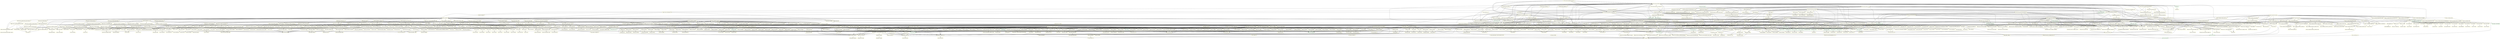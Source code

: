digraph G {
  "INTF-IF_APS_IAM_BROLE_RESTRCT" [shape=box,color=yellow];
  "INTF-IF_APS_IAM_BROLE" [shape=box,color=yellow,URL="./INTF_IF_APS_IAM_BROLE.html"];
  "INTF-IF_APS_IAM_SYNC_USER_AUTH" [shape=box,color=yellow,URL="./INTF_IF_APS_IAM_SYNC_USER_AUTH.html"];
  "TTYP-BAPIRETTAB" [shape=box,color=green,URL="./TTYP_BAPIRETTAB.html"];
  "TABL-BAPIRET2" [shape=box,color=green,URL="./TABL_BAPIRET2.html"];
  "DTEL-BAPILOGSYS" [shape=box,color=green,URL="./DTEL_BAPILOGSYS.html"];
  "DOMA-LOGSYS" [shape=box,color=yellow,URL="./DOMA_LOGSYS.html"];
  "DTEL-BAPI_FLD" [shape=box,color=green,URL="./DTEL_BAPI_FLD.html"];
  "DOMA-FDNAME" [shape=box,color=yellow,URL="./DOMA_FDNAME.html"];
  "DTEL-BAPI_LINE" [shape=box,color=green,URL="./DTEL_BAPI_LINE.html"];
  "DOMA-INT4" [shape=box,color=yellow,URL="./DOMA_INT4.html"];
  "DTEL-BAPI_PARAM" [shape=box,color=green,URL="./DTEL_BAPI_PARAM.html"];
  "DOMA-SWC_ELEM" [shape=box,color=yellow,URL="./DOMA_SWC_ELEM.html"];
  "DTEL-SYMSGV" [shape=box,color=green,URL="./DTEL_SYMSGV.html"];
  "DOMA-SYCHAR50" [shape=box,color=yellow,URL="./DOMA_SYCHAR50.html"];
  "DTEL-BALMNR" [shape=box,color=green,URL="./DTEL_BALMNR.html"];
  "DOMA-BALMNR" [shape=box,color=yellow,URL="./DOMA_BALMNR.html"];
  "DTEL-BALOGNR" [shape=box,color=green,URL="./DTEL_BALOGNR.html"];
  "DOMA-BALOGNR" [shape=box,color=yellow,URL="./DOMA_BALOGNR.html"];
  "DTEL-BAPI_MSG" [shape=box,color=green,URL="./DTEL_BAPI_MSG.html"];
  "DOMA-TEXT220" [shape=box,color=yellow,URL="./DOMA_TEXT220.html"];
  "DTEL-SYMSGNO" [shape=box,color=green,URL="./DTEL_SYMSGNO.html"];
  "DOMA-SYMSGNO" [shape=box,color=yellow,URL="./DOMA_SYMSGNO.html"];
  "DTEL-SYMSGID" [shape=box,color=green,URL="./DTEL_SYMSGID.html"];
  "DOMA-ARBGB" [shape=box,color=yellow,URL="./DOMA_ARBGB.html"];
  "DTEL-BAPI_MTYPE" [shape=box,color=green,URL="./DTEL_BAPI_MTYPE.html"];
  "DOMA-SYCHAR01" [shape=box,color=yellow,URL="./DOMA_SYCHAR01.html"];
  "TTYP-SUID_TT_NODE_ROOT" [shape=box,color=yellow,URL="./TTYP_SUID_TT_NODE_ROOT.html"];
  "TABL-SUID_ST_NODE_ROOT" [shape=box,color=yellow,URL="./TABL_SUID_ST_NODE_ROOT.html"];
  "DTEL-SUID_GUID" [shape=box,color=yellow,URL="./DTEL_SUID_GUID.html"];
  "DOMA-SYSUUID" [shape=box,color=yellow,URL="./DOMA_SYSUUID.html"];
  "DTEL-SUID_IDREF" [shape=box,color=yellow,URL="./DTEL_SUID_IDREF.html"];
  "INTF-IF_IDENTITY" [shape=box,color=yellow,URL="./INTF_IF_IDENTITY.html"];
  "INTF-IF_IDENTITY_PERSON" [shape=box,color=yellow,URL="./INTF_IF_IDENTITY_PERSON.html"];
  "INTF-IF_SUID_NOTIFICATION_HANDLER" [shape=box,color=yellow,URL="./INTF_IF_SUID_NOTIFICATION_HANDLER.html"];
  "DTEL-SUID_CHANGE_MODE" [shape=box,color=yellow,URL="./DTEL_SUID_CHANGE_MODE.html"];
  "DOMA-SUID_CHANGE_MODE" [shape=box,color=yellow,URL="./DOMA_SUID_CHANGE_MODE.html"];
  "DTEL-SUID_NODE_KEY_HANDLE" [shape=box,color=yellow,URL="./DTEL_SUID_NODE_KEY_HANDLE.html"];
  "DTEL-SUID_NODE_KEY" [shape=box,color=yellow,URL="./DTEL_SUID_NODE_KEY.html"];
  "DTEL-SUID_NODE_NAME" [shape=box,color=yellow,URL="./DTEL_SUID_NODE_NAME.html"];
  "DOMA-AS4TAB" [shape=box,color=yellow,URL="./DOMA_AS4TAB.html"];
  "DTEL-XUBNAME" [shape=box,color=yellow,URL="./DTEL_XUBNAME.html"];
  "DOMA-XUBNAME" [shape=box,color=yellow,URL="./DOMA_XUBNAME.html"];
  "INTF-IF_SUID_MSG_BUFFER" [shape=box,color=yellow,URL="./INTF_IF_SUID_MSG_BUFFER.html"];
  "DTEL-SYMSGTY" [shape=box,color=green,URL="./DTEL_SYMSGTY.html"];
  "DTEL-SUID_NODE_FIELD" [shape=box,color=yellow,URL="./DTEL_SUID_NODE_FIELD.html"];
  "DTEL-CHAR01" [shape=box,color=yellow,URL="./DTEL_CHAR01.html"];
  "DOMA-CHAR1" [shape=box,color=green,URL="./DOMA_CHAR1.html"];
  "TABL-BUP_S_COMMDATA_READ_API" [shape=box,color=yellow,URL="./TABL_BUP_S_COMMDATA_READ_API.html"];
  "DTEL-ADDR_READ_COMMUNICATION_TYPE" [shape=box,color=yellow,URL="./DTEL_ADDR_READ_COMMUNICATION_TYPE.html"];
  "DOMA-XFELD" [shape=box,color=yellow,URL="./DOMA_XFELD.html"];
  "TTYP-ADDRT_CREATED_ID" [shape=box,color=yellow,URL="./TTYP_ADDRT_CREATED_ID.html"];
  "TABL-ADDRS_CREATED_ID" [shape=box,color=yellow,URL="./TABL_ADDRS_CREATED_ID.html"];
  "DTEL-ADDR_NODE_ID" [shape=box,color=yellow,URL="./DTEL_ADDR_NODE_ID.html"];
  "DOMA-ADDR_NODE_ID" [shape=box,color=yellow,URL="./DOMA_ADDR_NODE_ID.html"];
  "TABL-BUP_S_CURRENT_STATE_COMMDATA" [shape=box,color=yellow,URL="./TABL_BUP_S_CURRENT_STATE_COMMDATA.html"];
  "DTEL-ADDR_CURRENT_STATE" [shape=box,color=yellow,URL="./DTEL_ADDR_CURRENT_STATE.html"];
  "DOMA-ADDR_CURRENT_STATE" [shape=box,color=yellow,URL="./DOMA_ADDR_CURRENT_STATE.html"];
  "TTYP-ADDRT_PAGER_NUMBER" [shape=box,color=yellow,URL="./TTYP_ADDRT_PAGER_NUMBER.html"];
  "TABL-ADDRS_PAGER_NUMBER" [shape=box,color=yellow,URL="./TABL_ADDRS_PAGER_NUMBER.html"];
  "DTEL-AD_OP_CODE" [shape=box,color=yellow,URL="./DTEL_AD_OP_CODE.html"];
  "DOMA-AD_OP_CODE" [shape=box,color=yellow,URL="./DOMA_AD_OP_CODE.html"];
  "TTYP-ADDRT_COMMUNICATION_DATA_USAGE" [shape=box,color=yellow,URL="./TTYP_ADDRT_COMMUNICATION_DATA_USAGE.html"];
  "TABL-ADDRS_COMMUNICATION_DATA_USAGE" [shape=box,color=yellow,URL="./TABL_ADDRS_COMMUNICATION_DATA_USAGE.html"];
  "DTEL-AD_CDEFUSE" [shape=box,color=yellow,URL="./DTEL_AD_CDEFUSE.html"];
  "DTEL-AD_VALFROM" [shape=box,color=yellow,URL="./DTEL_AD_VALFROM.html"];
  "DOMA-TIMESTMP" [shape=box,color=yellow,URL="./DOMA_TIMESTMP.html"];
  "DTEL-AD_VALTO" [shape=box,color=yellow,URL="./DTEL_AD_VALTO.html"];
  "DOMA-TIMESTAMP" [shape=box,color=yellow,URL="./DOMA_TIMESTAMP.html"];
  "DTEL-AD_CUSAGE" [shape=box,color=yellow,URL="./DTEL_AD_CUSAGE.html"];
  "DOMA-AD_CUSAGE" [shape=box,color=yellow,URL="./DOMA_AD_CUSAGE.html"];
  "TTYP-ADDRT_COMMUNICATION_DATA_NOTE" [shape=box,color=yellow,URL="./TTYP_ADDRT_COMMUNICATION_DATA_NOTE.html"];
  "TABL-ADDRS_COMMUNICATION_DATA_NOTE" [shape=box,color=yellow,URL="./TABL_ADDRS_COMMUNICATION_DATA_NOTE.html"];
  "DTEL-AD_REMARK2" [shape=box,color=yellow,URL="./DTEL_AD_REMARK2.html"];
  "DOMA-TEXT50" [shape=box,color=yellow,URL="./DOMA_TEXT50.html"];
  "DTEL-SPRAS" [shape=box,color=green,URL="./DTEL_SPRAS.html"];
  "DOMA-SPRAS" [shape=box,color=green,URL="./DOMA_SPRAS.html"];
  "TTYP-ADDRT_CHANGED_FIELDS" [shape=box,color=yellow,URL="./TTYP_ADDRT_CHANGED_FIELDS.html"];
  "DTEL-ADDR_FIELDNAME" [shape=box,color=yellow,URL="./DTEL_ADDR_FIELDNAME.html"];
  "DOMA-ADDR_FIELDNAME" [shape=box,color=yellow,URL="./DOMA_ADDR_FIELDNAME.html"];
  "DTEL-AD_PAGNRCL" [shape=box,color=yellow,URL="./DTEL_AD_PAGNRCL.html"];
  "DOMA-CHAR30" [shape=box,color=green,URL="./DOMA_CHAR30.html"];
  "DTEL-AD_PGNRLNG" [shape=box,color=yellow,URL="./DTEL_AD_PGNRLNG.html"];
  "DTEL-AD_PAGNMBR" [shape=box,color=yellow,URL="./DTEL_AD_PAGNMBR.html"];
  "DOMA-TEXT30" [shape=box,color=yellow,URL="./DOMA_TEXT30.html"];
  "DTEL-AD_PAGSERV" [shape=box,color=yellow,URL="./DTEL_AD_PAGSERV.html"];
  "DOMA-CHAR4" [shape=box,color=yellow,URL="./DOMA_CHAR4.html"];
  "DTEL-AD_FLNOUSE" [shape=box,color=yellow,URL="./DTEL_AD_FLNOUSE.html"];
  "DTEL-AD_COMCTRY" [shape=box,color=yellow,URL="./DTEL_AD_COMCTRY.html"];
  "DOMA-LAND1" [shape=box,color=yellow,URL="./DOMA_LAND1.html"];
  "TTYP-ADDRT_SSF_ADDRESS" [shape=box,color=yellow,URL="./TTYP_ADDRT_SSF_ADDRESS.html"];
  "TABL-ADDRS_SSF_ADDRESS" [shape=box,color=yellow,URL="./TABL_ADDRS_SSF_ADDRESS.html"];
  "DTEL-AD_SSFID" [shape=box,color=yellow,URL="./DTEL_AD_SSFID.html"];
  "DOMA-AD_SSFID" [shape=box,color=yellow,URL="./DOMA_AD_SSFID.html"];
  "DTEL-CHAR1" [shape=box,color=yellow,URL="./DTEL_CHAR1.html"];
  "DTEL-SSFPROF" [shape=box,color=yellow,URL="./DTEL_SSFPROF.html"];
  "DOMA-TEXT132" [shape=box,color=yellow,URL="./DOMA_TEXT132.html"];
  "DTEL-SSFNS" [shape=box,color=yellow,URL="./DTEL_SSFNS.html"];
  "DOMA-SSFNSD" [shape=box,color=yellow,URL="./DOMA_SSFNSD.html"];
  "DTEL-AD_SSFSCR" [shape=box,color=yellow,URL="./DTEL_AD_SSFSCR.html"];
  "DOMA-AD_SSFSCR" [shape=box,color=yellow,URL="./DOMA_AD_SSFSCR.html"];
  "DTEL-RFCDEST" [shape=box,color=green,URL="./DTEL_RFCDEST.html"];
  "DOMA-RFCDEST" [shape=box,color=yellow,URL="./DOMA_RFCDEST.html"];
  "TTYP-ADDRT_PRINTER" [shape=box,color=yellow,URL="./TTYP_ADDRT_PRINTER.html"];
  "TABL-ADDRS_PRINTER" [shape=box,color=yellow,URL="./TABL_ADDRS_PRINTER.html"];
  "DTEL-RSPOPNAME" [shape=box,color=yellow,URL="./DTEL_RSPOPNAME.html"];
  "DOMA-RSPOPNAME" [shape=box,color=yellow,URL="./DOMA_RSPOPNAME.html"];
  "TTYP-ADDRT_X400_ADDRESS" [shape=box,color=yellow,URL="./TTYP_ADDRT_X400_ADDRESS.html"];
  "TABL-ADDRS_X400_ADDRESS" [shape=box,color=yellow,URL="./TABL_ADDRS_X400_ADDRESS.html"];
  "DTEL-AD_TNEF8" [shape=box,color=yellow,URL="./DTEL_AD_TNEF8.html"];
  "DTEL-AD_TENCODE" [shape=box,color=yellow,URL="./DTEL_AD_TENCODE.html"];
  "DOMA-AD_TENCODE" [shape=box,color=yellow,URL="./DOMA_AD_TENCODE.html"];
  "DTEL-AD_X4DDAV4" [shape=box,color=yellow,URL="./DTEL_AD_X4DDAV4.html"];
  "DOMA-TEXT128" [shape=box,color=yellow,URL="./DOMA_TEXT128.html"];
  "DTEL-AD_X4DDAT4" [shape=box,color=yellow,URL="./DTEL_AD_X4DDAT4.html"];
  "DOMA-TEXT8" [shape=box,color=yellow,URL="./DOMA_TEXT8.html"];
  "DTEL-AD_X4DDAV3" [shape=box,color=yellow,URL="./DTEL_AD_X4DDAV3.html"];
  "DTEL-AD_X4DDAT3" [shape=box,color=yellow,URL="./DTEL_AD_X4DDAT3.html"];
  "DTEL-AD_X4DDAV2" [shape=box,color=yellow,URL="./DTEL_AD_X4DDAV2.html"];
  "DTEL-AD_X4DDAT2" [shape=box,color=yellow,URL="./DTEL_AD_X4DDAT2.html"];
  "DTEL-AD_X4DDAV1" [shape=box,color=yellow,URL="./DTEL_AD_X4DDAV1.html"];
  "DTEL-AD_X4DDAT1" [shape=box,color=yellow,URL="./DTEL_AD_X4DDAT1.html"];
  "DTEL-AD_X4UANID" [shape=box,color=yellow,URL="./DTEL_AD_X4UANID.html"];
  "DOMA-CHAR32" [shape=box,color=yellow,URL="./DOMA_CHAR32.html"];
  "DTEL-AD_X4TRMTP" [shape=box,color=yellow,URL="./DTEL_AD_X4TRMTP.html"];
  "DTEL-AD_X4TRMID" [shape=box,color=yellow,URL="./DTEL_AD_X4TRMID.html"];
  "DOMA-CHAR24" [shape=box,color=yellow,URL="./DOMA_CHAR24.html"];
  "DTEL-AD_X4X121" [shape=box,color=yellow,URL="./DTEL_AD_X4X121.html"];
  "DOMA-CHAR15" [shape=box,color=yellow,URL="./DOMA_CHAR15.html"];
  "DTEL-AD_X4GENER" [shape=box,color=yellow,URL="./DTEL_AD_X4GENER.html"];
  "DOMA-CHAR3" [shape=box,color=yellow,URL="./DOMA_CHAR3.html"];
  "DTEL-AD_X4INI" [shape=box,color=yellow,URL="./DTEL_AD_X4INI.html"];
  "DOMA-CHAR5" [shape=box,color=yellow,URL="./DOMA_CHAR5.html"];
  "DTEL-AD_X4FNAME" [shape=box,color=yellow,URL="./DTEL_AD_X4FNAME.html"];
  "DOMA-CHAR16" [shape=box,color=yellow,URL="./DOMA_CHAR16.html"];
  "DTEL-AD_X4LNAME" [shape=box,color=yellow,URL="./DTEL_AD_X4LNAME.html"];
  "DOMA-CHAR40" [shape=box,color=yellow,URL="./DOMA_CHAR40.html"];
  "DTEL-AD_X4ORG4" [shape=box,color=yellow,URL="./DTEL_AD_X4ORG4.html"];
  "DTEL-AD_X4ORG3" [shape=box,color=yellow,URL="./DTEL_AD_X4ORG3.html"];
  "DTEL-AD_X4ORG2" [shape=box,color=yellow,URL="./DTEL_AD_X4ORG2.html"];
  "DTEL-AD_X4ORG1" [shape=box,color=yellow,URL="./DTEL_AD_X4ORG1.html"];
  "DTEL-AD_X4ORG" [shape=box,color=yellow,URL="./DTEL_AD_X4ORG.html"];
  "DOMA-CHAR64" [shape=box,color=yellow,URL="./DOMA_CHAR64.html"];
  "DTEL-AD_X4PRIVD" [shape=box,color=yellow,URL="./DTEL_AD_X4PRIVD.html"];
  "DTEL-AD_X4ADMIN" [shape=box,color=yellow,URL="./DTEL_AD_X4ADMIN.html"];
  "DTEL-AD_X4CNTRY" [shape=box,color=yellow,URL="./DTEL_AD_X4CNTRY.html"];
  "TTYP-ADDRT_REMOTE_MAIL_ADDRESS" [shape=box,color=yellow,URL="./TTYP_ADDRT_REMOTE_MAIL_ADDRESS.html"];
  "TABL-ADDRS_REMOTE_MAIL_ADDRESS" [shape=box,color=yellow,URL="./TABL_ADDRS_REMOTE_MAIL_ADDRESS.html"];
  "DTEL-AD_UNAME" [shape=box,color=yellow,URL="./DTEL_AD_UNAME.html"];
  "DOMA-CHAR12" [shape=box,color=yellow,URL="./DOMA_CHAR12.html"];
  "DTEL-AD_UMAND" [shape=box,color=yellow,URL="./DTEL_AD_UMAND.html"];
  "DTEL-AD_RCVRTYP" [shape=box,color=yellow,URL="./DTEL_AD_RCVRTYP.html"];
  "DTEL-AD_SYMBDST" [shape=box,color=yellow,URL="./DTEL_AD_SYMBDST.html"];
  "DOMA-CHAR10" [shape=box,color=yellow,URL="./DOMA_CHAR10.html"];
  "TTYP-ADDRT_TELETEX_NUMBER" [shape=box,color=yellow,URL="./TTYP_ADDRT_TELETEX_NUMBER.html"];
  "TABL-ADDRS_TELETEX_NUMBER" [shape=box,color=yellow,URL="./TABL_ADDRS_TELETEX_NUMBER.html"];
  "DTEL-AD_TTXNMBR" [shape=box,color=yellow,URL="./DTEL_AD_TTXNMBR.html"];
  "TTYP-ADDRT_TELEX_NUMBER" [shape=box,color=yellow,URL="./TTYP_ADDRT_TELEX_NUMBER.html"];
  "TABL-ADDRS_TELEX_NUMBER" [shape=box,color=yellow,URL="./TABL_ADDRS_TELEX_NUMBER.html"];
  "DTEL-AD_TLXNMBR" [shape=box,color=yellow,URL="./DTEL_AD_TLXNMBR.html"];
  "TTYP-ADDRT_WEB_ADDRESS" [shape=box,color=yellow,URL="./TTYP_ADDRT_WEB_ADDRESS.html"];
  "TABL-ADDRS_WEB_ADDRESS" [shape=box,color=yellow,URL="./TABL_ADDRS_WEB_ADDRESS.html"];
  "DTEL-AD_URI" [shape=box,color=yellow,URL="./DTEL_AD_URI.html"];
  "DOMA-AD_URI" [shape=box,color=yellow,URL="./DOMA_AD_URI.html"];
  "DTEL-AD_URISCR" [shape=box,color=yellow,URL="./DTEL_AD_URISCR.html"];
  "DOMA-AD_URISCR" [shape=box,color=yellow,URL="./DOMA_AD_URISCR.html"];
  "DTEL-AD_URITYPE" [shape=box,color=yellow,URL="./DTEL_AD_URITYPE.html"];
  "DOMA-AD_URITYPE" [shape=box,color=yellow,URL="./DOMA_AD_URITYPE.html"];
  "TTYP-ADDRT_EMAIL_ADDRESS" [shape=box,color=yellow,URL="./TTYP_ADDRT_EMAIL_ADDRESS.html"];
  "TABL-ADDRS_EMAIL_ADDRESS" [shape=box,color=yellow,URL="./TABL_ADDRS_EMAIL_ADDRESS.html"];
  "DTEL-AD_TNEF6" [shape=box,color=yellow,URL="./DTEL_AD_TNEF6.html"];
  "DTEL-AD_ENCODE" [shape=box,color=yellow,URL="./DTEL_AD_ENCODE.html"];
  "DOMA-AD_ENCODE" [shape=box,color=yellow,URL="./DOMA_AD_ENCODE.html"];
  "DTEL-AD_SMTPAD2" [shape=box,color=yellow,URL="./DTEL_AD_SMTPAD2.html"];
  "DOMA-CHAR20" [shape=box,color=yellow,URL="./DOMA_CHAR20.html"];
  "DTEL-AD_SMTPADR" [shape=box,color=yellow,URL="./DTEL_AD_SMTPADR.html"];
  "DOMA-AD_SMTPADR" [shape=box,color=yellow,URL="./DOMA_AD_SMTPADR.html"];
  "TTYP-ADDRT_FACSIMILE_NUMBER" [shape=box,color=yellow,URL="./TTYP_ADDRT_FACSIMILE_NUMBER.html"];
  "TABL-ADDRS_FACSIMILE_NUMBER" [shape=box,color=yellow,URL="./TABL_ADDRS_FACSIMILE_NUMBER.html"];
  "DTEL-AD_FXGRP" [shape=box,color=yellow,URL="./DTEL_AD_FXGRP.html"];
  "DOMA-AD_FXGRP" [shape=box,color=yellow,URL="./DOMA_AD_FXGRP.html"];
  "DTEL-AD_FAXNRCL" [shape=box,color=yellow,URL="./DTEL_AD_FAXNRCL.html"];
  "DTEL-AD_FXNRLNG" [shape=box,color=yellow,URL="./DTEL_AD_FXNRLNG.html"];
  "DTEL-AD_FXXTNS" [shape=box,color=yellow,URL="./DTEL_AD_FXXTNS.html"];
  "DTEL-AD_FXNMBR" [shape=box,color=yellow,URL="./DTEL_AD_FXNMBR.html"];
  "TTYP-ADDRT_TELEPHONE_NUMBER" [shape=box,color=yellow,URL="./TTYP_ADDRT_TELEPHONE_NUMBER.html"];
  "TABL-ADDRS_TELEPHONE_NUMBER" [shape=box,color=yellow,URL="./TABL_ADDRS_TELEPHONE_NUMBER.html"];
  "DTEL-AD_MOBILE" [shape=box,color=yellow,URL="./DTEL_AD_MOBILE.html"];
  "DOMA-AD_MOBILE" [shape=box,color=yellow,URL="./DOMA_AD_MOBILE.html"];
  "DTEL-AD_FLGSMS" [shape=box,color=yellow,URL="./DTEL_AD_FLGSMS.html"];
  "DOMA-AD_FLGSMS" [shape=box,color=yellow,URL="./DOMA_AD_FLGSMS.html"];
  "DTEL-AD_TELNRCL" [shape=box,color=yellow,URL="./DTEL_AD_TELNRCL.html"];
  "DTEL-AD_TELNRLG" [shape=box,color=yellow,URL="./DTEL_AD_TELNRLG.html"];
  "DTEL-AD_TLXTNS" [shape=box,color=yellow,URL="./DTEL_AD_TLXTNS.html"];
  "DTEL-AD_TLNMBR" [shape=box,color=yellow,URL="./DTEL_AD_TLNMBR.html"];
  "TTYP-SUID_TT_FIELDS" [shape=box,color=yellow,URL="./TTYP_SUID_TT_FIELDS.html"];
  "TABL-SUID_ST_NODE_WORKPLACE" [shape=box,color=yellow,URL="./TABL_SUID_ST_NODE_WORKPLACE.html"];
  "DTEL-AD_COMM" [shape=box,color=yellow,URL="./DTEL_AD_COMM.html"];
  "DOMA-AD_COMM" [shape=box,color=yellow,URL="./DOMA_AD_COMM.html"];
  "DTEL-AD_IH_MAIL" [shape=box,color=yellow,URL="./DTEL_AD_IH_MAIL.html"];
  "DOMA-TEXT10" [shape=box,color=yellow,URL="./DOMA_TEXT10.html"];
  "DTEL-AD_ID_CODE" [shape=box,color=yellow,URL="./DTEL_AD_ID_CODE.html"];
  "DTEL-AD_ROOMNUM" [shape=box,color=yellow,URL="./DTEL_AD_ROOMNUM.html"];
  "DTEL-AD_FLOOR" [shape=box,color=yellow,URL="./DTEL_AD_FLOOR.html"];
  "DTEL-AD_BLDNG_P" [shape=box,color=yellow,URL="./DTEL_AD_BLDNG_P.html"];
  "DTEL-AD_FNCTN" [shape=box,color=yellow,URL="./DTEL_AD_FNCTN.html"];
  "DOMA-TEXT40" [shape=box,color=green,URL="./DOMA_TEXT40.html"];
  "DTEL-AD_DPRTMNT" [shape=box,color=yellow,URL="./DTEL_AD_DPRTMNT.html"];
  "TABL-SUID_ST_NODE_PERSON_NAME" [shape=box,color=yellow,URL="./TABL_SUID_ST_NODE_PERSON_NAME.html"];
  "DTEL-AD_SORT2" [shape=box,color=yellow,URL="./DTEL_AD_SORT2.html"];
  "DTEL-AD_SORT1" [shape=box,color=yellow,URL="./DTEL_AD_SORT1.html"];
  "DTEL-AD_NAMCTRY" [shape=box,color=yellow,URL="./DTEL_AD_NAMCTRY.html"];
  "DTEL-AD_FORMAT" [shape=box,color=yellow,URL="./DTEL_AD_FORMAT.html"];
  "DOMA-AD_NAMFORM" [shape=box,color=yellow,URL="./DOMA_AD_NAMFORM.html"];
  "DTEL-AD_INITS" [shape=box,color=yellow,URL="./DTEL_AD_INITS.html"];
  "DTEL-AD_NICKNAM" [shape=box,color=yellow,URL="./DTEL_AD_NICKNAM.html"];
  "DTEL-AD_TITLES" [shape=box,color=yellow,URL="./DTEL_AD_TITLES.html"];
  "DOMA-AD_TITLES" [shape=box,color=yellow,URL="./DOMA_AD_TITLES.html"];
  "DTEL-AD_PREFIX2" [shape=box,color=yellow,URL="./DTEL_AD_PREFIX2.html"];
  "DOMA-AD_PREFIX" [shape=box,color=yellow,URL="./DOMA_AD_PREFIX.html"];
  "DTEL-AD_PREFIX" [shape=box,color=yellow,URL="./DTEL_AD_PREFIX.html"];
  "DTEL-AD_TITLE2" [shape=box,color=yellow,URL="./DTEL_AD_TITLE2.html"];
  "DOMA-AD_TITLE1" [shape=box,color=yellow,URL="./DOMA_AD_TITLE1.html"];
  "DTEL-AD_TITLE1" [shape=box,color=yellow,URL="./DTEL_AD_TITLE1.html"];
  "DTEL-AD_NAMTEXT" [shape=box,color=yellow,URL="./DTEL_AD_NAMTEXT.html"];
  "DOMA-TEXT80" [shape=box,color=yellow,URL="./DOMA_TEXT80.html"];
  "DTEL-AD_NAMLAS2" [shape=box,color=yellow,URL="./DTEL_AD_NAMLAS2.html"];
  "DTEL-AD_NAMEMID" [shape=box,color=yellow,URL="./DTEL_AD_NAMEMID.html"];
  "DTEL-AD_NAME2_P" [shape=box,color=yellow,URL="./DTEL_AD_NAME2_P.html"];
  "DTEL-AD_NAMELAS" [shape=box,color=yellow,URL="./DTEL_AD_NAMELAS.html"];
  "DTEL-AD_NAMEFIR" [shape=box,color=yellow,URL="./DTEL_AD_NAMEFIR.html"];
  "DTEL-AD_TITLE" [shape=box,color=green,URL="./DTEL_AD_TITLE.html"];
  "DOMA-AD_TITLE" [shape=box,color=yellow,URL="./DOMA_AD_TITLE.html"];
  "DTEL-AD_PERSNUM" [shape=box,color=yellow,URL="./DTEL_AD_PERSNUM.html"];
  "DOMA-AD_PERSNUM" [shape=box,color=yellow,URL="./DOMA_AD_PERSNUM.html"];
  "TABL-SUID_ST_NODE_PERSON" [shape=box,color=yellow,URL="./TABL_SUID_ST_NODE_PERSON.html"];
  "DTEL-BU_PARTNER_GUID" [shape=box,color=yellow,URL="./DTEL_BU_PARTNER_GUID.html"];
  "TABL-SUID_ST_NODE_ORGANIZATION_NAME" [shape=box,color=yellow,URL="./TABL_SUID_ST_NODE_ORGANIZATION_NAME.html"];
  "DTEL-AD_NAME4" [shape=box,color=yellow,URL="./DTEL_AD_NAME4.html"];
  "DTEL-AD_NAME3" [shape=box,color=yellow,URL="./DTEL_AD_NAME3.html"];
  "DTEL-AD_NAME2" [shape=box,color=yellow,URL="./DTEL_AD_NAME2.html"];
  "DTEL-AD_NAME1" [shape=box,color=yellow,URL="./DTEL_AD_NAME1.html"];
  "TABL-SUID_ST_NODE_LOCATION" [shape=box,color=yellow,URL="./TABL_SUID_ST_NODE_LOCATION.html"];
  "DTEL-AD_TOWNSHIP" [shape=box,color=yellow,URL="./DTEL_AD_TOWNSHIP.html"];
  "DTEL-AD_COUNTY" [shape=box,color=yellow,URL="./DTEL_AD_COUNTY.html"];
  "DTEL-AD_DELIVERY_SERVICE_NUMBER" [shape=box,color=yellow,URL="./DTEL_AD_DELIVERY_SERVICE_NUMBER.html"];
  "DTEL-AD_DELIVERY_SERVICE_TYPE" [shape=box,color=yellow,URL="./DTEL_AD_DELIVERY_SERVICE_TYPE.html"];
  "DOMA-AD_DELIVERY_SERVICE_TYPE" [shape=box,color=yellow,URL="./DOMA_AD_DELIVERY_SERVICE_TYPE.html"];
  "DTEL-AD_PO_BOX_LBY" [shape=box,color=yellow,URL="./DTEL_AD_PO_BOX_LBY.html"];
  "DTEL-AD_REMARK1" [shape=box,color=yellow,URL="./DTEL_AD_REMARK1.html"];
  "DTEL-AD_TXJCD" [shape=box,color=yellow,URL="./DTEL_AD_TXJCD.html"];
  "DOMA-AD_TXJCD" [shape=box,color=yellow,URL="./DOMA_AD_TXJCD.html"];
  "DTEL-AD_TZONE" [shape=box,color=yellow,URL="./DTEL_AD_TZONE.html"];
  "DOMA-TZNZONE" [shape=box,color=yellow,URL="./DOMA_TZNZONE.html"];
  "DTEL-REGIO" [shape=box,color=green,URL="./DTEL_REGIO.html"];
  "DOMA-REGIO" [shape=box,color=yellow,URL="./DOMA_REGIO.html"];
  "DTEL-LAND1" [shape=box,color=green,URL="./DTEL_LAND1.html"];
  "DTEL-AD_BLDNG" [shape=box,color=yellow,URL="./DTEL_AD_BLDNG.html"];
  "DOMA-TEXT20" [shape=box,color=yellow,URL="./DOMA_TEXT20.html"];
  "DTEL-AD_LCTN" [shape=box,color=yellow,URL="./DTEL_AD_LCTN.html"];
  "DTEL-AD_STRSPP3" [shape=box,color=yellow,URL="./DTEL_AD_STRSPP3.html"];
  "DTEL-AD_STRSPP2" [shape=box,color=yellow,URL="./DTEL_AD_STRSPP2.html"];
  "DTEL-AD_STRSPP1" [shape=box,color=yellow,URL="./DTEL_AD_STRSPP1.html"];
  "DTEL-AD_HSNM2" [shape=box,color=yellow,URL="./DTEL_AD_HSNM2.html"];
  "DTEL-AD_HSNM1" [shape=box,color=yellow,URL="./DTEL_AD_HSNM1.html"];
  "DTEL-AD_STRNUM" [shape=box,color=yellow,URL="./DTEL_AD_STRNUM.html"];
  "DOMA-STRT_CODE" [shape=box,color=yellow,URL="./DOMA_STRT_CODE.html"];
  "DTEL-AD_NO_USES" [shape=box,color=yellow,URL="./DTEL_AD_NO_USES.html"];
  "DOMA-AD_NO_USE" [shape=box,color=yellow,URL="./DOMA_AD_NO_USE.html"];
  "DTEL-AD_STREET" [shape=box,color=yellow,URL="./DTEL_AD_STREET.html"];
  "DOMA-TEXT60" [shape=box,color=yellow,URL="./DOMA_TEXT60.html"];
  "DTEL-LZONE" [shape=box,color=yellow,URL="./DTEL_LZONE.html"];
  "DOMA-ZONE" [shape=box,color=yellow,URL="./DOMA_ZONE.html"];
  "DTEL-AD_POBXCTY" [shape=box,color=yellow,URL="./DTEL_AD_POBXCTY.html"];
  "DTEL-AD_POBXREG" [shape=box,color=yellow,URL="./DTEL_AD_POBXREG.html"];
  "DTEL-AD_CIT2NUM" [shape=box,color=yellow,URL="./DTEL_AD_CIT2NUM.html"];
  "DOMA-CITY_CODE" [shape=box,color=yellow,URL="./DOMA_CITY_CODE.html"];
  "DTEL-AD_POBXLOC" [shape=box,color=yellow,URL="./DTEL_AD_POBXLOC.html"];
  "DTEL-AD_POBXNUM" [shape=box,color=yellow,URL="./DTEL_AD_POBXNUM.html"];
  "DTEL-AD_NO_USEP" [shape=box,color=yellow,URL="./DTEL_AD_NO_USEP.html"];
  "DTEL-AD_POBX" [shape=box,color=yellow,URL="./DTEL_AD_POBX.html"];
  "DTEL-AD_PSTCD3" [shape=box,color=yellow,URL="./DTEL_AD_PSTCD3.html"];
  "DTEL-AD_PSTCD2" [shape=box,color=yellow,URL="./DTEL_AD_PSTCD2.html"];
  "DTEL-AD_PSTCD1" [shape=box,color=yellow,URL="./DTEL_AD_PSTCD1.html"];
  "DTEL-REGIOGROUP" [shape=box,color=yellow,URL="./DTEL_REGIOGROUP.html"];
  "DOMA-REGIOGROUP" [shape=box,color=yellow,URL="./DOMA_REGIOGROUP.html"];
  "DTEL-AD_CHECKST" [shape=box,color=yellow,URL="./DTEL_AD_CHECKST.html"];
  "DOMA-AD_CHECKST" [shape=box,color=yellow,URL="./DOMA_AD_CHECKST.html"];
  "DTEL-AD_CITYHNM" [shape=box,color=yellow,URL="./DTEL_AD_CITYHNM.html"];
  "DTEL-AD_CITY3" [shape=box,color=yellow,URL="./DTEL_AD_CITY3.html"];
  "DTEL-AD_CITYPNM" [shape=box,color=yellow,URL="./DTEL_AD_CITYPNM.html"];
  "DOMA-CITYP_CODE" [shape=box,color=yellow,URL="./DOMA_CITYP_CODE.html"];
  "DTEL-AD_CITYNUM" [shape=box,color=yellow,URL="./DTEL_AD_CITYNUM.html"];
  "DTEL-AD_CITY2" [shape=box,color=yellow,URL="./DTEL_AD_CITY2.html"];
  "DTEL-AD_CITY1" [shape=box,color=yellow,URL="./DTEL_AD_CITY1.html"];
  "DTEL-AD_NAME_CO" [shape=box,color=yellow,URL="./DTEL_AD_NAME_CO.html"];
  "TABL-SUID_ST_NODE_ORGANIZATION" [shape=box,color=yellow,URL="./TABL_SUID_ST_NODE_ORGANIZATION.html"];
  "DTEL-SUID_ORGTYPE" [shape=box,color=yellow,URL="./DTEL_SUID_ORGTYPE.html"];
  "DOMA-SUID_ORGTYPE" [shape=box,color=yellow,URL="./DOMA_SUID_ORGTYPE.html"];
  "DTEL-BU_ADDRESS_GUID" [shape=box,color=yellow,URL="./DTEL_BU_ADDRESS_GUID.html"];
  "DTEL-AD_ADDRNUM" [shape=box,color=yellow,URL="./DTEL_AD_ADDRNUM.html"];
  "DOMA-AD_ADDRNUM" [shape=box,color=yellow,URL="./DOMA_AD_ADDRNUM.html"];
  "DTEL-USCOMP" [shape=box,color=yellow,URL="./DTEL_USCOMP.html"];
  "DOMA-USCOMP" [shape=box,color=yellow,URL="./DOMA_USCOMP.html"];
  "DTEL-SESF_BOOLEAN" [shape=box,color=yellow,URL="./DTEL_SESF_BOOLEAN.html"];
  "DOMA-SESF_BOOLEAN" [shape=box,color=yellow,URL="./DOMA_SESF_BOOLEAN.html"];
  "INTF-IF_IDENTITY_PASSWORD" [shape=box,color=yellow,URL="./INTF_IF_IDENTITY_PASSWORD.html"];
  "TABL-SUID_ST_NODE_PWDHASH" [shape=box,color=yellow,URL="./TABL_SUID_ST_NODE_PWDHASH.html"];
  "DTEL-PWD_HASH_STRING" [shape=box,color=yellow,URL="./DTEL_PWD_HASH_STRING.html"];
  "DOMA-PWD_HASH_STRING" [shape=box,color=yellow,URL="./DOMA_PWD_HASH_STRING.html"];
  "DTEL-XUPWDINIT" [shape=box,color=yellow,URL="./DTEL_XUPWDINIT.html"];
  "DOMA-IBOOLEAN3" [shape=box,color=yellow,URL="./DOMA_IBOOLEAN3.html"];
  "DTEL-XULPDAT" [shape=box,color=yellow,URL="./DTEL_XULPDAT.html"];
  "DOMA-DATUM" [shape=box,color=yellow,URL="./DOMA_DATUM.html"];
  "DTEL-XUBCDAT" [shape=box,color=yellow,URL="./DTEL_XUBCDAT.html"];
  "DTEL-PWD_SHA1" [shape=box,color=yellow,URL="./DTEL_PWD_SHA1.html"];
  "DOMA-SHA1_HASH" [shape=box,color=yellow,URL="./DOMA_SHA1_HASH.html"];
  "DTEL-XUCODEVER2" [shape=box,color=yellow,URL="./DTEL_XUCODEVER2.html"];
  "DOMA-XUCODEVER2" [shape=box,color=yellow,URL="./DOMA_XUCODEVER2.html"];
  "DTEL-XUCODE" [shape=box,color=yellow,URL="./DTEL_XUCODE.html"];
  "DOMA-XUCODE" [shape=box,color=yellow,URL="./DOMA_XUCODE.html"];
  "DTEL-XUSPDAT" [shape=box,color=yellow,URL="./DTEL_XUSPDAT.html"];
  "DTEL-SUID_PASSWORD_LOGON" [shape=box,color=yellow,URL="./DTEL_SUID_PASSWORD_LOGON.html"];
  "DOMA-SUID_PASSWORD_LOGON" [shape=box,color=yellow,URL="./DOMA_SUID_PASSWORD_LOGON.html"];
  "DTEL-SUID_PASSWORD_STATE" [shape=box,color=yellow,URL="./DTEL_SUID_PASSWORD_STATE.html"];
  "DOMA-SUID_PASSWORD_STATE" [shape=box,color=yellow,URL="./DOMA_SUID_PASSWORD_STATE.html"];
  "TABL-SUID_ST_NODE_PASSWORD" [shape=box,color=yellow,URL="./TABL_SUID_ST_NODE_PASSWORD.html"];
  "DTEL-XUNCODE" [shape=box,color=yellow,URL="./DTEL_XUNCODE.html"];
  "DOMA-XUBCODE" [shape=box,color=yellow,URL="./DOMA_XUBCODE.html"];
  "INTF-IF_IDENTITY_GLOBALUID" [shape=box,color=yellow,URL="./INTF_IF_IDENTITY_GLOBALUID.html"];
  "TTYP-SUID_TT_NODE_GLOBALUID" [shape=box,color=yellow,URL="./TTYP_SUID_TT_NODE_GLOBALUID.html"];
  "TABL-SUID_ST_NODE_GLOBALUID" [shape=box,color=yellow,URL="./TABL_SUID_ST_NODE_GLOBALUID.html"];
  "DTEL-SUID_GLOBALUID" [shape=box,color=yellow,URL="./DTEL_SUID_GLOBALUID.html"];
  "DOMA-SUID_UUID" [shape=box,color=yellow,URL="./DOMA_SUID_UUID.html"];
  "INTF-IF_IDENTITY_EXTUID" [shape=box,color=yellow,URL="./INTF_IF_IDENTITY_EXTUID.html"];
  "TTYP-SUID_TT_NODE_EXTUID" [shape=box,color=yellow,URL="./TTYP_SUID_TT_NODE_EXTUID.html"];
  "TABL-SUID_ST_NODE_EXTUID" [shape=box,color=yellow,URL="./TABL_SUID_ST_NODE_EXTUID.html"];
  "DTEL-SUID_EXTUID" [shape=box,color=yellow,URL="./DTEL_SUID_EXTUID.html"];
  "DOMA-SUID_EXTUID" [shape=box,color=yellow,URL="./DOMA_SUID_EXTUID.html"];
  "DTEL-SUID_EXTUID_TYPE" [shape=box,color=yellow,URL="./DTEL_SUID_EXTUID_TYPE.html"];
  "DOMA-SUID_EXTUID_TYPE" [shape=box,color=yellow,URL="./DOMA_SUID_EXTUID_TYPE.html"];
  "INTF-IF_IDENTITY_DBMS_USER" [shape=box,color=yellow,URL="./INTF_IF_IDENTITY_DBMS_USER.html"];
  "DTEL-XUGLTGB" [shape=box,color=yellow,URL="./DTEL_XUGLTGB.html"];
  "DTEL-XUGLTGV" [shape=box,color=yellow,URL="./DTEL_XUGLTGV.html"];
  "DTEL-BOOLE_D" [shape=box,color=yellow,URL="./DTEL_BOOLE_D.html"];
  "DOMA-BOOLE" [shape=box,color=yellow,URL="./DOMA_BOOLE.html"];
  "TTYP-SUID_TT_NODE_DBMS_ROLES" [shape=box,color=yellow,URL="./TTYP_SUID_TT_NODE_DBMS_ROLES.html"];
  "TABL-SUID_ST_NODE_DBMS_ROLE" [shape=box,color=yellow,URL="./TABL_SUID_ST_NODE_DBMS_ROLE.html"];
  "DTEL-SUID_DBMS_GRANTOR" [shape=box,color=yellow,URL="./DTEL_SUID_DBMS_GRANTOR.html"];
  "DOMA-SUID_DBMS_USER" [shape=box,color=yellow,URL="./DOMA_SUID_DBMS_USER.html"];
  "DTEL-SUID_DBMS_ROLE" [shape=box,color=yellow,URL="./DTEL_SUID_DBMS_ROLE.html"];
  "DOMA-SUID_DBMS_ROLE" [shape=box,color=yellow,URL="./DOMA_SUID_DBMS_ROLE.html"];
  "TABL-SUID_ST_NODE_DBMS_USER" [shape=box,color=yellow,URL="./TABL_SUID_ST_NODE_DBMS_USER.html"];
  "DTEL-XUDBMXLOCK" [shape=box,color=yellow,URL="./DTEL_XUDBMXLOCK.html"];
  "DOMA-XUDBMXLOCK" [shape=box,color=yellow,URL="./DOMA_XUDBMXLOCK.html"];
  "DTEL-SUID_DBMS_EXTERNAL_IDENTITY" [shape=box,color=yellow,URL="./DTEL_SUID_DBMS_EXTERNAL_IDENTITY.html"];
  "DOMA-SUID_DBMS_EXTERNAL_IDENTITY" [shape=box,color=yellow,URL="./DOMA_SUID_DBMS_EXTERNAL_IDENTITY.html"];
  "DTEL-SUID_DBMS_USER_DEACTIVATED" [shape=box,color=yellow,URL="./DTEL_SUID_DBMS_USER_DEACTIVATED.html"];
  "DTEL-XUNCOD2" [shape=box,color=yellow,URL="./DTEL_XUNCOD2.html"];
  "DTEL-SUID_DBMS_USER" [shape=box,color=yellow,URL="./DTEL_SUID_DBMS_USER.html"];
  "INTF-IF_IDENTITY_CUA" [shape=box,color=yellow,URL="./INTF_IF_IDENTITY_CUA.html"];
  "DTEL-SUID_ROLE_ADJUSTMENT_STATUS" [shape=box,color=yellow,URL="./DTEL_SUID_ROLE_ADJUSTMENT_STATUS.html"];
  "DOMA-SUID_ROLE_ADJUSTMENT_STATUS" [shape=box,color=yellow,URL="./DOMA_SUID_ROLE_ADJUSTMENT_STATUS.html"];
  "TTYP-SUID_TT_NODE_CUA_ROLE_ADJUST" [shape=box,color=yellow,URL="./TTYP_SUID_TT_NODE_CUA_ROLE_ADJUST.html"];
  "TABL-SUID_ST_NODE_CUA_ROLE_ADJUST" [shape=box,color=yellow,URL="./TABL_SUID_ST_NODE_CUA_ROLE_ADJUST.html"];
  "DTEL-AGR_TDATE" [shape=box,color=yellow,URL="./DTEL_AGR_TDATE.html"];
  "DOMA-DATS" [shape=box,color=yellow,URL="./DOMA_DATS.html"];
  "DTEL-AGR_FDATE" [shape=box,color=yellow,URL="./DTEL_AGR_FDATE.html"];
  "DTEL-F_AGR_NAME" [shape=box,color=yellow,URL="./DTEL_F_AGR_NAME.html"];
  "DOMA-F_AGR_NAME" [shape=box,color=yellow,URL="./DOMA_F_AGR_NAME.html"];
  "DTEL-RFCRCVSYS" [shape=box,color=yellow,URL="./DTEL_RFCRCVSYS.html"];
  "TTYP-SUID_TT_NODE_CUA_ROLE_MEMBERS" [shape=box,color=yellow,URL="./TTYP_SUID_TT_NODE_CUA_ROLE_MEMBERS.html"];
  "TABL-SUID_ST_NODE_CUA_ROLE_MEMBER" [shape=box,color=yellow,URL="./TABL_SUID_ST_NODE_CUA_ROLE_MEMBER.html"];
  "TTYP-SUID_TT_NODE_CUA_ROLE_DETAILS" [shape=box,color=yellow,URL="./TTYP_SUID_TT_NODE_CUA_ROLE_DETAILS.html"];
  "TABL-SUID_ST_NODE_CUA_ROLE_DETAIL" [shape=box,color=yellow,URL="./TABL_SUID_ST_NODE_CUA_ROLE_DETAIL.html"];
  "DTEL-AGR_TYPE" [shape=box,color=yellow,URL="./DTEL_AGR_TYPE.html"];
  "DOMA-AGR_TYPE" [shape=box,color=yellow,URL="./DOMA_AGR_TYPE.html"];
  "DTEL-AGR_TITLE" [shape=box,color=yellow,URL="./DTEL_AGR_TITLE.html"];
  "TTYP-SUID_TT_NODE_CUA_ROLES" [shape=box,color=yellow,URL="./TTYP_SUID_TT_NODE_CUA_ROLES.html"];
  "TABL-SUID_ST_NODE_CUA_ROLE" [shape=box,color=yellow,URL="./TABL_SUID_ST_NODE_CUA_ROLE.html"];
  "DTEL-SUID_CHANGE_TO_DAT" [shape=box,color=yellow,URL="./DTEL_SUID_CHANGE_TO_DAT.html"];
  "DTEL-SUID_CHANGE_FROM_DAT" [shape=box,color=yellow,URL="./DTEL_SUID_CHANGE_FROM_DAT.html"];
  "DTEL-AGR_ORGCOL" [shape=box,color=yellow,URL="./DTEL_AGR_ORGCOL.html"];
  "DOMA-AGR_ORGCOL" [shape=box,color=yellow,URL="./DOMA_AGR_ORGCOL.html"];
  "TTYP-SUID_TT_NODE_CUA_PROFILES" [shape=box,color=yellow,URL="./TTYP_SUID_TT_NODE_CUA_PROFILES.html"];
  "TABL-SUID_ST_NODE_CUA_PROFILE" [shape=box,color=yellow,URL="./TABL_SUID_ST_NODE_CUA_PROFILE.html"];
  "DTEL-XUTYP" [shape=box,color=yellow,URL="./DTEL_XUTYP.html"];
  "DOMA-XUTYP" [shape=box,color=yellow,URL="./DOMA_XUTYP.html"];
  "DTEL-XUTEXT" [shape=box,color=yellow,URL="./DTEL_XUTEXT.html"];
  "DOMA-XUTEXT" [shape=box,color=yellow,URL="./DOMA_XUTEXT.html"];
  "DTEL-XUPROFILE" [shape=box,color=yellow,URL="./DTEL_XUPROFILE.html"];
  "DOMA-XUPROFILE" [shape=box,color=yellow,URL="./DOMA_XUPROFILE.html"];
  "TTYP-SUID_TT_NODE_CUA_UCLASSES" [shape=box,color=yellow,URL="./TTYP_SUID_TT_NODE_CUA_UCLASSES.html"];
  "TABL-SUID_ST_NODE_CUA_UCLASS" [shape=box,color=yellow,URL="./TABL_SUID_ST_NODE_CUA_UCLASS.html"];
  "DTEL-XANAME" [shape=box,color=yellow,URL="./DTEL_XANAME.html"];
  "DTEL-MANDT" [shape=box,color=green,URL="./DTEL_MANDT.html"];
  "DOMA-MANDT" [shape=box,color=yellow,URL="./DOMA_MANDT.html"];
  "DTEL-SYSYSID" [shape=box,color=yellow,URL="./DTEL_SYSYSID.html"];
  "DOMA-SYCHAR08" [shape=box,color=yellow,URL="./DOMA_SYCHAR08.html"];
  "DTEL-XBISDAT" [shape=box,color=yellow,URL="./DTEL_XBISDAT.html"];
  "DTEL-XVONDAT" [shape=box,color=yellow,URL="./DTEL_XVONDAT.html"];
  "DTEL-USMM_DEC3" [shape=box,color=yellow,URL="./DTEL_USMM_DEC3.html"];
  "DOMA-USMM_DEC3" [shape=box,color=yellow,URL="./DOMA_USMM_DEC3.html"];
  "DTEL-VERSIONZU" [shape=box,color=yellow,URL="./DTEL_VERSIONZU.html"];
  "DOMA-VERSIONZU" [shape=box,color=yellow,URL="./DOMA_VERSIONZU.html"];
  "DTEL-USERTYPEC" [shape=box,color=yellow,URL="./DTEL_USERTYPEC.html"];
  "DOMA-USERTYPC" [shape=box,color=yellow,URL="./DOMA_USERTYPC.html"];
  "TTYP-SUID_TT_NODE_CUA_SYSTEMS" [shape=box,color=yellow,URL="./TTYP_SUID_TT_NODE_CUA_SYSTEMS.html"];
  "TABL-SUID_ST_NODE_CUA_SYSTEM" [shape=box,color=yellow,URL="./TABL_SUID_ST_NODE_CUA_SYSTEM.html"];
  "DTEL-SUID_SYSTEM_TEXT" [shape=box,color=yellow,URL="./DTEL_SUID_SYSTEM_TEXT.html"];
  "DOMA-SUID_TEXT40" [shape=box,color=yellow,URL="./DOMA_SUID_TEXT40.html"];
  "INTF-IF_IDENTITY_CERTMAP" [shape=box,color=yellow,URL="./INTF_IF_IDENTITY_CERTMAP.html"];
  "TABL-SUID_ST_NODE_CERTMAP" [shape=box,color=yellow,URL="./TABL_SUID_ST_NODE_CERTMAP.html"];
  "DTEL-XUCREATED_ON" [shape=box,color=yellow,URL="./DTEL_XUCREATED_ON.html"];
  "DOMA-TZNTSTMPS" [shape=box,color=yellow,URL="./DOMA_TZNTSTMPS.html"];
  "DTEL-XUCREATED_BY" [shape=box,color=yellow,URL="./DTEL_XUCREATED_BY.html"];
  "DTEL-CERT_ISSUER" [shape=box,color=yellow,URL="./DTEL_CERT_ISSUER.html"];
  "DOMA-CERT_STRING" [shape=box,color=yellow,URL="./DOMA_CERT_STRING.html"];
  "DTEL-CERT_SUBJECT" [shape=box,color=yellow,URL="./DTEL_CERT_SUBJECT.html"];
  "DTEL-SUID_CERT_ISSUERH" [shape=box,color=yellow,URL="./DTEL_SUID_CERT_ISSUERH.html"];
  "DOMA-SUID_SHA1_HASH_CHAR" [shape=box,color=yellow,URL="./DOMA_SUID_SHA1_HASH_CHAR.html"];
  "DTEL-SUID_CERT_SUBJECTH" [shape=box,color=yellow,URL="./DTEL_SUID_CERT_SUBJECTH.html"];
  "TABL-SUID_ST_NODE_CERTIFICATE" [shape=box,color=yellow,URL="./TABL_SUID_ST_NODE_CERTIFICATE.html"];
  "DTEL-SUID_CERTIFICATE" [shape=box,color=yellow,URL="./DTEL_SUID_CERTIFICATE.html"];
  "DOMA-SUID_CERTIFICATE" [shape=box,color=yellow,URL="./DOMA_SUID_CERTIFICATE.html"];
  "TTYP-SUID_TT_NODE_CERT_USRRULES" [shape=box,color=yellow,URL="./TTYP_SUID_TT_NODE_CERT_USRRULES.html"];
  "TABL-SUID_ST_NODE_CERT_USRRULES" [shape=box,color=yellow,URL="./TABL_SUID_ST_NODE_CERT_USRRULES.html"];
  "DTEL-CERT_SUBJECT_ALT" [shape=box,color=yellow,URL="./DTEL_CERT_SUBJECT_ALT.html"];
  "TTYP-SUID_TT_NODE_CERTMAP" [shape=box,color=yellow,URL="./TTYP_SUID_TT_NODE_CERTMAP.html"];
  "INTF-IF_IDENTITY_ADDRESS" [shape=box,color=yellow,URL="./INTF_IF_IDENTITY_ADDRESS.html"];
  "TABL-SUID_ST_NODE_TECH_USER" [shape=box,color=yellow,URL="./TABL_SUID_ST_NODE_TECH_USER.html"];
  "DTEL-SUIDADTYPE" [shape=box,color=yellow,URL="./DTEL_SUIDADTYPE.html"];
  "DOMA-SUIDADTYPE" [shape=box,color=yellow,URL="./DOMA_SUIDADTYPE.html"];
  "DTEL-SUIDTECHID" [shape=box,color=yellow,URL="./DTEL_SUIDTECHID.html"];
  "DOMA-SUIDTECHID" [shape=box,color=yellow,URL="./DOMA_SUIDTECHID.html"];
  "TTYP-SUID_TT_NODE_DOCU" [shape=box,color=yellow,URL="./TTYP_SUID_TT_NODE_DOCU.html"];
  "TABL-SUID_ST_NODE_DOCU" [shape=box,color=yellow,URL="./TABL_SUID_ST_NODE_DOCU.html"];
  "DTEL-XUMODIFIER" [shape=box,color=yellow,URL="./DTEL_XUMODIFIER.html"];
  "DOMA-BNAME" [shape=box,color=yellow,URL="./DOMA_BNAME.html"];
  "DTEL-XUMODTIME" [shape=box,color=yellow,URL="./DTEL_XUMODTIME.html"];
  "DOMA-UZEIT" [shape=box,color=yellow,URL="./DOMA_UZEIT.html"];
  "DTEL-XUMODDATE" [shape=box,color=yellow,URL="./DTEL_XUMODDATE.html"];
  "TABL-SUID_ST_NODE_TECH_USER_DATA" [shape=box,color=yellow,URL="./TABL_SUID_ST_NODE_TECH_USER_DATA.html"];
  "DTEL-SUIDTECHDESC" [shape=box,color=yellow,URL="./DTEL_SUIDTECHDESC.html"];
  "DOMA-SUIDTECHDESC" [shape=box,color=yellow,URL="./DOMA_SUIDTECHDESC.html"];
  "DTEL-SUIDRESPONSIBLE" [shape=box,color=yellow,URL="./DTEL_SUIDRESPONSIBLE.html"];
  "TABL-SUID_ST_NODE_UCLASS" [shape=box,color=yellow,URL="./TABL_SUID_ST_NODE_UCLASS.html"];
  "DTEL-USERTYPEN" [shape=box,color=yellow,URL="./DTEL_USERTYPEN.html"];
  "DOMA-USERTYP" [shape=box,color=yellow,URL="./DOMA_USERTYP.html"];
  "TTYP-SUID_TT_NODE_SNC_EQUI_NAMES" [shape=box,color=yellow,URL="./TTYP_SUID_TT_NODE_SNC_EQUI_NAMES.html"];
  "TABL-SUID_ST_NODE_SNC_EQUI_NAME" [shape=box,color=yellow,URL="./TABL_SUID_ST_NODE_SNC_EQUI_NAME.html"];
  "DTEL-SNC_PNAME" [shape=box,color=yellow,URL="./DTEL_SNC_PNAME.html"];
  "DOMA-SNC_PNAME" [shape=box,color=yellow,URL="./DOMA_SNC_PNAME.html"];
  "TABL-SUID_ST_NODE_SNC" [shape=box,color=yellow,URL="./TABL_SUID_ST_NODE_SNC.html"];
  "DTEL-SUID_SNC_KSTAT" [shape=box,color=yellow,URL="./DTEL_SUID_SNC_KSTAT.html"];
  "DOMA-SUID_SNC_KSTAT" [shape=box,color=yellow,URL="./DOMA_SUID_SNC_KSTAT.html"];
  "DTEL-SNC_GUIFLG" [shape=box,color=yellow,URL="./DTEL_SNC_GUIFLG.html"];
  "DOMA-CHAR1_X" [shape=box,color=yellow,URL="./DOMA_CHAR1_X.html"];
  "TTYP-SUID_TT_NODE_ROLE_ADJUSTMENTS" [shape=box,color=yellow,URL="./TTYP_SUID_TT_NODE_ROLE_ADJUSTMENTS.html"];
  "TABL-SUID_ST_NODE_ROLE_ADJUSTMENT" [shape=box,color=yellow,URL="./TABL_SUID_ST_NODE_ROLE_ADJUSTMENT.html"];
  "DTEL-AGR_NAME" [shape=box,color=yellow,URL="./DTEL_AGR_NAME.html"];
  "DOMA-AGR_NAME" [shape=box,color=yellow,URL="./DOMA_AGR_NAME.html"];
  "TTYP-SUID_TT_NODE_ROLE_MEMBERS" [shape=box,color=yellow,URL="./TTYP_SUID_TT_NODE_ROLE_MEMBERS.html"];
  "TABL-SUID_ST_NODE_ROLE_MEMBER" [shape=box,color=yellow,URL="./TABL_SUID_ST_NODE_ROLE_MEMBER.html"];
  "TTYP-SUID_TT_NODE_ROLE_DETAILS" [shape=box,color=yellow,URL="./TTYP_SUID_TT_NODE_ROLE_DETAILS.html"];
  "TABL-SUID_ST_NODE_ROLE_DETAIL" [shape=box,color=yellow,URL="./TABL_SUID_ST_NODE_ROLE_DETAIL.html"];
  "TTYP-SUID_TT_NODE_ROLES" [shape=box,color=yellow,URL="./TTYP_SUID_TT_NODE_ROLES.html"];
  "TABL-SUID_ST_NODE_ROLE" [shape=box,color=yellow,URL="./TABL_SUID_ST_NODE_ROLE.html"];
  "TABL-SUID_ST_NODE_REFERENCE_USER" [shape=box,color=yellow,URL="./TABL_SUID_ST_NODE_REFERENCE_USER.html"];
  "DTEL-US_REFUS" [shape=box,color=yellow,URL="./DTEL_US_REFUS.html"];
  "TTYP-SUID_TT_NODE_PROFILES" [shape=box,color=yellow,URL="./TTYP_SUID_TT_NODE_PROFILES.html"];
  "TABL-SUID_ST_NODE_PROFILE" [shape=box,color=yellow,URL="./TABL_SUID_ST_NODE_PROFILE.html"];
  "DTEL-XUAKTPAS" [shape=box,color=yellow,URL="./DTEL_XUAKTPAS.html"];
  "DOMA-XUAKTPAS" [shape=box,color=yellow,URL="./DOMA_XUAKTPAS.html"];
  "TTYP-SUID_TT_NODE_PARAMETERS" [shape=box,color=yellow,URL="./TTYP_SUID_TT_NODE_PARAMETERS.html"];
  "TABL-SUID_ST_NODE_PARAMETER" [shape=box,color=yellow,URL="./TABL_SUID_ST_NODE_PARAMETER.html"];
  "DTEL-AS4TEXT" [shape=box,color=yellow,URL="./DTEL_AS4TEXT.html"];
  "DOMA-AS4TEXT" [shape=box,color=yellow,URL="./DOMA_AS4TEXT.html"];
  "DTEL-XUVALUE" [shape=box,color=yellow,URL="./DTEL_XUVALUE.html"];
  "DOMA-XUPARVAL" [shape=box,color=yellow,URL="./DOMA_XUPARVAL.html"];
  "DTEL-MEMORYID" [shape=box,color=yellow,URL="./DTEL_MEMORYID.html"];
  "DOMA-MEMORYID" [shape=box,color=yellow,URL="./DOMA_MEMORYID.html"];
  "TABL-SUID_ST_NODE_LOGONDATA" [shape=box,color=yellow,URL="./TABL_SUID_ST_NODE_LOGONDATA.html"];
  "DTEL-SECURITY_POLICY_NAME" [shape=box,color=yellow,URL="./DTEL_SECURITY_POLICY_NAME.html"];
  "DOMA-SECURITY_POLICY_NAME" [shape=box,color=yellow,URL="./DOMA_SECURITY_POLICY_NAME.html"];
  "DTEL-USALIAS" [shape=box,color=yellow,URL="./DTEL_USALIAS.html"];
  "DOMA-USALIAS" [shape=box,color=yellow,URL="./DOMA_USALIAS.html"];
  "DTEL-XUKOSTL" [shape=box,color=yellow,URL="./DTEL_XUKOSTL.html"];
  "DOMA-CHAR8" [shape=box,color=yellow,URL="./DOMA_CHAR8.html"];
  "DTEL-XUACCNT" [shape=box,color=yellow,URL="./DTEL_XUACCNT.html"];
  "DOMA-XUACCNT" [shape=box,color=yellow,URL="./DOMA_XUACCNT.html"];
  "DTEL-XUCLASS" [shape=box,color=yellow,URL="./DTEL_XUCLASS.html"];
  "DOMA-XUCLASS" [shape=box,color=yellow,URL="./DOMA_XUCLASS.html"];
  "DTEL-XUUSTYP" [shape=box,color=yellow,URL="./DTEL_XUUSTYP.html"];
  "DOMA-XUUSTYP" [shape=box,color=yellow,URL="./DOMA_XUUSTYP.html"];
  "TTYP-SUID_TT_NODE_GROUPS" [shape=box,color=yellow,URL="./TTYP_SUID_TT_NODE_GROUPS.html"];
  "TABL-SUID_ST_NODE_GROUP" [shape=box,color=yellow,URL="./TABL_SUID_ST_NODE_GROUP.html"];
  "DTEL-SUID_GROUP_TEXT" [shape=box,color=yellow,URL="./DTEL_SUID_GROUP_TEXT.html"];
  "TABL-SUID_ST_NODE_DEFAULTS" [shape=box,color=yellow,URL="./TABL_SUID_ST_NODE_DEFAULTS.html"];
  "DTEL-XUTIMEFM" [shape=box,color=yellow,URL="./DTEL_XUTIMEFM.html"];
  "DOMA-XUTIMEFM" [shape=box,color=yellow,URL="./DOMA_XUTIMEFM.html"];
  "DTEL-SUIDTZONE" [shape=box,color=yellow,URL="./DTEL_SUIDTZONE.html"];
  "DTEL-XUSTART" [shape=box,color=yellow,URL="./DTEL_XUSTART.html"];
  "DOMA-SYCHAR30" [shape=box,color=yellow,URL="./DOMA_SYCHAR30.html"];
  "DTEL-XUCATT" [shape=box,color=yellow,URL="./DTEL_XUCATT.html"];
  "DOMA-XUBUTTON" [shape=box,color=yellow,URL="./DOMA_XUBUTTON.html"];
  "DTEL-XULANGU" [shape=box,color=yellow,URL="./DTEL_XULANGU.html"];
  "DOMA-LANG" [shape=box,color=yellow,URL="./DOMA_LANG.html"];
  "DTEL-XUDCPFM" [shape=box,color=yellow,URL="./DTEL_XUDCPFM.html"];
  "DOMA-XUDCPFM" [shape=box,color=yellow,URL="./DOMA_XUDCPFM.html"];
  "DTEL-XUDATFM" [shape=box,color=yellow,URL="./DTEL_XUDATFM.html"];
  "DOMA-XUDATFM" [shape=box,color=yellow,URL="./DOMA_XUDATFM.html"];
  "DTEL-XUSPDA" [shape=box,color=yellow,URL="./DTEL_XUSPDA.html"];
  "DOMA-XUSPDA" [shape=box,color=yellow,URL="./DOMA_XUSPDA.html"];
  "DTEL-XUSPDB" [shape=box,color=yellow,URL="./DTEL_XUSPDB.html"];
  "DOMA-XUSPDB" [shape=box,color=yellow,URL="./DOMA_XUSPDB.html"];
  "DTEL-XUSPLG" [shape=box,color=yellow,URL="./DTEL_XUSPLG.html"];
  "DOMA-XUSPLG" [shape=box,color=yellow,URL="./DOMA_XUSPLG.html"];
  "TTYP-SUID_TT_NODE" [shape=box,color=yellow,URL="./TTYP_SUID_TT_NODE.html"];
  "TABL-SUID_ST_NODE" [shape=box,color=yellow,URL="./TABL_SUID_ST_NODE.html"];
  "TABL-SUID_ST_NODE_ADMINDATA" [shape=box,color=yellow,URL="./TABL_SUID_ST_NODE_ADMINDATA.html"];
  "DTEL-SUID_SAVED_STATUS" [shape=box,color=yellow,URL="./DTEL_SUID_SAVED_STATUS.html"];
  "DOMA-SUID_SAVED_STATUS" [shape=box,color=yellow,URL="./DOMA_SUID_SAVED_STATUS.html"];
  "DTEL-SUID_SAVED_STATUS_TEXT" [shape=box,color=yellow,URL="./DTEL_SUID_SAVED_STATUS_TEXT.html"];
  "DTEL-XULTIME" [shape=box,color=yellow,URL="./DTEL_XULTIME.html"];
  "DTEL-XULDATE" [shape=box,color=yellow,URL="./DTEL_XULDATE.html"];
  "DTEL-XUERDAT" [shape=box,color=yellow,URL="./DTEL_XUERDAT.html"];
  "DTEL-XUANAME" [shape=box,color=yellow,URL="./DTEL_XUANAME.html"];
  "TABL-SUID_ST_LOCKSCOPE" [shape=box,color=yellow,URL="./TABL_SUID_ST_LOCKSCOPE.html"];
  "DTEL-SUID_UUID" [shape=box,color=yellow,URL="./DTEL_SUID_UUID.html"];
  "DTEL-SESF_EDIT_MODE" [shape=box,color=yellow,URL="./DTEL_SESF_EDIT_MODE.html"];
  "DOMA-SESF_EDIT_MODE" [shape=box,color=yellow,URL="./DOMA_SESF_EDIT_MODE.html"];
  "DTEL-SUID_LOCKSCOPE" [shape=box,color=yellow,URL="./DTEL_SUID_LOCKSCOPE.html"];
  "DOMA-SUID_LOCKSCOPE" [shape=box,color=yellow,URL="./DOMA_SUID_LOCKSCOPE.html"];
  "INTF-IF_APS_IAM_GRC_FACADE" [shape=box,color=yellow,URL="./INTF_IF_APS_IAM_GRC_FACADE.html"];
  "DTEL-APS_IAM_BROLE_ID" [shape=box,color=yellow,URL="./DTEL_APS_IAM_BROLE_ID.html"];
  "DOMA-APS_IAM_BROLE_ID" [shape=box,color=yellow,URL="./DOMA_APS_IAM_BROLE_ID.html"];
  "DTEL-XUAUTH" [shape=box,color=yellow,URL="./DTEL_XUAUTH.html"];
  "DOMA-XUAUTH" [shape=box,color=yellow,URL="./DOMA_XUAUTH.html"];
  "DTEL-CHAR5" [shape=box,color=yellow,URL="./DTEL_CHAR5.html"];
  "DTEL-CHAR20" [shape=box,color=yellow,URL="./DTEL_CHAR20.html"];
  "DTEL-CHAR50" [shape=box,color=yellow,URL="./DTEL_CHAR50.html"];
  "DTEL-APS_IAM_FIELD_NAME" [shape=box,color=yellow,URL="./DTEL_APS_IAM_FIELD_NAME.html"];
  "DOMA-APS_IAM_FIELD_NAME" [shape=box,color=yellow,URL="./DOMA_APS_IAM_FIELD_NAME.html"];
  "DTEL-APS_IAM_TEXT80" [shape=box,color=yellow,URL="./DTEL_APS_IAM_TEXT80.html"];
  "DTEL-APS_IAM_CAT_RTYPE_ID" [shape=box,color=yellow,URL="./DTEL_APS_IAM_CAT_RTYPE_ID.html"];
  "DOMA-APS_IAM_CAT_RTYPE_ID" [shape=box,color=yellow,URL="./DOMA_APS_IAM_CAT_RTYPE_ID.html"];
  "DTEL-APS_IAM_BU_CATALOG_ID" [shape=box,color=yellow,URL="./DTEL_APS_IAM_BU_CATALOG_ID.html"];
  "DOMA-APS_IAM_BU_CATALOG_ID" [shape=box,color=yellow,URL="./DOMA_APS_IAM_BU_CATALOG_ID.html"];
  "INTF-IF_APS_IAM_BROLE_CAT_ASSGNMNT" [shape=box,color=yellow,URL="./INTF_IF_APS_IAM_BROLE_CAT_ASSGNMNT.html"];
  "INTF-IF_APS_IAM_BU_CAT_RESTR_TYPE" [shape=box,color=yellow,URL="./INTF_IF_APS_IAM_BU_CAT_RESTR_TYPE.html"];
  "DTEL-CONVEXIT" [shape=box,color=yellow,URL="./DTEL_CONVEXIT.html"];
  "DOMA-CONVEXIT" [shape=box,color=yellow,URL="./DOMA_CONVEXIT.html"];
  "DTEL-DDOBJNAME" [shape=box,color=yellow,URL="./DTEL_DDOBJNAME.html"];
  "DOMA-DDOBJNAME" [shape=box,color=yellow,URL="./DOMA_DDOBJNAME.html"];
  "DTEL-APS_IAM_AUTH_FIELD_NAME" [shape=box,color=yellow,URL="./DTEL_APS_IAM_AUTH_FIELD_NAME.html"];
  "DTEL-APS_IAM_TIMESTAMP_CHANGED" [shape=box,color=yellow,URL="./DTEL_APS_IAM_TIMESTAMP_CHANGED.html"];
  "DTEL-APS_IAM_AUTH_ACCESS_CAT_RELEV" [shape=box,color=yellow,URL="./DTEL_APS_IAM_AUTH_ACCESS_CAT_RELEV.html"];
  "DOMA-APS_IAM_AUTH_ACCESS_CAT_RELEV" [shape=box,color=yellow,URL="./DOMA_APS_IAM_AUTH_ACCESS_CAT_RELEV.html"];
  "DTEL-APS_IAM_AGOBJECT" [shape=box,color=yellow,URL="./DTEL_APS_IAM_AGOBJECT.html"];
  "DOMA-XUOBJECT" [shape=box,color=yellow,URL="./DOMA_XUOBJECT.html"];
  "DTEL-APS_IAM_CAT_RTYPE_ACC_CAT_CODE" [shape=box,color=yellow,URL="./DTEL_APS_IAM_CAT_RTYPE_ACC_CAT_CODE.html"];
  "DOMA-APS_IAM_CAT_RTYPE_ACC_CAT_CODE" [shape=box,color=yellow,URL="./DOMA_APS_IAM_CAT_RTYPE_ACC_CAT_CODE.html"];
  "DTEL-AGVAL" [shape=box,color=yellow,URL="./DTEL_AGVAL.html"];
  "DOMA-XUVALUE" [shape=box,color=yellow,URL="./DOMA_XUVALUE.html"];
  "DTEL-APS_IAM_AUTH_OBJECT_ID" [shape=box,color=yellow,URL="./DTEL_APS_IAM_AUTH_OBJECT_ID.html"];
  "TABL-APS_IAM_W_AUACTM" [shape=box,color=yellow,URL="./TABL_APS_IAM_W_AUACTM.html"];
  "DTEL-APS_IAM_CAT_RTYPE_ACC_STATUS" [shape=box,color=yellow,URL="./DTEL_APS_IAM_CAT_RTYPE_ACC_STATUS.html"];
  "DOMA-APS_IAM_CAT_RTYPE_ACC_STATUS" [shape=box,color=yellow,URL="./DOMA_APS_IAM_CAT_RTYPE_ACC_STATUS.html"];
  "DTEL-APS_IAM_CAT_RTYPE_ACC_F4" [shape=box,color=yellow,URL="./DTEL_APS_IAM_CAT_RTYPE_ACC_F4.html"];
  "DTEL-APS_IAM_CAT_RTYPE_ACC_WRITE" [shape=box,color=yellow,URL="./DTEL_APS_IAM_CAT_RTYPE_ACC_WRITE.html"];
  "DTEL-APS_IAM_CAT_RTYPE_ACC_READ" [shape=box,color=yellow,URL="./DTEL_APS_IAM_CAT_RTYPE_ACC_READ.html"];
  "DTEL-ORDER" [shape=box,color=yellow,URL="./DTEL_ORDER.html"];
  "DOMA-NUM2" [shape=box,color=yellow,URL="./DOMA_NUM2.html"];
  "TABL-APS_IAM_ADMIN_DATA" [shape=box,color=yellow,URL="./TABL_APS_IAM_ADMIN_DATA.html"];
  "DTEL-APS_IAM_USER_CHANGED" [shape=box,color=yellow,URL="./DTEL_APS_IAM_USER_CHANGED.html"];
  "DTEL-APS_IAM_TIMESTAMP_CREATED" [shape=box,color=yellow,URL="./DTEL_APS_IAM_TIMESTAMP_CREATED.html"];
  "DTEL-APS_IAM_USER_CREATED" [shape=box,color=yellow,URL="./DTEL_APS_IAM_USER_CREATED.html"];
  "DTEL-AGRFIELD" [shape=box,color=yellow,URL="./DTEL_AGRFIELD.html"];
  "DOMA-XUFIELD" [shape=box,color=yellow,URL="./DOMA_XUFIELD.html"];
  "DTEL-AGOBJECT" [shape=box,color=yellow,URL="./DTEL_AGOBJECT.html"];
  "DTEL-APS_IAM_CAT_RTYPE_FIELD_NAME" [shape=box,color=yellow,URL="./DTEL_APS_IAM_CAT_RTYPE_FIELD_NAME.html"];
  "DTEL-APS_IAM_RTYPE_AGGR_CAT" [shape=box,color=yellow,URL="./DTEL_APS_IAM_RTYPE_AGGR_CAT.html"];
  "DOMA-APS_IAM_RTYPE_AGGR_CAT" [shape=box,color=yellow,URL="./DOMA_APS_IAM_RTYPE_AGGR_CAT.html"];
  "INTF-IF_APS_IAM_BROLE_RESTRCT_CMN" [shape=box,color=yellow,URL="./INTF_IF_APS_IAM_BROLE_RESTRCT_CMN.html"];
  "INTF-IF_APS_IAM_BROLE_RESTRCT_VAL" [shape=box,color=yellow,URL="./INTF_IF_APS_IAM_BROLE_RESTRCT_VAL.html"];
  "INTF-IF_APS_IAM_BROLE_CAT_RESTRCT" [shape=box,color=yellow,URL="./INTF_IF_APS_IAM_BROLE_CAT_RESTRCT.html"];
  "DTEL-UUID" [shape=box,color=yellow,URL="./DTEL_UUID.html"];
  "DOMA-UUID" [shape=box,color=yellow,URL="./DOMA_UUID.html"];
  "TABL-APS_IAM_BR_BRCRV_DATA" [shape=box,color=yellow,URL="./TABL_APS_IAM_BR_BRCRV_DATA.html"];
  "DTEL-APS_IAM_BROLE_CMN_INDICATOR" [shape=box,color=yellow,URL="./DTEL_APS_IAM_BROLE_CMN_INDICATOR.html"];
  "DTEL-APS_IAM_BROLE_RESTR_VALUE_SEQ" [shape=box,color=yellow,URL="./DTEL_APS_IAM_BROLE_RESTR_VALUE_SEQ.html"];
  "DTEL-APS_IAM_CAT_RRULE_ID" [shape=box,color=yellow,URL="./DTEL_APS_IAM_CAT_RRULE_ID.html"];
  "DOMA-APS_IAM_CAT_RRULE_ID" [shape=box,color=yellow,URL="./DOMA_APS_IAM_CAT_RRULE_ID.html"];
  "DTEL-UNAME" [shape=box,color=yellow,URL="./DTEL_UNAME.html"];
  "DOMA-UNAME" [shape=box,color=yellow,URL="./DOMA_UNAME.html"];
  "TABL-APS_IAM_BR_BRCRES_DATA" [shape=box,color=yellow,URL="./TABL_APS_IAM_BR_BRCRES_DATA.html"];
  "DTEL-APS_IAM_BROLE_STATUS_MAINT_RES" [shape=box,color=yellow,URL="./DTEL_APS_IAM_BROLE_STATUS_MAINT_RES.html"];
  "DOMA-APS_IAM_BROLE_STATUS_MAINT_RES" [shape=box,color=yellow,URL="./DOMA_APS_IAM_BROLE_STATUS_MAINT_RES.html"];
  "DTEL-APS_IAM_BROLE_LEADING_VAL_IND" [shape=box,color=yellow,URL="./DTEL_APS_IAM_BROLE_LEADING_VAL_IND.html"];
  "DTEL-APS_IAM_BROLE_RESTR_TYPE_SEQ" [shape=box,color=yellow,URL="./DTEL_APS_IAM_BROLE_RESTR_TYPE_SEQ.html"];
  "DTEL-APS_IAM_BROLE_ACC_RESTR_CODE" [shape=box,color=yellow,URL="./DTEL_APS_IAM_BROLE_ACC_RESTR_CODE.html"];
  "DOMA-APS_IAM_BROLE_ACC_RESTR_CODE" [shape=box,color=yellow,URL="./DOMA_APS_IAM_BROLE_ACC_RESTR_CODE.html"];
  "DTEL-TIMESTAMPL" [shape=box,color=green,URL="./DTEL_TIMESTAMPL.html"];
  "DOMA-TZNTSTMPL" [shape=box,color=yellow,URL="./DOMA_TZNTSTMPL.html"];
  "DTEL-SYUNAME" [shape=box,color=green,URL="./DTEL_SYUNAME.html"];
  "DOMA-SYCHAR12" [shape=box,color=yellow,URL="./DOMA_SYCHAR12.html"];
  "INTF-IF_APS_IAM_BROLE_RESTRCT" [shape=box,color=yellow,URL="./INTF_IF_APS_IAM_BROLE_RESTRCT.html"];
  "INTF-IF_APS_IAM_BROLE_DESCRIPTION" [shape=box,color=yellow,URL="./INTF_IF_APS_IAM_BROLE_DESCRIPTION.html"];
  "TABL-APS_IAM_BR_BRT_DATA" [shape=box,color=yellow,URL="./TABL_APS_IAM_BR_BRT_DATA.html"];
  "DTEL-APS_IAM_BROLE_LONG_TEXT" [shape=box,color=yellow,URL="./DTEL_APS_IAM_BROLE_LONG_TEXT.html"];
  "DOMA-APS_IAM_BROLE_LONG_TEXT" [shape=box,color=yellow,URL="./DOMA_APS_IAM_BROLE_LONG_TEXT.html"];
  "DTEL-APS_IAM_BROLE_DESCRIPTION" [shape=box,color=yellow,URL="./DTEL_APS_IAM_BROLE_DESCRIPTION.html"];
  "DOMA-APS_IAM_BROLE_DESCRIPTION" [shape=box,color=yellow,URL="./DOMA_APS_IAM_BROLE_DESCRIPTION.html"];
  "DTEL-LANGU" [shape=box,color=yellow,URL="./DTEL_LANGU.html"];
  "INTF-IF_APS_IAM_BROLE_TEMPLATE" [shape=box,color=yellow,URL="./INTF_IF_APS_IAM_BROLE_TEMPLATE.html"];
  "INTF-/UI2/IF_FDM_SPACE" [shape=box,color=yellow,URL="./INTF_%23UI2%23IF_FDM_SPACE.html"];
  "INTF-/UI2/IF_FDM_PAGE" [shape=box,color=yellow,URL="./INTF_%23UI2%23IF_FDM_PAGE.html"];
  "INTF-/UI2/IF_FDM_PAGE_SECTION" [shape=box,color=yellow,URL="./INTF_%23UI2%23IF_FDM_PAGE_SECTION.html"];
  "INTF-/UI2/IF_FDM_PAGE_SECTION_ITEM" [shape=box,color=yellow,URL="./INTF_%23UI2%23IF_FDM_PAGE_SECTION_ITEM.html"];
  "DTEL-/UI2/PAGE_SECTION_ENTITY_ID" [shape=box,color=yellow,URL="./DTEL_%23UI2%23PAGE_SECTION_ENTITY_ID.html"];
  "DOMA-/UI2/FDM_ENTITY_ID" [shape=box,color=yellow,URL="./DOMA_%23UI2%23FDM_ENTITY_ID.html"];
  "DTEL-/UI2/PAGE_ENTITY_ID" [shape=box,color=yellow,URL="./DTEL_%23UI2%23PAGE_ENTITY_ID.html"];
  "DOMA-/UI2/PAGE_ENTITY_ID" [shape=box,color=yellow,URL="./DOMA_%23UI2%23PAGE_ENTITY_ID.html"];
  "DTEL-/UI2/PAGE_SECTION_ASSITEM_TYPE" [shape=box,color=yellow,URL="./DTEL_%23UI2%23PAGE_SECTION_ASSITEM_TYPE.html"];
  "DOMA-/UI2/PAGE_SECTION_ASSITEM_TYPE" [shape=box,color=yellow,URL="./DOMA_%23UI2%23PAGE_SECTION_ASSITEM_TYPE.html"];
  "DTEL-/UI2/PAGE_SECTION_ASSITEM_ID" [shape=box,color=yellow,URL="./DTEL_%23UI2%23PAGE_SECTION_ASSITEM_ID.html"];
  "DTEL-/UI2/PAGE_SECTION_ASSITEM_IDX" [shape=box,color=yellow,URL="./DTEL_%23UI2%23PAGE_SECTION_ASSITEM_IDX.html"];
  "DOMA-/UI2/PAGE_SECTION_ASSITEM_IDX" [shape=box,color=yellow,URL="./DOMA_%23UI2%23PAGE_SECTION_ASSITEM_IDX.html"];
  "DTEL-/UI2/PAGE_SECTION_IDX" [shape=box,color=yellow,URL="./DTEL_%23UI2%23PAGE_SECTION_IDX.html"];
  "DOMA-/UI2/PAGE_SECTION_IDX" [shape=box,color=yellow,URL="./DOMA_%23UI2%23PAGE_SECTION_IDX.html"];
  "DTEL-/UI2/PAGE_SECTION_TITLE" [shape=box,color=yellow,URL="./DTEL_%23UI2%23PAGE_SECTION_TITLE.html"];
  "DOMA-/UI2/PAGE_SECTION_TITLE" [shape=box,color=yellow,URL="./DOMA_%23UI2%23PAGE_SECTION_TITLE.html"];
  "DTEL-DEVCLASS" [shape=box,color=yellow,URL="./DTEL_DEVCLASS.html"];
  "DOMA-DEVCLASS" [shape=box,color=yellow,URL="./DOMA_DEVCLASS.html"];
  "DTEL-/UI2/PAGE_TRANSPORT_MODE" [shape=box,color=yellow,URL="./DTEL_%23UI2%23PAGE_TRANSPORT_MODE.html"];
  "DOMA-/UI2/PAGE_TRANSPORT_MODE" [shape=box,color=yellow,URL="./DOMA_%23UI2%23PAGE_TRANSPORT_MODE.html"];
  "DTEL-TROBJTYPE" [shape=box,color=yellow,URL="./DTEL_TROBJTYPE.html"];
  "DOMA-OBJECT" [shape=box,color=yellow,URL="./DOMA_OBJECT.html"];
  "DTEL-PGMID" [shape=box,color=yellow,URL="./DTEL_PGMID.html"];
  "DOMA-PGMID" [shape=box,color=yellow,URL="./DOMA_PGMID.html"];
  "TABL-TADIR" [shape=box,color=yellow,URL="./TABL_TADIR.html"];
  "DTEL-SCC_CFG" [shape=box,color=yellow,URL="./DTEL_SCC_CFG.html"];
  "DOMA-SCC_CONFIG_ID" [shape=box,color=yellow,URL="./DOMA_SCC_CONFIG_ID.html"];
  "DTEL-SCC_DATE" [shape=box,color=yellow,URL="./DTEL_SCC_DATE.html"];
  "DOMA-SCC_DATE" [shape=box,color=yellow,URL="./DOMA_SCC_DATE.html"];
  "DTEL-CREATIONDT" [shape=box,color=yellow,URL="./DTEL_CREATIONDT.html"];
  "DOMA-AS4DATE" [shape=box,color=yellow,URL="./DOMA_AS4DATE.html"];
  "DTEL-TRANSLTTXT" [shape=box,color=yellow,URL="./DTEL_TRANSLTTXT.html"];
  "DOMA-TRANSLTTXT" [shape=box,color=yellow,URL="./DOMA_TRANSLTTXT.html"];
  "DTEL-OBJDELFLAG" [shape=box,color=yellow,URL="./DTEL_OBJDELFLAG.html"];
  "DOMA-AS4FLAG" [shape=box,color=yellow,URL="./DOMA_AS4FLAG.html"];
  "DTEL-SAPRELEASE" [shape=box,color=yellow,URL="./DTEL_SAPRELEASE.html"];
  "DTEL-DLVUNIT" [shape=box,color=yellow,URL="./DTEL_DLVUNIT.html"];
  "DOMA-DLVUNIT" [shape=box,color=yellow,URL="./DOMA_DLVUNIT.html"];
  "DTEL-DETGT" [shape=box,color=yellow,URL="./DTEL_DETGT.html"];
  "DOMA-DETGT" [shape=box,color=yellow,URL="./DOMA_DETGT.html"];
  "DTEL-PAKNOCHECK" [shape=box,color=yellow,URL="./DTEL_PAKNOCHECK.html"];
  "DOMA-PAKNOCHECK" [shape=box,color=yellow,URL="./DOMA_PAKNOCHECK.html"];
  "DTEL-VERSIONID" [shape=box,color=yellow,URL="./DTEL_VERSIONID.html"];
  "DOMA-VERSIONID" [shape=box,color=yellow,URL="./DOMA_VERSIONID.html"];
  "DTEL-MASTERLANG" [shape=box,color=yellow,URL="./DTEL_MASTERLANG.html"];
  "DTEL-CPROJECT" [shape=box,color=yellow,URL="./DTEL_CPROJECT.html"];
  "DOMA-CPROJECT" [shape=box,color=yellow,URL="./DOMA_CPROJECT.html"];
  "DTEL-EDTFLAG" [shape=box,color=yellow,URL="./DTEL_EDTFLAG.html"];
  "DTEL-GENFLAG" [shape=box,color=yellow,URL="./DTEL_GENFLAG.html"];
  "DOMA-GENFLAG" [shape=box,color=yellow,URL="./DOMA_GENFLAG.html"];
  "DTEL-REPAIR" [shape=box,color=yellow,URL="./DTEL_REPAIR.html"];
  "DOMA-SYSDEP" [shape=box,color=yellow,URL="./DOMA_SYSDEP.html"];
  "DTEL-RESPONSIBL" [shape=box,color=yellow,URL="./DTEL_RESPONSIBL.html"];
  "DOMA-AS4USER" [shape=box,color=yellow,URL="./DOMA_AS4USER.html"];
  "DTEL-SRCSYSTEM" [shape=box,color=yellow,URL="./DTEL_SRCSYSTEM.html"];
  "DOMA-SYSNAME" [shape=box,color=yellow,URL="./DOMA_SYSNAME.html"];
  "DTEL-TRKORR_OLD" [shape=box,color=yellow,URL="./DTEL_TRKORR_OLD.html"];
  "DOMA-TRKORR_OLD" [shape=box,color=yellow,URL="./DOMA_TRKORR_OLD.html"];
  "DTEL-SOBJ_NAME" [shape=box,color=yellow,URL="./DTEL_SOBJ_NAME.html"];
  "DOMA-SOBJ_NAME" [shape=box,color=yellow,URL="./DOMA_SOBJ_NAME.html"];
  "TABL-/UI2/ADMIN_DATA_S" [shape=box,color=yellow,URL="./TABL_%23UI2%23ADMIN_DATA_S.html"];
  "DTEL-/UI2/ADMIN_MODIFIED_ON" [shape=box,color=yellow,URL="./DTEL_%23UI2%23ADMIN_MODIFIED_ON.html"];
  "DTEL-/UI2/ADMIN_MODIFIED_BY" [shape=box,color=yellow,URL="./DTEL_%23UI2%23ADMIN_MODIFIED_BY.html"];
  "DTEL-/UI2/ADMIN_CREATED_ON" [shape=box,color=yellow,URL="./DTEL_%23UI2%23ADMIN_CREATED_ON.html"];
  "DTEL-/UI2/ADMIN_CREATED_BY" [shape=box,color=yellow,URL="./DTEL_%23UI2%23ADMIN_CREATED_BY.html"];
  "DTEL-TRKORR" [shape=box,color=yellow,URL="./DTEL_TRKORR.html"];
  "DOMA-TRKORR" [shape=box,color=yellow,URL="./DOMA_TRKORR.html"];
  "TTYP-ABAP_SORTORDER_TAB" [shape=box,color=green,URL="./TTYP_ABAP_SORTORDER_TAB.html"];
  "TABL-ABAP_SORTORDER" [shape=box,color=green,URL="./TABL_ABAP_SORTORDER.html"];
  "DTEL-/UI2/PAGE_TITLE_" [shape=box,color=yellow,URL="./DTEL_%23UI2%23PAGE_TITLE_.html"];
  "DOMA-/UI2/PAGE_TITLE_" [shape=box,color=yellow,URL="./DOMA_%23UI2%23PAGE_TITLE_.html"];
  "DTEL-/UI2/PAGE_DESCRIPTION" [shape=box,color=yellow,URL="./DTEL_%23UI2%23PAGE_DESCRIPTION.html"];
  "DOMA-/UI2/PAGE_DESCRIPTION" [shape=box,color=yellow,URL="./DOMA_%23UI2%23PAGE_DESCRIPTION.html"];
  "DTEL-/UI2/SPACE_TRANSPORT_MODE" [shape=box,color=yellow,URL="./DTEL_%23UI2%23SPACE_TRANSPORT_MODE.html"];
  "DOMA-/UI2/SPACE_TRANSPORT_MODE" [shape=box,color=yellow,URL="./DOMA_%23UI2%23SPACE_TRANSPORT_MODE.html"];
  "DTEL-/UI2/SPACE_PAGE_ASSIGNMENT_IDX" [shape=box,color=yellow,URL="./DTEL_%23UI2%23SPACE_PAGE_ASSIGNMENT_IDX.html"];
  "DOMA-/UI2/SPACE_PAGE_ASSIGNMENT_IDX" [shape=box,color=yellow,URL="./DOMA_%23UI2%23SPACE_PAGE_ASSIGNMENT_IDX.html"];
  "DTEL-/UI2/SPACE_PAGE_ASS_HIDDEN" [shape=box,color=yellow,URL="./DTEL_%23UI2%23SPACE_PAGE_ASS_HIDDEN.html"];
  "DOMA-/UI2/SPACE_PAGE_ASS_HIDDEN" [shape=box,color=yellow,URL="./DOMA_%23UI2%23SPACE_PAGE_ASS_HIDDEN.html"];
  "DTEL-/UI2/SPACE_SORT_PRIORITY" [shape=box,color=yellow,URL="./DTEL_%23UI2%23SPACE_SORT_PRIORITY.html"];
  "DTEL-/UI2/BASE_SPACE_ENTITY_ID" [shape=box,color=yellow,URL="./DTEL_%23UI2%23BASE_SPACE_ENTITY_ID.html"];
  "DOMA-/UI2/SPACE_ENTITY_ID" [shape=box,color=yellow,URL="./DOMA_%23UI2%23SPACE_ENTITY_ID.html"];
  "DTEL-/UI2/SPACE_TITLE" [shape=box,color=yellow,URL="./DTEL_%23UI2%23SPACE_TITLE.html"];
  "DOMA-/UI2/SPACE_TITLE" [shape=box,color=yellow,URL="./DOMA_%23UI2%23SPACE_TITLE.html"];
  "DTEL-/UI2/SPACE_ENTITY_ID" [shape=box,color=yellow,URL="./DTEL_%23UI2%23SPACE_ENTITY_ID.html"];
  "DTEL-/UI2/SPACE_DESCRIPTION" [shape=box,color=yellow,URL="./DTEL_%23UI2%23SPACE_DESCRIPTION.html"];
  "DOMA-/UI2/SPACE_DESCRIPTION" [shape=box,color=yellow,URL="./DOMA_%23UI2%23SPACE_DESCRIPTION.html"];
  "DTEL-APS_IAM_BRT_ID" [shape=box,color=yellow,URL="./DTEL_APS_IAM_BRT_ID.html"];
  "DOMA-APS_IAM_BRT_ID" [shape=box,color=yellow,URL="./DOMA_APS_IAM_BRT_ID.html"];
  "INTF-IF_APS_IAM_BU_CAT" [shape=box,color=yellow,URL="./INTF_IF_APS_IAM_BU_CAT.html"];
  "INTF-IF_APS_IAM_PFCG_FACADE" [shape=box,color=yellow,URL="./INTF_IF_APS_IAM_PFCG_FACADE.html"];
  "INTF-IF_APS_IAM_BUCAT_EXTENSION" [shape=box,color=yellow,URL="./INTF_IF_APS_IAM_BUCAT_EXTENSION.html"];
  "INTF-IF_APS_IAM_APP_TILE" [shape=box,color=yellow,URL="./INTF_IF_APS_IAM_APP_TILE.html"];
  "INTF-IF_BADI_INTERFACE" [shape=box,color=green,URL="./INTF_IF_BADI_INTERFACE.html"];
  "INTF-IF_CLMS_VTR_EVENTS" [shape=box,color=yellow,URL="./INTF_IF_CLMS_VTR_EVENTS.html"];
  "DTEL-CLMS_TM_VTR_SYMPTOM" [shape=box,color=yellow,URL="./DTEL_CLMS_TM_VTR_SYMPTOM.html"];
  "DOMA-CLMS_TM_VTR_SYMPTOM" [shape=box,color=yellow,URL="./DOMA_CLMS_TM_VTR_SYMPTOM.html"];
  "DTEL-CLMS_TM_VTR_STATUS" [shape=box,color=yellow,URL="./DTEL_CLMS_TM_VTR_STATUS.html"];
  "DOMA-CLMS_TM_VTR_STATUS" [shape=box,color=yellow,URL="./DOMA_CLMS_TM_VTR_STATUS.html"];
  "DTEL-CLMS_TM_VTR_NUMBER" [shape=box,color=yellow,URL="./DTEL_CLMS_TM_VTR_NUMBER.html"];
  "INTF-IF_APS_IAM_BUCAPP_API" [shape=box,color=yellow,URL="./INTF_IF_APS_IAM_BUCAPP_API.html"];
  "INTF-IF_APS_IAM_APP_API" [shape=box,color=yellow,URL="./INTF_IF_APS_IAM_APP_API.html"];
  "TTYP-STRING_TABLE" [shape=box,color=green,URL="./TTYP_STRING_TABLE.html"];
  "DTEL-APS_IAM_BU_CATALOG_APP_ID" [shape=box,color=yellow,URL="./DTEL_APS_IAM_BU_CATALOG_APP_ID.html"];
  "DOMA-APS_IAM_BU_CATALOG_APP_ID" [shape=box,color=yellow,URL="./DOMA_APS_IAM_BU_CATALOG_APP_ID.html"];
  "DTEL-INTEGER" [shape=box,color=yellow,URL="./DTEL_INTEGER.html"];
  "DOMA-INTEGER" [shape=box,color=yellow,URL="./DOMA_INTEGER.html"];
  "TABL-APS_IAM_APP_DATA" [shape=box,color=yellow,URL="./TABL_APS_IAM_APP_DATA.html"];
  "DTEL-/UI2/AD_MM_APP_ID" [shape=box,color=yellow,URL="./DTEL_%23UI2%23AD_MM_APP_ID.html"];
  "DTEL-APS_IAM_APP_EXT_OBJECT_ID" [shape=box,color=yellow,URL="./DTEL_APS_IAM_APP_EXT_OBJECT_ID.html"];
  "DOMA-APS_IAM_APP_EXT_OBJECT_ID" [shape=box,color=yellow,URL="./DOMA_APS_IAM_APP_EXT_OBJECT_ID.html"];
  "DTEL-O2APPLNAME" [shape=box,color=yellow,URL="./DTEL_O2APPLNAME.html"];
  "DOMA-O2APPLNAME" [shape=box,color=yellow,URL="./DOMA_O2APPLNAME.html"];
  "DTEL-SCBO_BUSINESS_OBJECT_ID" [shape=box,color=yellow,URL="./DTEL_SCBO_BUSINESS_OBJECT_ID.html"];
  "DOMA-SCBO_ENTITY_ID" [shape=box,color=yellow,URL="./DOMA_SCBO_ENTITY_ID.html"];
  "DTEL-APS_IAM_APP_PROVIDER_CLASS" [shape=box,color=yellow,URL="./DTEL_APS_IAM_APP_PROVIDER_CLASS.html"];
  "DOMA-CLASSNAME" [shape=box,color=yellow,URL="./DOMA_CLASSNAME.html"];
  "DTEL-APS_BC_SCOPE_DEPENDENT" [shape=box,color=yellow,URL="./DTEL_APS_BC_SCOPE_DEPENDENT.html"];
  "DOMA-FLAG" [shape=box,color=yellow,URL="./DOMA_FLAG.html"];
  "DTEL-APS_IAM_APP_GROUP_FLAG" [shape=box,color=yellow,URL="./DTEL_APS_IAM_APP_GROUP_FLAG.html"];
  "DOMA-APS_IAM_APP_GROUP_FLAG" [shape=box,color=yellow,URL="./DOMA_APS_IAM_APP_GROUP_FLAG.html"];
  "DTEL-/UI5/DESCR_ID" [shape=box,color=yellow,URL="./DTEL_%23UI5%23DESCR_ID.html"];
  "DTEL-APS_COM_IBS_ID" [shape=box,color=yellow,URL="./DTEL_APS_COM_IBS_ID.html"];
  "DOMA-APS_COM_IBS_ID" [shape=box,color=yellow,URL="./DOMA_APS_COM_IBS_ID.html"];
  "TABL-APS_IAM_W_APP" [shape=box,color=yellow,URL="./TABL_APS_IAM_W_APP.html"];
  "DTEL-APS_IAM_APP_RELEASED_CCE" [shape=box,color=yellow,URL="./DTEL_APS_IAM_APP_RELEASED_CCE.html"];
  "DTEL-ABAP_LANGUAGE_VERSION" [shape=box,color=yellow,URL="./DTEL_ABAP_LANGUAGE_VERSION.html"];
  "DOMA-ABAP_LANGUAGE_VERSION" [shape=box,color=yellow,URL="./DOMA_ABAP_LANGUAGE_VERSION.html"];
  "DTEL-APS_IAM_APP_TYPE" [shape=box,color=yellow,URL="./DTEL_APS_IAM_APP_TYPE.html"];
  "DOMA-APS_IAM_APP_TYPE" [shape=box,color=yellow,URL="./DOMA_APS_IAM_APP_TYPE.html"];
  "DTEL-APS_IAM_APP_ID" [shape=box,color=yellow,URL="./DTEL_APS_IAM_APP_ID.html"];
  "DOMA-APS_IAM_APP_ID" [shape=box,color=yellow,URL="./DOMA_APS_IAM_APP_ID.html"];
  "TABL-APS_IAM_W_BUCAPP" [shape=box,color=yellow,URL="./TABL_APS_IAM_W_BUCAPP.html"];
  "DTEL-APS_IAM_BU_CATALOG_APP_CHIP_ID" [shape=box,color=yellow,URL="./DTEL_APS_IAM_BU_CATALOG_APP_CHIP_ID.html"];
  "DTEL-APS_IAM_BU_CATALOG_APP_CHANGEG" [shape=box,color=yellow,URL="./DTEL_APS_IAM_BU_CATALOG_APP_CHANGEG.html"];
  "DOMA-APS_IAM_BU_CATALOG_CHANGE" [shape=box,color=yellow,URL="./DOMA_APS_IAM_BU_CATALOG_CHANGE.html"];
  "DTEL-APS_IAM_BU_CATALOG_APP_CHANGEC" [shape=box,color=yellow,URL="./DTEL_APS_IAM_BU_CATALOG_APP_CHANGEC.html"];
  "DTEL-APS_IAM_BU_CATALOG_APP_CHANGER" [shape=box,color=yellow,URL="./DTEL_APS_IAM_BU_CATALOG_APP_CHANGER.html"];
  "TABL-APS_IAM_A_APPS" [shape=box,color=yellow,URL="./TABL_APS_IAM_A_APPS.html"];
  "TABL-APS_IAM_A_CATT" [shape=box,color=yellow,URL="./TABL_APS_IAM_A_CATT.html"];
  "DTEL-APS_IAM_APP_TITLE" [shape=box,color=yellow,URL="./DTEL_APS_IAM_APP_TITLE.html"];
  "DOMA-APS_IAM_APP_TITLE" [shape=box,color=yellow,URL="./DOMA_APS_IAM_APP_TITLE.html"];
  "DTEL-LANGUX" [shape=box,color=yellow,URL="./DTEL_LANGUX.html"];
  "TABL-APS_IAM_A_APPST" [shape=box,color=yellow,URL="./TABL_APS_IAM_A_APPST.html"];
  "TABL-APS_IAM_W_VAR" [shape=box,color=yellow,URL="./TABL_APS_IAM_W_VAR.html"];
  "TABL-APS_IAM_W_APPT" [shape=box,color=yellow,URL="./TABL_APS_IAM_W_APPT.html"];
  "DTEL-APS_IAM_CATALOG_ID" [shape=box,color=yellow,URL="./DTEL_APS_IAM_CATALOG_ID.html"];
  "DOMA-APS_IAM_CATALOG_ID" [shape=box,color=yellow,URL="./DOMA_APS_IAM_CATALOG_ID.html"];
  "INTF-IF_APS_IAM_BUCAPP_P" [shape=box,color=yellow,URL="./INTF_IF_APS_IAM_BUCAPP_P.html"];
  "TABL-APS_IAM_D_BUCAPP" [shape=box,color=yellow,URL="./TABL_APS_IAM_D_BUCAPP.html"];
  "DTEL-ATO_ITEM_TYPE" [shape=box,color=yellow,URL="./DTEL_ATO_ITEM_TYPE.html"];
  "INTF-/UI2/IF_PB_API_CATALOG_EXTEND" [shape=box,color=yellow,URL="./INTF_%23UI2%23IF_PB_API_CATALOG_EXTEND.html"];
  "INTF-IF_PFCG_ROLE" [shape=box,color=yellow,URL="./INTF_IF_PFCG_ROLE.html"];
  "INTF-IF_PFCG_ROLE_AUTHORIZATION" [shape=box,color=yellow,URL="./INTF_IF_PFCG_ROLE_AUTHORIZATION.html"];
  "INTF-IF_SPCG_MSG_BUFFER" [shape=box,color=yellow,URL="./INTF_IF_SPCG_MSG_BUFFER.html"];
  "DTEL-AGRORGVAR" [shape=box,color=yellow,URL="./DTEL_AGRORGVAR.html"];
  "DTEL-AGAUTH" [shape=box,color=yellow,URL="./DTEL_AGAUTH.html"];
  "TTYP-PT1251_T" [shape=box,color=yellow,URL="./TTYP_PT1251_T.html"];
  "TABL-PT1251" [shape=box,color=yellow,URL="./TABL_PT1251.html"];
  "TABL-TPR_STA_IN" [shape=box,color=yellow,URL="./TABL_TPR_STA_IN.html"];
  "DTEL-SEU_ID" [shape=box,color=yellow,URL="./DTEL_SEU_ID.html"];
  "DOMA-SEU_ID" [shape=box,color=yellow,URL="./DOMA_SEU_ID.html"];
  "DTEL-TPR_ST_NEW" [shape=box,color=yellow,URL="./DTEL_TPR_ST_NEW.html"];
  "DOMA-TPR_ST_NEW" [shape=box,color=yellow,URL="./DOMA_TPR_ST_NEW.html"];
  "DTEL-TPR_ST_COP" [shape=box,color=yellow,URL="./DTEL_TPR_ST_COP.html"];
  "DTEL-TPR_ST_DEL" [shape=box,color=yellow,URL="./DTEL_TPR_ST_DEL.html"];
  "DTEL-TPR_ST_MOD" [shape=box,color=yellow,URL="./DTEL_TPR_ST_MOD.html"];
  "DOMA-TPR_ST_MOD" [shape=box,color=yellow,URL="./DOMA_TPR_ST_MOD.html"];
  "DTEL-XUVAL" [shape=box,color=yellow,URL="./DTEL_XUVAL.html"];
  "DTEL-TPRFIELD" [shape=box,color=yellow,URL="./DTEL_TPRFIELD.html"];
  "DTEL-TPR_VARI" [shape=box,color=yellow,URL="./DTEL_TPR_VARI.html"];
  "DOMA-TPR_VARI" [shape=box,color=yellow,URL="./DOMA_TPR_VARI.html"];
  "DTEL-XUOBJECT" [shape=box,color=yellow,URL="./DTEL_XUOBJECT.html"];
  "TTYP-USVALUE_T" [shape=box,color=yellow,URL="./TTYP_USVALUE_T.html"];
  "TABL-USVALUE" [shape=box,color=yellow,URL="./TABL_USVALUE.html"];
  "DTEL-XUFIELD" [shape=box,color=yellow,URL="./DTEL_XUFIELD.html"];
  "DTEL-TIMESTAMP" [shape=box,color=green,URL="./DTEL_TIMESTAMP.html"];
  "DTEL-TABNAME" [shape=box,color=green,URL="./DTEL_TABNAME.html"];
  "DTEL-FIELDNAME" [shape=box,color=yellow,URL="./DTEL_FIELDNAME.html"];
  "TABL-USORG" [shape=box,color=yellow,URL="./TABL_USORG.html"];
  "DTEL-TPRORGVAR" [shape=box,color=yellow,URL="./DTEL_TPRORGVAR.html"];
  "TABL-TPR01" [shape=box,color=yellow,URL="./TABL_TPR01.html"];
  "DTEL-TPRHIGH" [shape=box,color=yellow,URL="./DTEL_TPRHIGH.html"];
  "DTEL-TPRLOW" [shape=box,color=yellow,URL="./DTEL_TPRLOW.html"];
  "DTEL-TZNTSTMPS" [shape=box,color=green,URL="./DTEL_TZNTSTMPS.html"];
  "DTEL-AGRNAME" [shape=box,color=yellow,URL="./DTEL_AGRNAME.html"];
  "DTEL-AGPROFILE" [shape=box,color=yellow,URL="./DTEL_AGPROFILE.html"];
  "TABL-AGR_BUFFI" [shape=box,color=yellow,URL="./TABL_AGR_BUFFI.html"];
  "DTEL-AGR_URL" [shape=box,color=yellow,URL="./DTEL_AGR_URL.html"];
  "DOMA-AGR3_HTML" [shape=box,color=yellow,URL="./DOMA_AGR3_HTML.html"];
  "DTEL-URL_TYPE" [shape=box,color=yellow,URL="./DTEL_URL_TYPE.html"];
  "DTEL-MENU_NUM_8" [shape=box,color=yellow,URL="./DTEL_MENU_NUM_8.html"];
  "DOMA-NUM08" [shape=box,color=yellow,URL="./DOMA_NUM08.html"];
  "DTEL-SYMANDT" [shape=box,color=yellow,URL="./DTEL_SYMANDT.html"];
  "TABL-AGR_HIERT" [shape=box,color=yellow,URL="./TABL_AGR_HIERT.html"];
  "DTEL-MENU_LONGTEXT" [shape=box,color=yellow,URL="./DTEL_MENU_LONGTEXT.html"];
  "DOMA-CHAR255_CASE" [shape=box,color=yellow,URL="./DOMA_CHAR255_CASE.html"];
  "DTEL-SSM_TITLE" [shape=box,color=yellow,URL="./DTEL_SSM_TITLE.html"];
  "DTEL-MENU_SPRAS" [shape=box,color=yellow,URL="./DTEL_MENU_SPRAS.html"];
  "TABL-AGR_HIER" [shape=box,color=yellow,URL="./TABL_AGR_HIER.html"];
  "DTEL-MENU_DETAILS_ALIAS" [shape=box,color=yellow,URL="./DTEL_MENU_DETAILS_ALIAS.html"];
  "DTEL-MENU_FLAGS" [shape=box,color=yellow,URL="./DTEL_MENU_FLAGS.html"];
  "DTEL-MENU_ICON" [shape=box,color=yellow,URL="./DTEL_MENU_ICON.html"];
  "DOMA-CHAR128_CASE" [shape=box,color=yellow,URL="./DOMA_CHAR128_CASE.html"];
  "DTEL-COLOR_INFO" [shape=box,color=yellow,URL="./DTEL_COLOR_INFO.html"];
  "DOMA-COLOR_INFO" [shape=box,color=yellow,URL="./DOMA_COLOR_INFO.html"];
  "DTEL-MENU_NUM_5" [shape=box,color=yellow,URL="./DTEL_MENU_NUM_5.html"];
  "DOMA-NUM05" [shape=box,color=yellow,URL="./DOMA_NUM05.html"];
  "DTEL-MENU_ATTR" [shape=box,color=yellow,URL="./DTEL_MENU_ATTR.html"];
  "DTEL-HIER_GUID" [shape=box,color=yellow,URL="./DTEL_HIER_GUID.html"];
  "DOMA-SYCHAR32" [shape=box,color=yellow,URL="./DOMA_SYCHAR32.html"];
  "DTEL-MENU_NUM_2" [shape=box,color=yellow,URL="./DTEL_MENU_NUM_2.html"];
  "DOMA-NUM02" [shape=box,color=yellow,URL="./DOMA_NUM02.html"];
  "DTEL-EXTDREPORT" [shape=box,color=yellow,URL="./DTEL_EXTDREPORT.html"];
  "DOMA-EXTDREPORT" [shape=box,color=yellow,URL="./DOMA_EXTDREPORT.html"];
  "DTEL-REPORTTYPE" [shape=box,color=yellow,URL="./DTEL_REPORTTYPE.html"];
  "DOMA-CHAR2REP" [shape=box,color=yellow,URL="./DOMA_CHAR2REP.html"];
  "DTEL-MENU_FLAG" [shape=box,color=yellow,URL="./DTEL_MENU_FLAG.html"];
  "TABL-AGR_1251" [shape=box,color=yellow,URL="./TABL_AGR_1251.html"];
  "TABL-AG1251" [shape=box,color=yellow,URL="./TABL_AG1251.html"];
  "DTEL-MENU_NUM_6" [shape=box,color=yellow,URL="./DTEL_MENU_NUM_6.html"];
  "DOMA-NUM06" [shape=box,color=yellow,URL="./DOMA_NUM06.html"];
  "TABL-AGR_1250" [shape=box,color=yellow,URL="./TABL_AGR_1250.html"];
  "TABL-PT1250" [shape=box,color=yellow,URL="./TABL_PT1250.html"];
  "DTEL-URLTYPE" [shape=box,color=yellow,URL="./DTEL_URLTYPE.html"];
  "DOMA-URLTYPE" [shape=box,color=yellow,URL="./DOMA_URLTYPE.html"];
  "DTEL-USOBSERVICE" [shape=box,color=yellow,URL="./DTEL_USOBSERVICE.html"];
  "DOMA-USOBSERVICE" [shape=box,color=yellow,URL="./DOMA_USOBSERVICE.html"];
  "DTEL-EXT_SERVICE" [shape=box,color=yellow,URL="./DTEL_EXT_SERVICE.html"];
  "DOMA-EXT_SERVICE" [shape=box,color=yellow,URL="./DOMA_EXT_SERVICE.html"];
  "DTEL-CHAR30" [shape=box,color=yellow,URL="./DTEL_CHAR30.html"];
  "TABL-TRTAB" [shape=box,color=yellow,URL="./TABL_TRTAB.html"];
  "DTEL-LINE1024" [shape=box,color=yellow,URL="./DTEL_LINE1024.html"];
  "DOMA-LINE1024" [shape=box,color=yellow,URL="./DOMA_LINE1024.html"];
  "TTYP-CLMS_T_TM_OBJECT_LIST" [shape=box,color=yellow,URL="./TTYP_CLMS_T_TM_OBJECT_LIST.html"];
  "TABL-CLMS_S_TM_OBJECT_LIST" [shape=box,color=yellow,URL="./TABL_CLMS_S_TM_OBJECT_LIST.html"];
  "DTEL-TROBJ_NAME" [shape=box,color=yellow,URL="./DTEL_TROBJ_NAME.html"];
  "DOMA-TROBJ_NAME" [shape=box,color=yellow,URL="./DOMA_TROBJ_NAME.html"];
  "DTEL-APS_BC_SCOPE_STATE" [shape=box,color=yellow,URL="./DTEL_APS_BC_SCOPE_STATE.html"];
  "DOMA-APS_BC_SCOPE_STATE" [shape=box,color=yellow,URL="./DOMA_APS_BC_SCOPE_STATE.html"];
  "DTEL-APS_IAM_BU_CATALOG_BLOB_CONT" [shape=box,color=yellow,URL="./DTEL_APS_IAM_BU_CATALOG_BLOB_CONT.html"];
  "DTEL-APS_IAM_BU_CAT_DEPENDENCY_TYPE" [shape=box,color=yellow,URL="./DTEL_APS_IAM_BU_CAT_DEPENDENCY_TYPE.html"];
  "DOMA-APS_IAM_BU_CAT_DEPENDENCY_TYPE" [shape=box,color=yellow,URL="./DOMA_APS_IAM_BU_CAT_DEPENDENCY_TYPE.html"];
  "DTEL-APS_IAM_BU_CATALOG_TYPE" [shape=box,color=yellow,URL="./DTEL_APS_IAM_BU_CATALOG_TYPE.html"];
  "DOMA-APS_IAM_BU_CATALOG_TYPE" [shape=box,color=yellow,URL="./DOMA_APS_IAM_BU_CATALOG_TYPE.html"];
  "DTEL-APS_IAM_VERSION" [shape=box,color=yellow,URL="./DTEL_APS_IAM_VERSION.html"];
  "DOMA-INT2" [shape=box,color=yellow,URL="./DOMA_INT2.html"];
  "DTEL-/UI2/GROUP_ID" [shape=box,color=yellow,URL="./DTEL_%23UI2%23GROUP_ID.html"];
  "DOMA-/UI2/PAGE_ID" [shape=box,color=yellow,URL="./DOMA_%23UI2%23PAGE_ID.html"];
  "TABL-APS_IAM_W_BU_CAB" [shape=box,color=yellow,URL="./TABL_APS_IAM_W_BU_CAB.html"];
  "DTEL-APS_IAM_BU_CATALOG_BLOB_VERS" [shape=box,color=yellow,URL="./DTEL_APS_IAM_BU_CATALOG_BLOB_VERS.html"];
  "DTEL-APS_IAM_BU_CATALOG_BLOB_TYPE" [shape=box,color=yellow,URL="./DTEL_APS_IAM_BU_CATALOG_BLOB_TYPE.html"];
  "DOMA-APS_IAM_BU_CATALOG_BLOB_TYPE" [shape=box,color=yellow,URL="./DOMA_APS_IAM_BU_CATALOG_BLOB_TYPE.html"];
  "TABL-APS_IAM_W_BU_CAT" [shape=box,color=yellow,URL="./TABL_APS_IAM_W_BU_CAT.html"];
  "DTEL-APS_IAM_BU_CAT_READ_ONLY" [shape=box,color=yellow,URL="./DTEL_APS_IAM_BU_CAT_READ_ONLY.html"];
  "DTEL-APS_IAM_BU_CAT_RESTRICTABLE" [shape=box,color=yellow,URL="./DTEL_APS_IAM_BU_CAT_RESTRICTABLE.html"];
  "DTEL-APS_IAM_BU_CAT_DERIVABLE" [shape=box,color=yellow,URL="./DTEL_APS_IAM_BU_CAT_DERIVABLE.html"];
  "TTYP-APS_IAM_D_BRFLDS_T" [shape=box,color=yellow,URL="./TTYP_APS_IAM_D_BRFLDS_T.html"];
  "TABL-APS_IAM_D_BRFLDS" [shape=box,color=yellow,URL="./TABL_APS_IAM_D_BRFLDS.html"];
  "TABL-APS_IAM_BR_FLDS_DATA" [shape=box,color=yellow,URL="./TABL_APS_IAM_BR_FLDS_DATA.html"];
  "TTYP-APS_IAM_D_BRCRV_T" [shape=box,color=yellow,URL="./TTYP_APS_IAM_D_BRCRV_T.html"];
  "TABL-APS_IAM_D_BRCRV" [shape=box,color=yellow,URL="./TABL_APS_IAM_D_BRCRV.html"];
  "TTYP-APS_IAM_D_BRCRES_T" [shape=box,color=yellow,URL="./TTYP_APS_IAM_D_BRCRES_T.html"];
  "TABL-APS_IAM_D_BRCRES" [shape=box,color=yellow,URL="./TABL_APS_IAM_D_BRCRES.html"];
  "TABL-APS_IAM_BR_DATA" [shape=box,color=yellow,URL="./TABL_APS_IAM_BR_DATA.html"];
  "DTEL-APS_IAM_BR_CFLP_EXPOSURE" [shape=box,color=yellow,URL="./DTEL_APS_IAM_BR_CFLP_EXPOSURE.html"];
  "DTEL-APS_IAM_BR_DERIVE_FIORI_SPACE" [shape=box,color=yellow,URL="./DTEL_APS_IAM_BR_DERIVE_FIORI_SPACE.html"];
  "DTEL-APS_IAM_BROLE_FIORI_SPACE_PFCG" [shape=box,color=yellow,URL="./DTEL_APS_IAM_BROLE_FIORI_SPACE_PFCG.html"];
  "DTEL-APS_IAM_BROLE_MASTER_INDICATOR" [shape=box,color=yellow,URL="./DTEL_APS_IAM_BROLE_MASTER_INDICATOR.html"];
  "DTEL-APS_IAM_BROLE_STATUS_LC" [shape=box,color=yellow,URL="./DTEL_APS_IAM_BROLE_STATUS_LC.html"];
  "DOMA-APS_IAM_BROLE_STATUS_LC" [shape=box,color=yellow,URL="./DOMA_APS_IAM_BROLE_STATUS_LC.html"];
  "TABL-APS_IAM_SYSTEM_ADMIN_DATA" [shape=box,color=yellow,URL="./TABL_APS_IAM_SYSTEM_ADMIN_DATA.html"];
  "DTEL-TZNTSTMPL" [shape=box,color=green,URL="./DTEL_TZNTSTMPL.html"];
  "DTEL-INT1" [shape=box,color=green,URL="./DTEL_INT1.html"];
  "DOMA-INT1" [shape=box,color=yellow,URL="./DOMA_INT1.html"];
  "INTF-IF_APS_IAM_BROLE_RESTRCT" -> "DTEL-APS_IAM_CAT_RTYPE_ID";
  "INTF-IF_APS_IAM_BROLE_RESTRCT" -> "INTF-IF_APS_IAM_BROLE_RESTRCT_CMN";
  "INTF-IF_APS_IAM_BROLE_RESTRCT" -> "INTF-IF_APS_IAM_BROLE_CAT_ASSGNMNT";
  "INTF-IF_APS_IAM_BROLE_RESTRCT" -> "INTF-IF_APS_IAM_BROLE";
  "INTF-IF_APS_IAM_BROLE" -> "DTEL-UNAME";
  "INTF-IF_APS_IAM_BROLE" -> "DTEL-APS_IAM_BROLE_ID";
  "INTF-IF_APS_IAM_BROLE" -> "DTEL-UUID";
  "INTF-IF_APS_IAM_BROLE" -> "DTEL-APS_IAM_CAT_RTYPE_FIELD_NAME";
  "INTF-IF_APS_IAM_BROLE" -> "DTEL-APS_IAM_BROLE_CMN_INDICATOR";
  "INTF-IF_APS_IAM_BROLE" -> "DTEL-AGVAL";
  "INTF-IF_APS_IAM_BROLE" -> "DTEL-SYUNAME";
  "INTF-IF_APS_IAM_BROLE" -> "DTEL-AGR_NAME";
  "INTF-IF_APS_IAM_BROLE" -> "DTEL-APS_IAM_CAT_RTYPE_ACC_CAT_CODE";
  "INTF-IF_APS_IAM_BROLE" -> "DTEL-APS_IAM_BROLE_STATUS_MAINT_RES";
  "INTF-IF_APS_IAM_BROLE" -> "TABL-APS_IAM_BR_FLDS_DATA";
  "INTF-IF_APS_IAM_BROLE" -> "DTEL-/UI2/SPACE_ENTITY_ID";
  "INTF-IF_APS_IAM_BROLE" -> "DTEL-APS_IAM_BROLE_ACC_RESTR_CODE";
  "INTF-IF_APS_IAM_BROLE" -> "DTEL-INT1";
  "INTF-IF_APS_IAM_BROLE" -> "DTEL-APS_IAM_CAT_RTYPE_ACC_STATUS";
  "INTF-IF_APS_IAM_BROLE" -> "DTEL-APS_IAM_RTYPE_AGGR_CAT";
  "INTF-IF_APS_IAM_BROLE" -> "DTEL-APS_IAM_BROLE_STATUS_LC";
  "INTF-IF_APS_IAM_BROLE" -> "DTEL-APS_IAM_BU_CATALOG_ID";
  "INTF-IF_APS_IAM_BROLE" -> "DTEL-ATO_ITEM_TYPE";
  "INTF-IF_APS_IAM_BROLE" -> "DTEL-TROBJTYPE";
  "INTF-IF_APS_IAM_BROLE" -> "DTEL-PGMID";
  "INTF-IF_APS_IAM_BROLE" -> "DTEL-TZNTSTMPL";
  "INTF-IF_APS_IAM_BROLE" -> "TABL-APS_IAM_BR_DATA";
  "INTF-IF_APS_IAM_BROLE" -> "DTEL-LANGU";
  "INTF-IF_APS_IAM_BROLE" -> "DTEL-APS_IAM_BROLE_DESCRIPTION";
  "INTF-IF_APS_IAM_BROLE" -> "DTEL-APS_IAM_BROLE_LONG_TEXT";
  "INTF-IF_APS_IAM_BROLE" -> "DTEL-APS_IAM_BRT_ID";
  "INTF-IF_APS_IAM_BROLE" -> "DTEL-APS_IAM_CAT_RTYPE_ID";
  "INTF-IF_APS_IAM_BROLE" -> "DTEL-APS_IAM_BROLE_RESTR_TYPE_SEQ";
  "INTF-IF_APS_IAM_BROLE" -> "TTYP-APS_IAM_D_BRCRES_T";
  "INTF-IF_APS_IAM_BROLE" -> "TTYP-APS_IAM_D_BRCRV_T";
  "INTF-IF_APS_IAM_BROLE" -> "TTYP-APS_IAM_D_BRFLDS_T";
  "INTF-IF_APS_IAM_BROLE" -> "INTF-IF_APS_IAM_BU_CAT";
  "INTF-IF_APS_IAM_BROLE" -> "INTF-IF_APS_IAM_BROLE_TEMPLATE";
  "INTF-IF_APS_IAM_BROLE" -> "INTF-IF_APS_IAM_BROLE_DESCRIPTION";
  "INTF-IF_APS_IAM_BROLE" -> "INTF-IF_APS_IAM_BROLE_RESTRCT";
  "INTF-IF_APS_IAM_BROLE" -> "INTF-IF_APS_IAM_BROLE_CAT_RESTRCT";
  "INTF-IF_APS_IAM_BROLE" -> "INTF-IF_APS_IAM_BROLE_RESTRCT_VAL";
  "INTF-IF_APS_IAM_BROLE" -> "INTF-IF_APS_IAM_BROLE_RESTRCT_CMN";
  "INTF-IF_APS_IAM_BROLE" -> "INTF-IF_APS_IAM_BROLE_CAT_ASSGNMNT";
  "INTF-IF_APS_IAM_BROLE" -> "INTF-IF_APS_IAM_GRC_FACADE";
  "INTF-IF_APS_IAM_BROLE" -> "INTF-IF_APS_IAM_SYNC_USER_AUTH";
  "INTF-IF_APS_IAM_SYNC_USER_AUTH" -> "DTEL-XUBNAME";
  "INTF-IF_APS_IAM_SYNC_USER_AUTH" -> "DTEL-AGR_NAME";
  "INTF-IF_APS_IAM_SYNC_USER_AUTH" -> "TTYP-SUID_TT_NODE_ROOT";
  "INTF-IF_APS_IAM_SYNC_USER_AUTH" -> "TTYP-BAPIRETTAB";
  "TTYP-BAPIRETTAB" -> "TABL-BAPIRET2";
  "TABL-BAPIRET2" -> "DTEL-BAPI_MTYPE";
  "TABL-BAPIRET2" -> "DTEL-SYMSGID";
  "TABL-BAPIRET2" -> "DTEL-SYMSGNO";
  "TABL-BAPIRET2" -> "DTEL-BAPI_MSG";
  "TABL-BAPIRET2" -> "DTEL-BALOGNR";
  "TABL-BAPIRET2" -> "DTEL-BALMNR";
  "TABL-BAPIRET2" -> "DTEL-SYMSGV";
  "TABL-BAPIRET2" -> "DTEL-BAPI_PARAM";
  "TABL-BAPIRET2" -> "DTEL-BAPI_LINE";
  "TABL-BAPIRET2" -> "DTEL-BAPI_FLD";
  "TABL-BAPIRET2" -> "DTEL-BAPILOGSYS";
  "DTEL-BAPILOGSYS" -> "DOMA-LOGSYS";
  "DTEL-BAPI_FLD" -> "DOMA-FDNAME";
  "DTEL-BAPI_LINE" -> "DOMA-INT4";
  "DTEL-BAPI_PARAM" -> "DOMA-SWC_ELEM";
  "DTEL-SYMSGV" -> "DOMA-SYCHAR50";
  "DTEL-BALMNR" -> "DOMA-BALMNR";
  "DTEL-BALOGNR" -> "DOMA-BALOGNR";
  "DTEL-BAPI_MSG" -> "DOMA-TEXT220";
  "DTEL-SYMSGNO" -> "DOMA-SYMSGNO";
  "DTEL-SYMSGID" -> "DOMA-ARBGB";
  "DTEL-BAPI_MTYPE" -> "DOMA-SYCHAR01";
  "TTYP-SUID_TT_NODE_ROOT" -> "TABL-SUID_ST_NODE_ROOT";
  "TABL-SUID_ST_NODE_ROOT" -> "DTEL-XUBNAME";
  "TABL-SUID_ST_NODE_ROOT" -> "DTEL-SUID_IDREF";
  "TABL-SUID_ST_NODE_ROOT" -> "DTEL-SUID_GUID";
  "DTEL-SUID_GUID" -> "DOMA-SYSUUID";
  "DTEL-SUID_IDREF" -> "INTF-IF_IDENTITY";
  "INTF-IF_IDENTITY" -> "DTEL-SUID_CHANGE_MODE";
  "INTF-IF_IDENTITY" -> "DTEL-SESF_BOOLEAN";
  "INTF-IF_IDENTITY" -> "DTEL-XUCODEVER2";
  "INTF-IF_IDENTITY" -> "DTEL-SUID_PASSWORD_STATE";
  "INTF-IF_IDENTITY" -> "DTEL-XUPWDINIT";
  "INTF-IF_IDENTITY" -> "DTEL-SUID_LOCKSCOPE";
  "INTF-IF_IDENTITY" -> "DTEL-SUID_ORGTYPE";
  "INTF-IF_IDENTITY" -> "DTEL-AGR_ORGCOL";
  "INTF-IF_IDENTITY" -> "DTEL-AGR_TYPE";
  "INTF-IF_IDENTITY" -> "DTEL-XUTYP";
  "INTF-IF_IDENTITY" -> "DTEL-XUAKTPAS";
  "INTF-IF_IDENTITY" -> "DTEL-SESF_EDIT_MODE";
  "INTF-IF_IDENTITY" -> "DTEL-SUID_ROLE_ADJUSTMENT_STATUS";
  "INTF-IF_IDENTITY" -> "DTEL-SUIDADTYPE";
  "INTF-IF_IDENTITY" -> "DTEL-SUID_NODE_FIELD";
  "INTF-IF_IDENTITY" -> "DTEL-SUID_NODE_NAME";
  "INTF-IF_IDENTITY" -> "DTEL-SUID_UUID";
  "INTF-IF_IDENTITY" -> "DTEL-SUID_GUID";
  "INTF-IF_IDENTITY" -> "TABL-SUID_ST_LOCKSCOPE";
  "INTF-IF_IDENTITY" -> "TABL-SUID_ST_NODE_ADMINDATA";
  "INTF-IF_IDENTITY" -> "TTYP-SUID_TT_NODE";
  "INTF-IF_IDENTITY" -> "TABL-SUID_ST_NODE_DEFAULTS";
  "INTF-IF_IDENTITY" -> "DTEL-XUKOSTL";
  "INTF-IF_IDENTITY" -> "TTYP-SUID_TT_NODE_GROUPS";
  "INTF-IF_IDENTITY" -> "DTEL-CHAR01";
  "INTF-IF_IDENTITY" -> "TABL-SUID_ST_NODE_LOGONDATA";
  "INTF-IF_IDENTITY" -> "TTYP-SUID_TT_NODE_PARAMETERS";
  "INTF-IF_IDENTITY" -> "TTYP-SUID_TT_NODE_PROFILES";
  "INTF-IF_IDENTITY" -> "TABL-SUID_ST_NODE_REFERENCE_USER";
  "INTF-IF_IDENTITY" -> "TTYP-SUID_TT_NODE_ROLES";
  "INTF-IF_IDENTITY" -> "TTYP-SUID_TT_NODE_ROLE_DETAILS";
  "INTF-IF_IDENTITY" -> "TTYP-SUID_TT_NODE_ROLE_MEMBERS";
  "INTF-IF_IDENTITY" -> "TTYP-SUID_TT_NODE_ROLE_ADJUSTMENTS";
  "INTF-IF_IDENTITY" -> "TABL-SUID_ST_NODE_SNC";
  "INTF-IF_IDENTITY" -> "TTYP-SUID_TT_NODE_SNC_EQUI_NAMES";
  "INTF-IF_IDENTITY" -> "TABL-SUID_ST_NODE_UCLASS";
  "INTF-IF_IDENTITY" -> "TTYP-SUID_TT_FIELDS";
  "INTF-IF_IDENTITY" -> "TABL-SUID_ST_NODE_TECH_USER_DATA";
  "INTF-IF_IDENTITY" -> "TABL-SUID_ST_NODE_TECH_USER";
  "INTF-IF_IDENTITY" -> "TABL-SUID_ST_NODE_DOCU";
  "INTF-IF_IDENTITY" -> "TTYP-SUID_TT_NODE_DOCU";
  "INTF-IF_IDENTITY" -> "INTF-IF_SUID_MSG_BUFFER";
  "INTF-IF_IDENTITY" -> "INTF-IF_SUID_NOTIFICATION_HANDLER";
  "INTF-IF_IDENTITY" -> "INTF-IF_IDENTITY_ADDRESS";
  "INTF-IF_IDENTITY" -> "INTF-IF_IDENTITY_CERTMAP";
  "INTF-IF_IDENTITY" -> "INTF-IF_IDENTITY_CUA";
  "INTF-IF_IDENTITY" -> "INTF-IF_IDENTITY_DBMS_USER";
  "INTF-IF_IDENTITY" -> "INTF-IF_IDENTITY_EXTUID";
  "INTF-IF_IDENTITY" -> "INTF-IF_IDENTITY_GLOBALUID";
  "INTF-IF_IDENTITY" -> "INTF-IF_IDENTITY_PASSWORD";
  "INTF-IF_IDENTITY" -> "INTF-IF_IDENTITY_PERSON";
  "INTF-IF_IDENTITY_PERSON" -> "DTEL-SESF_BOOLEAN";
  "INTF-IF_IDENTITY_PERSON" -> "TABL-SUID_ST_NODE_ORGANIZATION";
  "INTF-IF_IDENTITY_PERSON" -> "TABL-SUID_ST_NODE_LOCATION";
  "INTF-IF_IDENTITY_PERSON" -> "TABL-SUID_ST_NODE_ORGANIZATION_NAME";
  "INTF-IF_IDENTITY_PERSON" -> "TABL-SUID_ST_NODE_PERSON";
  "INTF-IF_IDENTITY_PERSON" -> "TABL-SUID_ST_NODE_PERSON_NAME";
  "INTF-IF_IDENTITY_PERSON" -> "TABL-SUID_ST_NODE_WORKPLACE";
  "INTF-IF_IDENTITY_PERSON" -> "TTYP-SUID_TT_FIELDS";
  "INTF-IF_IDENTITY_PERSON" -> "TTYP-ADDRT_TELEPHONE_NUMBER";
  "INTF-IF_IDENTITY_PERSON" -> "TTYP-ADDRT_FACSIMILE_NUMBER";
  "INTF-IF_IDENTITY_PERSON" -> "TTYP-ADDRT_EMAIL_ADDRESS";
  "INTF-IF_IDENTITY_PERSON" -> "TTYP-ADDRT_WEB_ADDRESS";
  "INTF-IF_IDENTITY_PERSON" -> "TTYP-ADDRT_TELEX_NUMBER";
  "INTF-IF_IDENTITY_PERSON" -> "TTYP-ADDRT_TELETEX_NUMBER";
  "INTF-IF_IDENTITY_PERSON" -> "TTYP-ADDRT_REMOTE_MAIL_ADDRESS";
  "INTF-IF_IDENTITY_PERSON" -> "TTYP-ADDRT_X400_ADDRESS";
  "INTF-IF_IDENTITY_PERSON" -> "TTYP-ADDRT_PRINTER";
  "INTF-IF_IDENTITY_PERSON" -> "TTYP-ADDRT_SSF_ADDRESS";
  "INTF-IF_IDENTITY_PERSON" -> "TTYP-ADDRT_PAGER_NUMBER";
  "INTF-IF_IDENTITY_PERSON" -> "TABL-BUP_S_CURRENT_STATE_COMMDATA";
  "INTF-IF_IDENTITY_PERSON" -> "TTYP-ADDRT_CREATED_ID";
  "INTF-IF_IDENTITY_PERSON" -> "TABL-BUP_S_COMMDATA_READ_API";
  "INTF-IF_IDENTITY_PERSON" -> "INTF-IF_SUID_MSG_BUFFER";
  "INTF-IF_IDENTITY_PERSON" -> "INTF-IF_SUID_NOTIFICATION_HANDLER";
  "INTF-IF_SUID_NOTIFICATION_HANDLER" -> "DTEL-XUBNAME";
  "INTF-IF_SUID_NOTIFICATION_HANDLER" -> "DTEL-SUID_NODE_NAME";
  "INTF-IF_SUID_NOTIFICATION_HANDLER" -> "DTEL-SUID_NODE_KEY";
  "INTF-IF_SUID_NOTIFICATION_HANDLER" -> "DTEL-SUID_NODE_KEY_HANDLE";
  "INTF-IF_SUID_NOTIFICATION_HANDLER" -> "DTEL-SUID_CHANGE_MODE";
  "DTEL-SUID_CHANGE_MODE" -> "DOMA-SUID_CHANGE_MODE";
  "DTEL-SUID_NODE_NAME" -> "DOMA-AS4TAB";
  "DTEL-XUBNAME" -> "DOMA-XUBNAME";
  "INTF-IF_SUID_MSG_BUFFER" -> "DTEL-CHAR01";
  "INTF-IF_SUID_MSG_BUFFER" -> "DTEL-XUBNAME";
  "INTF-IF_SUID_MSG_BUFFER" -> "DTEL-SUID_NODE_NAME";
  "INTF-IF_SUID_MSG_BUFFER" -> "DTEL-SUID_NODE_KEY";
  "INTF-IF_SUID_MSG_BUFFER" -> "DTEL-SUID_NODE_KEY_HANDLE";
  "INTF-IF_SUID_MSG_BUFFER" -> "DTEL-SUID_NODE_FIELD";
  "INTF-IF_SUID_MSG_BUFFER" -> "DTEL-SYMSGTY";
  "INTF-IF_SUID_MSG_BUFFER" -> "DTEL-SYMSGID";
  "INTF-IF_SUID_MSG_BUFFER" -> "DTEL-SYMSGNO";
  "INTF-IF_SUID_MSG_BUFFER" -> "DTEL-SYMSGV";
  "INTF-IF_SUID_MSG_BUFFER" -> "DTEL-BAPI_MSG";
  "INTF-IF_SUID_MSG_BUFFER" -> "DTEL-BAPILOGSYS";
  "DTEL-SYMSGTY" -> "DOMA-SYCHAR01";
  "DTEL-SUID_NODE_FIELD" -> "DOMA-FDNAME";
  "DTEL-CHAR01" -> "DOMA-CHAR1";
  "TABL-BUP_S_COMMDATA_READ_API" -> "DTEL-ADDR_READ_COMMUNICATION_TYPE";
  "DTEL-ADDR_READ_COMMUNICATION_TYPE" -> "DOMA-XFELD";
  "TTYP-ADDRT_CREATED_ID" -> "TABL-ADDRS_CREATED_ID";
  "TABL-ADDRS_CREATED_ID" -> "DTEL-ADDR_NODE_ID";
  "DTEL-ADDR_NODE_ID" -> "DOMA-ADDR_NODE_ID";
  "TABL-BUP_S_CURRENT_STATE_COMMDATA" -> "DTEL-ADDR_CURRENT_STATE";
  "DTEL-ADDR_CURRENT_STATE" -> "DOMA-ADDR_CURRENT_STATE";
  "TTYP-ADDRT_PAGER_NUMBER" -> "TABL-ADDRS_PAGER_NUMBER";
  "TABL-ADDRS_PAGER_NUMBER" -> "DTEL-ADDR_NODE_ID";
  "TABL-ADDRS_PAGER_NUMBER" -> "DTEL-AD_COMCTRY";
  "TABL-ADDRS_PAGER_NUMBER" -> "DTEL-AD_FLNOUSE";
  "TABL-ADDRS_PAGER_NUMBER" -> "DTEL-AD_PAGSERV";
  "TABL-ADDRS_PAGER_NUMBER" -> "DTEL-AD_PAGNMBR";
  "TABL-ADDRS_PAGER_NUMBER" -> "DTEL-AD_PGNRLNG";
  "TABL-ADDRS_PAGER_NUMBER" -> "DTEL-AD_PAGNRCL";
  "TABL-ADDRS_PAGER_NUMBER" -> "DTEL-AD_VALFROM";
  "TABL-ADDRS_PAGER_NUMBER" -> "DTEL-AD_VALTO";
  "TABL-ADDRS_PAGER_NUMBER" -> "TTYP-ADDRT_CHANGED_FIELDS";
  "TABL-ADDRS_PAGER_NUMBER" -> "TTYP-ADDRT_COMMUNICATION_DATA_NOTE";
  "TABL-ADDRS_PAGER_NUMBER" -> "TTYP-ADDRT_COMMUNICATION_DATA_USAGE";
  "TABL-ADDRS_PAGER_NUMBER" -> "DTEL-AD_OP_CODE";
  "DTEL-AD_OP_CODE" -> "DOMA-AD_OP_CODE";
  "TTYP-ADDRT_COMMUNICATION_DATA_USAGE" -> "TABL-ADDRS_COMMUNICATION_DATA_USAGE";
  "TABL-ADDRS_COMMUNICATION_DATA_USAGE" -> "DTEL-AD_CUSAGE";
  "TABL-ADDRS_COMMUNICATION_DATA_USAGE" -> "DTEL-AD_VALTO";
  "TABL-ADDRS_COMMUNICATION_DATA_USAGE" -> "DTEL-AD_VALFROM";
  "TABL-ADDRS_COMMUNICATION_DATA_USAGE" -> "DTEL-AD_CDEFUSE";
  "TABL-ADDRS_COMMUNICATION_DATA_USAGE" -> "DTEL-ADDR_NODE_ID";
  "TABL-ADDRS_COMMUNICATION_DATA_USAGE" -> "DTEL-AD_OP_CODE";
  "DTEL-AD_CDEFUSE" -> "DOMA-XFELD";
  "DTEL-AD_VALFROM" -> "DOMA-TIMESTMP";
  "DTEL-AD_VALTO" -> "DOMA-TIMESTAMP";
  "DTEL-AD_CUSAGE" -> "DOMA-AD_CUSAGE";
  "TTYP-ADDRT_COMMUNICATION_DATA_NOTE" -> "TABL-ADDRS_COMMUNICATION_DATA_NOTE";
  "TABL-ADDRS_COMMUNICATION_DATA_NOTE" -> "DTEL-SPRAS";
  "TABL-ADDRS_COMMUNICATION_DATA_NOTE" -> "DTEL-AD_REMARK2";
  "TABL-ADDRS_COMMUNICATION_DATA_NOTE" -> "DTEL-AD_OP_CODE";
  "DTEL-AD_REMARK2" -> "DOMA-TEXT50";
  "DTEL-SPRAS" -> "DOMA-SPRAS";
  "TTYP-ADDRT_CHANGED_FIELDS" -> "DTEL-ADDR_FIELDNAME";
  "DTEL-ADDR_FIELDNAME" -> "DOMA-ADDR_FIELDNAME";
  "DTEL-AD_PAGNRCL" -> "DOMA-CHAR30";
  "DTEL-AD_PGNRLNG" -> "DOMA-CHAR30";
  "DTEL-AD_PAGNMBR" -> "DOMA-TEXT30";
  "DTEL-AD_PAGSERV" -> "DOMA-CHAR4";
  "DTEL-AD_FLNOUSE" -> "DOMA-XFELD";
  "DTEL-AD_COMCTRY" -> "DOMA-LAND1";
  "TTYP-ADDRT_SSF_ADDRESS" -> "TABL-ADDRS_SSF_ADDRESS";
  "TABL-ADDRS_SSF_ADDRESS" -> "DTEL-ADDR_NODE_ID";
  "TABL-ADDRS_SSF_ADDRESS" -> "DTEL-AD_FLNOUSE";
  "TABL-ADDRS_SSF_ADDRESS" -> "DTEL-RFCDEST";
  "TABL-ADDRS_SSF_ADDRESS" -> "DTEL-AD_SSFSCR";
  "TABL-ADDRS_SSF_ADDRESS" -> "DTEL-SSFNS";
  "TABL-ADDRS_SSF_ADDRESS" -> "DTEL-SSFPROF";
  "TABL-ADDRS_SSF_ADDRESS" -> "DTEL-CHAR1";
  "TABL-ADDRS_SSF_ADDRESS" -> "DTEL-AD_VALFROM";
  "TABL-ADDRS_SSF_ADDRESS" -> "DTEL-AD_VALTO";
  "TABL-ADDRS_SSF_ADDRESS" -> "TTYP-ADDRT_CHANGED_FIELDS";
  "TABL-ADDRS_SSF_ADDRESS" -> "TTYP-ADDRT_COMMUNICATION_DATA_NOTE";
  "TABL-ADDRS_SSF_ADDRESS" -> "TTYP-ADDRT_COMMUNICATION_DATA_USAGE";
  "TABL-ADDRS_SSF_ADDRESS" -> "DTEL-AD_OP_CODE";
  "TABL-ADDRS_SSF_ADDRESS" -> "DTEL-AD_SSFID";
  "DTEL-AD_SSFID" -> "DOMA-AD_SSFID";
  "DTEL-CHAR1" -> "DOMA-CHAR1";
  "DTEL-SSFPROF" -> "DOMA-TEXT132";
  "DTEL-SSFNS" -> "DOMA-SSFNSD";
  "DTEL-AD_SSFSCR" -> "DOMA-AD_SSFSCR";
  "DTEL-RFCDEST" -> "DOMA-RFCDEST";
  "TTYP-ADDRT_PRINTER" -> "TABL-ADDRS_PRINTER";
  "TABL-ADDRS_PRINTER" -> "DTEL-ADDR_NODE_ID";
  "TABL-ADDRS_PRINTER" -> "DTEL-AD_FLNOUSE";
  "TABL-ADDRS_PRINTER" -> "DTEL-RSPOPNAME";
  "TABL-ADDRS_PRINTER" -> "DTEL-AD_VALFROM";
  "TABL-ADDRS_PRINTER" -> "DTEL-AD_VALTO";
  "TABL-ADDRS_PRINTER" -> "TTYP-ADDRT_CHANGED_FIELDS";
  "TABL-ADDRS_PRINTER" -> "TTYP-ADDRT_COMMUNICATION_DATA_NOTE";
  "TABL-ADDRS_PRINTER" -> "TTYP-ADDRT_COMMUNICATION_DATA_USAGE";
  "TABL-ADDRS_PRINTER" -> "DTEL-AD_OP_CODE";
  "DTEL-RSPOPNAME" -> "DOMA-RSPOPNAME";
  "TTYP-ADDRT_X400_ADDRESS" -> "TABL-ADDRS_X400_ADDRESS";
  "TABL-ADDRS_X400_ADDRESS" -> "DTEL-ADDR_NODE_ID";
  "TABL-ADDRS_X400_ADDRESS" -> "DTEL-AD_FLNOUSE";
  "TABL-ADDRS_X400_ADDRESS" -> "DTEL-AD_X4CNTRY";
  "TABL-ADDRS_X400_ADDRESS" -> "DTEL-AD_X4ADMIN";
  "TABL-ADDRS_X400_ADDRESS" -> "DTEL-AD_X4PRIVD";
  "TABL-ADDRS_X400_ADDRESS" -> "DTEL-AD_X4ORG";
  "TABL-ADDRS_X400_ADDRESS" -> "DTEL-AD_X4ORG1";
  "TABL-ADDRS_X400_ADDRESS" -> "DTEL-AD_X4ORG2";
  "TABL-ADDRS_X400_ADDRESS" -> "DTEL-AD_X4ORG3";
  "TABL-ADDRS_X400_ADDRESS" -> "DTEL-AD_X4ORG4";
  "TABL-ADDRS_X400_ADDRESS" -> "DTEL-AD_X4LNAME";
  "TABL-ADDRS_X400_ADDRESS" -> "DTEL-AD_X4FNAME";
  "TABL-ADDRS_X400_ADDRESS" -> "DTEL-AD_X4INI";
  "TABL-ADDRS_X400_ADDRESS" -> "DTEL-AD_X4GENER";
  "TABL-ADDRS_X400_ADDRESS" -> "DTEL-AD_X4X121";
  "TABL-ADDRS_X400_ADDRESS" -> "DTEL-AD_X4TRMID";
  "TABL-ADDRS_X400_ADDRESS" -> "DTEL-AD_X4TRMTP";
  "TABL-ADDRS_X400_ADDRESS" -> "DTEL-AD_X4UANID";
  "TABL-ADDRS_X400_ADDRESS" -> "DTEL-AD_X4DDAT1";
  "TABL-ADDRS_X400_ADDRESS" -> "DTEL-AD_X4DDAV1";
  "TABL-ADDRS_X400_ADDRESS" -> "DTEL-AD_X4DDAT2";
  "TABL-ADDRS_X400_ADDRESS" -> "DTEL-AD_X4DDAV2";
  "TABL-ADDRS_X400_ADDRESS" -> "DTEL-AD_X4DDAT3";
  "TABL-ADDRS_X400_ADDRESS" -> "DTEL-AD_X4DDAV3";
  "TABL-ADDRS_X400_ADDRESS" -> "DTEL-AD_X4DDAT4";
  "TABL-ADDRS_X400_ADDRESS" -> "DTEL-AD_X4DDAV4";
  "TABL-ADDRS_X400_ADDRESS" -> "DTEL-AD_TENCODE";
  "TABL-ADDRS_X400_ADDRESS" -> "DTEL-AD_TNEF8";
  "TABL-ADDRS_X400_ADDRESS" -> "DTEL-AD_VALFROM";
  "TABL-ADDRS_X400_ADDRESS" -> "DTEL-AD_VALTO";
  "TABL-ADDRS_X400_ADDRESS" -> "TTYP-ADDRT_CHANGED_FIELDS";
  "TABL-ADDRS_X400_ADDRESS" -> "TTYP-ADDRT_COMMUNICATION_DATA_NOTE";
  "TABL-ADDRS_X400_ADDRESS" -> "TTYP-ADDRT_COMMUNICATION_DATA_USAGE";
  "TABL-ADDRS_X400_ADDRESS" -> "DTEL-AD_OP_CODE";
  "DTEL-AD_TNEF8" -> "DOMA-XFELD";
  "DTEL-AD_TENCODE" -> "DOMA-AD_TENCODE";
  "DTEL-AD_X4DDAV4" -> "DOMA-TEXT128";
  "DTEL-AD_X4DDAT4" -> "DOMA-TEXT8";
  "DTEL-AD_X4DDAV3" -> "DOMA-TEXT128";
  "DTEL-AD_X4DDAT3" -> "DOMA-TEXT8";
  "DTEL-AD_X4DDAV2" -> "DOMA-TEXT128";
  "DTEL-AD_X4DDAT2" -> "DOMA-TEXT8";
  "DTEL-AD_X4DDAV1" -> "DOMA-TEXT128";
  "DTEL-AD_X4DDAT1" -> "DOMA-TEXT8";
  "DTEL-AD_X4UANID" -> "DOMA-CHAR32";
  "DTEL-AD_X4TRMTP" -> "DOMA-CHAR1";
  "DTEL-AD_X4TRMID" -> "DOMA-CHAR24";
  "DTEL-AD_X4X121" -> "DOMA-CHAR15";
  "DTEL-AD_X4GENER" -> "DOMA-CHAR3";
  "DTEL-AD_X4INI" -> "DOMA-CHAR5";
  "DTEL-AD_X4FNAME" -> "DOMA-CHAR16";
  "DTEL-AD_X4LNAME" -> "DOMA-CHAR40";
  "DTEL-AD_X4ORG4" -> "DOMA-CHAR32";
  "DTEL-AD_X4ORG3" -> "DOMA-CHAR32";
  "DTEL-AD_X4ORG2" -> "DOMA-CHAR32";
  "DTEL-AD_X4ORG1" -> "DOMA-CHAR32";
  "DTEL-AD_X4ORG" -> "DOMA-CHAR64";
  "DTEL-AD_X4PRIVD" -> "DOMA-CHAR16";
  "DTEL-AD_X4ADMIN" -> "DOMA-CHAR16";
  "DTEL-AD_X4CNTRY" -> "DOMA-LAND1";
  "TTYP-ADDRT_REMOTE_MAIL_ADDRESS" -> "TABL-ADDRS_REMOTE_MAIL_ADDRESS";
  "TABL-ADDRS_REMOTE_MAIL_ADDRESS" -> "DTEL-ADDR_NODE_ID";
  "TABL-ADDRS_REMOTE_MAIL_ADDRESS" -> "DTEL-AD_FLNOUSE";
  "TABL-ADDRS_REMOTE_MAIL_ADDRESS" -> "DTEL-AD_SYMBDST";
  "TABL-ADDRS_REMOTE_MAIL_ADDRESS" -> "DTEL-AD_RCVRTYP";
  "TABL-ADDRS_REMOTE_MAIL_ADDRESS" -> "DTEL-AD_UMAND";
  "TABL-ADDRS_REMOTE_MAIL_ADDRESS" -> "DTEL-AD_UNAME";
  "TABL-ADDRS_REMOTE_MAIL_ADDRESS" -> "DTEL-AD_VALFROM";
  "TABL-ADDRS_REMOTE_MAIL_ADDRESS" -> "DTEL-AD_VALTO";
  "TABL-ADDRS_REMOTE_MAIL_ADDRESS" -> "TTYP-ADDRT_CHANGED_FIELDS";
  "TABL-ADDRS_REMOTE_MAIL_ADDRESS" -> "TTYP-ADDRT_COMMUNICATION_DATA_NOTE";
  "TABL-ADDRS_REMOTE_MAIL_ADDRESS" -> "TTYP-ADDRT_COMMUNICATION_DATA_USAGE";
  "TABL-ADDRS_REMOTE_MAIL_ADDRESS" -> "DTEL-AD_OP_CODE";
  "DTEL-AD_UNAME" -> "DOMA-CHAR12";
  "DTEL-AD_UMAND" -> "DOMA-CHAR3";
  "DTEL-AD_RCVRTYP" -> "DOMA-CHAR1";
  "DTEL-AD_SYMBDST" -> "DOMA-CHAR10";
  "TTYP-ADDRT_TELETEX_NUMBER" -> "TABL-ADDRS_TELETEX_NUMBER";
  "TABL-ADDRS_TELETEX_NUMBER" -> "DTEL-ADDR_NODE_ID";
  "TABL-ADDRS_TELETEX_NUMBER" -> "DTEL-AD_FLNOUSE";
  "TABL-ADDRS_TELETEX_NUMBER" -> "DTEL-AD_TTXNMBR";
  "TABL-ADDRS_TELETEX_NUMBER" -> "DTEL-AD_VALFROM";
  "TABL-ADDRS_TELETEX_NUMBER" -> "DTEL-AD_VALTO";
  "TABL-ADDRS_TELETEX_NUMBER" -> "TTYP-ADDRT_CHANGED_FIELDS";
  "TABL-ADDRS_TELETEX_NUMBER" -> "TTYP-ADDRT_COMMUNICATION_DATA_NOTE";
  "TABL-ADDRS_TELETEX_NUMBER" -> "TTYP-ADDRT_COMMUNICATION_DATA_USAGE";
  "TABL-ADDRS_TELETEX_NUMBER" -> "DTEL-AD_OP_CODE";
  "DTEL-AD_TTXNMBR" -> "DOMA-TEXT30";
  "TTYP-ADDRT_TELEX_NUMBER" -> "TABL-ADDRS_TELEX_NUMBER";
  "TABL-ADDRS_TELEX_NUMBER" -> "DTEL-ADDR_NODE_ID";
  "TABL-ADDRS_TELEX_NUMBER" -> "DTEL-AD_FLNOUSE";
  "TABL-ADDRS_TELEX_NUMBER" -> "DTEL-AD_TLXNMBR";
  "TABL-ADDRS_TELEX_NUMBER" -> "DTEL-AD_VALFROM";
  "TABL-ADDRS_TELEX_NUMBER" -> "DTEL-AD_VALTO";
  "TABL-ADDRS_TELEX_NUMBER" -> "TTYP-ADDRT_CHANGED_FIELDS";
  "TABL-ADDRS_TELEX_NUMBER" -> "TTYP-ADDRT_COMMUNICATION_DATA_NOTE";
  "TABL-ADDRS_TELEX_NUMBER" -> "TTYP-ADDRT_COMMUNICATION_DATA_USAGE";
  "TABL-ADDRS_TELEX_NUMBER" -> "DTEL-AD_OP_CODE";
  "DTEL-AD_TLXNMBR" -> "DOMA-TEXT30";
  "TTYP-ADDRT_WEB_ADDRESS" -> "TABL-ADDRS_WEB_ADDRESS";
  "TABL-ADDRS_WEB_ADDRESS" -> "DTEL-ADDR_NODE_ID";
  "TABL-ADDRS_WEB_ADDRESS" -> "DTEL-AD_FLNOUSE";
  "TABL-ADDRS_WEB_ADDRESS" -> "DTEL-AD_URITYPE";
  "TABL-ADDRS_WEB_ADDRESS" -> "DTEL-AD_URISCR";
  "TABL-ADDRS_WEB_ADDRESS" -> "DTEL-AD_VALFROM";
  "TABL-ADDRS_WEB_ADDRESS" -> "DTEL-AD_VALTO";
  "TABL-ADDRS_WEB_ADDRESS" -> "TTYP-ADDRT_CHANGED_FIELDS";
  "TABL-ADDRS_WEB_ADDRESS" -> "TTYP-ADDRT_COMMUNICATION_DATA_NOTE";
  "TABL-ADDRS_WEB_ADDRESS" -> "TTYP-ADDRT_COMMUNICATION_DATA_USAGE";
  "TABL-ADDRS_WEB_ADDRESS" -> "DTEL-AD_OP_CODE";
  "TABL-ADDRS_WEB_ADDRESS" -> "DTEL-AD_URI";
  "DTEL-AD_URI" -> "DOMA-AD_URI";
  "DTEL-AD_URISCR" -> "DOMA-AD_URISCR";
  "DTEL-AD_URITYPE" -> "DOMA-AD_URITYPE";
  "TTYP-ADDRT_EMAIL_ADDRESS" -> "TABL-ADDRS_EMAIL_ADDRESS";
  "TABL-ADDRS_EMAIL_ADDRESS" -> "DTEL-ADDR_NODE_ID";
  "TABL-ADDRS_EMAIL_ADDRESS" -> "DTEL-AD_FLNOUSE";
  "TABL-ADDRS_EMAIL_ADDRESS" -> "DTEL-AD_SMTPADR";
  "TABL-ADDRS_EMAIL_ADDRESS" -> "DTEL-AD_SMTPAD2";
  "TABL-ADDRS_EMAIL_ADDRESS" -> "DTEL-AD_ENCODE";
  "TABL-ADDRS_EMAIL_ADDRESS" -> "DTEL-AD_TNEF6";
  "TABL-ADDRS_EMAIL_ADDRESS" -> "DTEL-AD_VALFROM";
  "TABL-ADDRS_EMAIL_ADDRESS" -> "DTEL-AD_VALTO";
  "TABL-ADDRS_EMAIL_ADDRESS" -> "TTYP-ADDRT_CHANGED_FIELDS";
  "TABL-ADDRS_EMAIL_ADDRESS" -> "TTYP-ADDRT_COMMUNICATION_DATA_NOTE";
  "TABL-ADDRS_EMAIL_ADDRESS" -> "TTYP-ADDRT_COMMUNICATION_DATA_USAGE";
  "TABL-ADDRS_EMAIL_ADDRESS" -> "DTEL-AD_OP_CODE";
  "DTEL-AD_TNEF6" -> "DOMA-XFELD";
  "DTEL-AD_ENCODE" -> "DOMA-AD_ENCODE";
  "DTEL-AD_SMTPAD2" -> "DOMA-CHAR20";
  "DTEL-AD_SMTPADR" -> "DOMA-AD_SMTPADR";
  "TTYP-ADDRT_FACSIMILE_NUMBER" -> "TABL-ADDRS_FACSIMILE_NUMBER";
  "TABL-ADDRS_FACSIMILE_NUMBER" -> "DTEL-ADDR_NODE_ID";
  "TABL-ADDRS_FACSIMILE_NUMBER" -> "DTEL-AD_COMCTRY";
  "TABL-ADDRS_FACSIMILE_NUMBER" -> "DTEL-AD_FLNOUSE";
  "TABL-ADDRS_FACSIMILE_NUMBER" -> "DTEL-AD_FXNMBR";
  "TABL-ADDRS_FACSIMILE_NUMBER" -> "DTEL-AD_FXXTNS";
  "TABL-ADDRS_FACSIMILE_NUMBER" -> "DTEL-AD_FXNRLNG";
  "TABL-ADDRS_FACSIMILE_NUMBER" -> "DTEL-AD_FAXNRCL";
  "TABL-ADDRS_FACSIMILE_NUMBER" -> "DTEL-AD_FXGRP";
  "TABL-ADDRS_FACSIMILE_NUMBER" -> "DTEL-AD_VALFROM";
  "TABL-ADDRS_FACSIMILE_NUMBER" -> "DTEL-AD_VALTO";
  "TABL-ADDRS_FACSIMILE_NUMBER" -> "TTYP-ADDRT_CHANGED_FIELDS";
  "TABL-ADDRS_FACSIMILE_NUMBER" -> "TTYP-ADDRT_COMMUNICATION_DATA_NOTE";
  "TABL-ADDRS_FACSIMILE_NUMBER" -> "TTYP-ADDRT_COMMUNICATION_DATA_USAGE";
  "TABL-ADDRS_FACSIMILE_NUMBER" -> "DTEL-AD_OP_CODE";
  "DTEL-AD_FXGRP" -> "DOMA-AD_FXGRP";
  "DTEL-AD_FAXNRCL" -> "DOMA-CHAR30";
  "DTEL-AD_FXNRLNG" -> "DOMA-CHAR30";
  "DTEL-AD_FXXTNS" -> "DOMA-CHAR10";
  "DTEL-AD_FXNMBR" -> "DOMA-CHAR30";
  "TTYP-ADDRT_TELEPHONE_NUMBER" -> "TABL-ADDRS_TELEPHONE_NUMBER";
  "TABL-ADDRS_TELEPHONE_NUMBER" -> "DTEL-ADDR_NODE_ID";
  "TABL-ADDRS_TELEPHONE_NUMBER" -> "DTEL-AD_COMCTRY";
  "TABL-ADDRS_TELEPHONE_NUMBER" -> "DTEL-AD_FLNOUSE";
  "TABL-ADDRS_TELEPHONE_NUMBER" -> "DTEL-AD_TLNMBR";
  "TABL-ADDRS_TELEPHONE_NUMBER" -> "DTEL-AD_TLXTNS";
  "TABL-ADDRS_TELEPHONE_NUMBER" -> "DTEL-AD_TELNRLG";
  "TABL-ADDRS_TELEPHONE_NUMBER" -> "DTEL-AD_TELNRCL";
  "TABL-ADDRS_TELEPHONE_NUMBER" -> "DTEL-AD_FLGSMS";
  "TABL-ADDRS_TELEPHONE_NUMBER" -> "DTEL-AD_MOBILE";
  "TABL-ADDRS_TELEPHONE_NUMBER" -> "DTEL-AD_VALFROM";
  "TABL-ADDRS_TELEPHONE_NUMBER" -> "DTEL-AD_VALTO";
  "TABL-ADDRS_TELEPHONE_NUMBER" -> "TTYP-ADDRT_CHANGED_FIELDS";
  "TABL-ADDRS_TELEPHONE_NUMBER" -> "TTYP-ADDRT_COMMUNICATION_DATA_NOTE";
  "TABL-ADDRS_TELEPHONE_NUMBER" -> "TTYP-ADDRT_COMMUNICATION_DATA_USAGE";
  "TABL-ADDRS_TELEPHONE_NUMBER" -> "DTEL-AD_OP_CODE";
  "DTEL-AD_MOBILE" -> "DOMA-AD_MOBILE";
  "DTEL-AD_FLGSMS" -> "DOMA-AD_FLGSMS";
  "DTEL-AD_TELNRCL" -> "DOMA-CHAR30";
  "DTEL-AD_TELNRLG" -> "DOMA-CHAR30";
  "DTEL-AD_TLXTNS" -> "DOMA-CHAR10";
  "DTEL-AD_TLNMBR" -> "DOMA-CHAR30";
  "TTYP-SUID_TT_FIELDS" -> "DTEL-SUID_NODE_FIELD";
  "TABL-SUID_ST_NODE_WORKPLACE" -> "DTEL-AD_DPRTMNT";
  "TABL-SUID_ST_NODE_WORKPLACE" -> "DTEL-AD_FNCTN";
  "TABL-SUID_ST_NODE_WORKPLACE" -> "DTEL-AD_BLDNG_P";
  "TABL-SUID_ST_NODE_WORKPLACE" -> "DTEL-AD_FLOOR";
  "TABL-SUID_ST_NODE_WORKPLACE" -> "DTEL-AD_ROOMNUM";
  "TABL-SUID_ST_NODE_WORKPLACE" -> "DTEL-AD_ID_CODE";
  "TABL-SUID_ST_NODE_WORKPLACE" -> "DTEL-AD_IH_MAIL";
  "TABL-SUID_ST_NODE_WORKPLACE" -> "DTEL-AD_COMM";
  "DTEL-AD_COMM" -> "DOMA-AD_COMM";
  "DTEL-AD_IH_MAIL" -> "DOMA-TEXT10";
  "DTEL-AD_ID_CODE" -> "DOMA-TEXT10";
  "DTEL-AD_ROOMNUM" -> "DOMA-TEXT10";
  "DTEL-AD_FLOOR" -> "DOMA-TEXT10";
  "DTEL-AD_BLDNG_P" -> "DOMA-TEXT10";
  "DTEL-AD_FNCTN" -> "DOMA-TEXT40";
  "DTEL-AD_DPRTMNT" -> "DOMA-TEXT40";
  "TABL-SUID_ST_NODE_PERSON_NAME" -> "DTEL-AD_PERSNUM";
  "TABL-SUID_ST_NODE_PERSON_NAME" -> "DTEL-AD_TITLE";
  "TABL-SUID_ST_NODE_PERSON_NAME" -> "DTEL-AD_NAMEFIR";
  "TABL-SUID_ST_NODE_PERSON_NAME" -> "DTEL-AD_NAMELAS";
  "TABL-SUID_ST_NODE_PERSON_NAME" -> "DTEL-AD_NAME2_P";
  "TABL-SUID_ST_NODE_PERSON_NAME" -> "DTEL-AD_NAMEMID";
  "TABL-SUID_ST_NODE_PERSON_NAME" -> "DTEL-AD_NAMLAS2";
  "TABL-SUID_ST_NODE_PERSON_NAME" -> "DTEL-AD_NAMTEXT";
  "TABL-SUID_ST_NODE_PERSON_NAME" -> "DTEL-AD_TITLE1";
  "TABL-SUID_ST_NODE_PERSON_NAME" -> "DTEL-AD_TITLE2";
  "TABL-SUID_ST_NODE_PERSON_NAME" -> "DTEL-AD_PREFIX";
  "TABL-SUID_ST_NODE_PERSON_NAME" -> "DTEL-AD_PREFIX2";
  "TABL-SUID_ST_NODE_PERSON_NAME" -> "DTEL-AD_TITLES";
  "TABL-SUID_ST_NODE_PERSON_NAME" -> "DTEL-AD_NICKNAM";
  "TABL-SUID_ST_NODE_PERSON_NAME" -> "DTEL-AD_INITS";
  "TABL-SUID_ST_NODE_PERSON_NAME" -> "DTEL-AD_FORMAT";
  "TABL-SUID_ST_NODE_PERSON_NAME" -> "DTEL-AD_NAMCTRY";
  "TABL-SUID_ST_NODE_PERSON_NAME" -> "DTEL-AD_SORT1";
  "TABL-SUID_ST_NODE_PERSON_NAME" -> "DTEL-AD_SORT2";
  "TABL-SUID_ST_NODE_PERSON_NAME" -> "DTEL-SPRAS";
  "DTEL-AD_SORT2" -> "DOMA-CHAR20";
  "DTEL-AD_SORT1" -> "DOMA-CHAR20";
  "DTEL-AD_NAMCTRY" -> "DOMA-LAND1";
  "DTEL-AD_FORMAT" -> "DOMA-AD_NAMFORM";
  "DTEL-AD_INITS" -> "DOMA-CHAR10";
  "DTEL-AD_NICKNAM" -> "DOMA-TEXT40";
  "DTEL-AD_TITLES" -> "DOMA-AD_TITLES";
  "DTEL-AD_PREFIX2" -> "DOMA-AD_PREFIX";
  "DTEL-AD_PREFIX" -> "DOMA-AD_PREFIX";
  "DTEL-AD_TITLE2" -> "DOMA-AD_TITLE1";
  "DTEL-AD_TITLE1" -> "DOMA-AD_TITLE1";
  "DTEL-AD_NAMTEXT" -> "DOMA-TEXT80";
  "DTEL-AD_NAMLAS2" -> "DOMA-TEXT40";
  "DTEL-AD_NAMEMID" -> "DOMA-TEXT40";
  "DTEL-AD_NAME2_P" -> "DOMA-TEXT40";
  "DTEL-AD_NAMELAS" -> "DOMA-TEXT40";
  "DTEL-AD_NAMEFIR" -> "DOMA-TEXT40";
  "DTEL-AD_TITLE" -> "DOMA-AD_TITLE";
  "DTEL-AD_PERSNUM" -> "DOMA-AD_PERSNUM";
  "TABL-SUID_ST_NODE_PERSON" -> "DTEL-BU_PARTNER_GUID";
  "DTEL-BU_PARTNER_GUID" -> "DOMA-SYSUUID";
  "TABL-SUID_ST_NODE_ORGANIZATION_NAME" -> "DTEL-AD_TITLE";
  "TABL-SUID_ST_NODE_ORGANIZATION_NAME" -> "DTEL-AD_NAME1";
  "TABL-SUID_ST_NODE_ORGANIZATION_NAME" -> "DTEL-AD_NAME2";
  "TABL-SUID_ST_NODE_ORGANIZATION_NAME" -> "DTEL-AD_NAME3";
  "TABL-SUID_ST_NODE_ORGANIZATION_NAME" -> "DTEL-AD_NAME4";
  "TABL-SUID_ST_NODE_ORGANIZATION_NAME" -> "DTEL-AD_SORT1";
  "TABL-SUID_ST_NODE_ORGANIZATION_NAME" -> "DTEL-AD_SORT2";
  "DTEL-AD_NAME4" -> "DOMA-TEXT40";
  "DTEL-AD_NAME3" -> "DOMA-TEXT40";
  "DTEL-AD_NAME2" -> "DOMA-TEXT40";
  "DTEL-AD_NAME1" -> "DOMA-TEXT40";
  "TABL-SUID_ST_NODE_LOCATION" -> "DTEL-AD_NAME_CO";
  "TABL-SUID_ST_NODE_LOCATION" -> "DTEL-AD_CITY1";
  "TABL-SUID_ST_NODE_LOCATION" -> "DTEL-AD_CITY2";
  "TABL-SUID_ST_NODE_LOCATION" -> "DTEL-AD_CITYNUM";
  "TABL-SUID_ST_NODE_LOCATION" -> "DTEL-AD_CITYPNM";
  "TABL-SUID_ST_NODE_LOCATION" -> "DTEL-AD_CITY3";
  "TABL-SUID_ST_NODE_LOCATION" -> "DTEL-AD_CITYHNM";
  "TABL-SUID_ST_NODE_LOCATION" -> "DTEL-AD_CHECKST";
  "TABL-SUID_ST_NODE_LOCATION" -> "DTEL-REGIOGROUP";
  "TABL-SUID_ST_NODE_LOCATION" -> "DTEL-AD_PSTCD1";
  "TABL-SUID_ST_NODE_LOCATION" -> "DTEL-AD_PSTCD2";
  "TABL-SUID_ST_NODE_LOCATION" -> "DTEL-AD_PSTCD3";
  "TABL-SUID_ST_NODE_LOCATION" -> "DTEL-AD_POBX";
  "TABL-SUID_ST_NODE_LOCATION" -> "DTEL-AD_NO_USEP";
  "TABL-SUID_ST_NODE_LOCATION" -> "DTEL-AD_POBXNUM";
  "TABL-SUID_ST_NODE_LOCATION" -> "DTEL-AD_POBXLOC";
  "TABL-SUID_ST_NODE_LOCATION" -> "DTEL-AD_CIT2NUM";
  "TABL-SUID_ST_NODE_LOCATION" -> "DTEL-AD_POBXREG";
  "TABL-SUID_ST_NODE_LOCATION" -> "DTEL-AD_POBXCTY";
  "TABL-SUID_ST_NODE_LOCATION" -> "DTEL-LZONE";
  "TABL-SUID_ST_NODE_LOCATION" -> "DTEL-AD_STREET";
  "TABL-SUID_ST_NODE_LOCATION" -> "DTEL-AD_NO_USES";
  "TABL-SUID_ST_NODE_LOCATION" -> "DTEL-AD_STRNUM";
  "TABL-SUID_ST_NODE_LOCATION" -> "DTEL-AD_HSNM1";
  "TABL-SUID_ST_NODE_LOCATION" -> "DTEL-AD_HSNM2";
  "TABL-SUID_ST_NODE_LOCATION" -> "DTEL-AD_STRSPP1";
  "TABL-SUID_ST_NODE_LOCATION" -> "DTEL-AD_STRSPP2";
  "TABL-SUID_ST_NODE_LOCATION" -> "DTEL-AD_STRSPP3";
  "TABL-SUID_ST_NODE_LOCATION" -> "DTEL-AD_LCTN";
  "TABL-SUID_ST_NODE_LOCATION" -> "DTEL-AD_BLDNG";
  "TABL-SUID_ST_NODE_LOCATION" -> "DTEL-AD_FLOOR";
  "TABL-SUID_ST_NODE_LOCATION" -> "DTEL-AD_ROOMNUM";
  "TABL-SUID_ST_NODE_LOCATION" -> "DTEL-LAND1";
  "TABL-SUID_ST_NODE_LOCATION" -> "DTEL-REGIO";
  "TABL-SUID_ST_NODE_LOCATION" -> "DTEL-AD_TZONE";
  "TABL-SUID_ST_NODE_LOCATION" -> "DTEL-AD_TXJCD";
  "TABL-SUID_ST_NODE_LOCATION" -> "DTEL-SPRAS";
  "TABL-SUID_ST_NODE_LOCATION" -> "DTEL-AD_REMARK1";
  "TABL-SUID_ST_NODE_LOCATION" -> "DTEL-AD_PO_BOX_LBY";
  "TABL-SUID_ST_NODE_LOCATION" -> "DTEL-AD_DELIVERY_SERVICE_TYPE";
  "TABL-SUID_ST_NODE_LOCATION" -> "DTEL-AD_DELIVERY_SERVICE_NUMBER";
  "TABL-SUID_ST_NODE_LOCATION" -> "DTEL-AD_COUNTY";
  "TABL-SUID_ST_NODE_LOCATION" -> "DTEL-AD_TOWNSHIP";
  "DTEL-AD_TOWNSHIP" -> "DOMA-TEXT40";
  "DTEL-AD_COUNTY" -> "DOMA-TEXT40";
  "DTEL-AD_DELIVERY_SERVICE_NUMBER" -> "DOMA-CHAR10";
  "DTEL-AD_DELIVERY_SERVICE_TYPE" -> "DOMA-AD_DELIVERY_SERVICE_TYPE";
  "DTEL-AD_PO_BOX_LBY" -> "DOMA-TEXT40";
  "DTEL-AD_REMARK1" -> "DOMA-TEXT50";
  "DTEL-AD_TXJCD" -> "DOMA-AD_TXJCD";
  "DTEL-AD_TZONE" -> "DOMA-TZNZONE";
  "DTEL-REGIO" -> "DOMA-REGIO";
  "DTEL-LAND1" -> "DOMA-LAND1";
  "DTEL-AD_BLDNG" -> "DOMA-TEXT20";
  "DTEL-AD_LCTN" -> "DOMA-TEXT40";
  "DTEL-AD_STRSPP3" -> "DOMA-TEXT40";
  "DTEL-AD_STRSPP2" -> "DOMA-TEXT40";
  "DTEL-AD_STRSPP1" -> "DOMA-TEXT40";
  "DTEL-AD_HSNM2" -> "DOMA-TEXT10";
  "DTEL-AD_HSNM1" -> "DOMA-TEXT10";
  "DTEL-AD_STRNUM" -> "DOMA-STRT_CODE";
  "DTEL-AD_NO_USES" -> "DOMA-AD_NO_USE";
  "DTEL-AD_STREET" -> "DOMA-TEXT60";
  "DTEL-LZONE" -> "DOMA-ZONE";
  "DTEL-AD_POBXCTY" -> "DOMA-LAND1";
  "DTEL-AD_POBXREG" -> "DOMA-REGIO";
  "DTEL-AD_CIT2NUM" -> "DOMA-CITY_CODE";
  "DTEL-AD_POBXLOC" -> "DOMA-TEXT40";
  "DTEL-AD_POBXNUM" -> "DOMA-XFELD";
  "DTEL-AD_NO_USEP" -> "DOMA-AD_NO_USE";
  "DTEL-AD_POBX" -> "DOMA-CHAR10";
  "DTEL-AD_PSTCD3" -> "DOMA-CHAR10";
  "DTEL-AD_PSTCD2" -> "DOMA-CHAR10";
  "DTEL-AD_PSTCD1" -> "DOMA-CHAR10";
  "DTEL-REGIOGROUP" -> "DOMA-REGIOGROUP";
  "DTEL-AD_CHECKST" -> "DOMA-AD_CHECKST";
  "DTEL-AD_CITYHNM" -> "DOMA-CITY_CODE";
  "DTEL-AD_CITY3" -> "DOMA-TEXT40";
  "DTEL-AD_CITYPNM" -> "DOMA-CITYP_CODE";
  "DTEL-AD_CITYNUM" -> "DOMA-CITY_CODE";
  "DTEL-AD_CITY2" -> "DOMA-TEXT40";
  "DTEL-AD_CITY1" -> "DOMA-TEXT40";
  "DTEL-AD_NAME_CO" -> "DOMA-TEXT40";
  "TABL-SUID_ST_NODE_ORGANIZATION" -> "DTEL-USCOMP";
  "TABL-SUID_ST_NODE_ORGANIZATION" -> "DTEL-BU_PARTNER_GUID";
  "TABL-SUID_ST_NODE_ORGANIZATION" -> "DTEL-AD_ADDRNUM";
  "TABL-SUID_ST_NODE_ORGANIZATION" -> "DTEL-BU_ADDRESS_GUID";
  "TABL-SUID_ST_NODE_ORGANIZATION" -> "DTEL-SUID_ORGTYPE";
  "DTEL-SUID_ORGTYPE" -> "DOMA-SUID_ORGTYPE";
  "DTEL-BU_ADDRESS_GUID" -> "DOMA-SYSUUID";
  "DTEL-AD_ADDRNUM" -> "DOMA-AD_ADDRNUM";
  "DTEL-USCOMP" -> "DOMA-USCOMP";
  "DTEL-SESF_BOOLEAN" -> "DOMA-SESF_BOOLEAN";
  "INTF-IF_IDENTITY_PASSWORD" -> "TABL-SUID_ST_NODE_PASSWORD";
  "INTF-IF_IDENTITY_PASSWORD" -> "DTEL-SESF_BOOLEAN";
  "INTF-IF_IDENTITY_PASSWORD" -> "DTEL-SUID_PASSWORD_STATE";
  "INTF-IF_IDENTITY_PASSWORD" -> "DTEL-SUID_PASSWORD_LOGON";
  "INTF-IF_IDENTITY_PASSWORD" -> "DTEL-XUBCDAT";
  "INTF-IF_IDENTITY_PASSWORD" -> "DTEL-XULPDAT";
  "INTF-IF_IDENTITY_PASSWORD" -> "DTEL-XUSPDAT";
  "INTF-IF_IDENTITY_PASSWORD" -> "TABL-SUID_ST_NODE_PWDHASH";
  "INTF-IF_IDENTITY_PASSWORD" -> "INTF-IF_SUID_MSG_BUFFER";
  "INTF-IF_IDENTITY_PASSWORD" -> "INTF-IF_SUID_NOTIFICATION_HANDLER";
  "TABL-SUID_ST_NODE_PWDHASH" -> "DTEL-XUCODE";
  "TABL-SUID_ST_NODE_PWDHASH" -> "DTEL-XUCODEVER2";
  "TABL-SUID_ST_NODE_PWDHASH" -> "DTEL-PWD_SHA1";
  "TABL-SUID_ST_NODE_PWDHASH" -> "DTEL-XUBCDAT";
  "TABL-SUID_ST_NODE_PWDHASH" -> "DTEL-XULPDAT";
  "TABL-SUID_ST_NODE_PWDHASH" -> "DTEL-XUPWDINIT";
  "TABL-SUID_ST_NODE_PWDHASH" -> "DTEL-PWD_HASH_STRING";
  "DTEL-PWD_HASH_STRING" -> "DOMA-PWD_HASH_STRING";
  "DTEL-XUPWDINIT" -> "DOMA-IBOOLEAN3";
  "DTEL-XULPDAT" -> "DOMA-DATUM";
  "DTEL-XUBCDAT" -> "DOMA-DATUM";
  "DTEL-PWD_SHA1" -> "DOMA-SHA1_HASH";
  "DTEL-XUCODEVER2" -> "DOMA-XUCODEVER2";
  "DTEL-XUCODE" -> "DOMA-XUCODE";
  "DTEL-XUSPDAT" -> "DOMA-DATUM";
  "DTEL-SUID_PASSWORD_LOGON" -> "DOMA-SUID_PASSWORD_LOGON";
  "DTEL-SUID_PASSWORD_STATE" -> "DOMA-SUID_PASSWORD_STATE";
  "TABL-SUID_ST_NODE_PASSWORD" -> "DTEL-XUNCODE";
  "DTEL-XUNCODE" -> "DOMA-XUBCODE";
  "INTF-IF_IDENTITY_GLOBALUID" -> "DTEL-SESF_BOOLEAN";
  "INTF-IF_IDENTITY_GLOBALUID" -> "TABL-SUID_ST_NODE_GLOBALUID";
  "INTF-IF_IDENTITY_GLOBALUID" -> "TTYP-SUID_TT_NODE_GLOBALUID";
  "INTF-IF_IDENTITY_GLOBALUID" -> "INTF-IF_SUID_MSG_BUFFER";
  "INTF-IF_IDENTITY_GLOBALUID" -> "INTF-IF_SUID_NOTIFICATION_HANDLER";
  "TTYP-SUID_TT_NODE_GLOBALUID" -> "TABL-SUID_ST_NODE_GLOBALUID";
  "TABL-SUID_ST_NODE_GLOBALUID" -> "DTEL-SUID_GLOBALUID";
  "TABL-SUID_ST_NODE_GLOBALUID" -> "DTEL-SUID_NODE_KEY_HANDLE";
  "DTEL-SUID_GLOBALUID" -> "DOMA-SUID_UUID";
  "INTF-IF_IDENTITY_EXTUID" -> "DTEL-SESF_BOOLEAN";
  "INTF-IF_IDENTITY_EXTUID" -> "DTEL-SUID_EXTUID_TYPE";
  "INTF-IF_IDENTITY_EXTUID" -> "TTYP-SUID_TT_NODE_EXTUID";
  "INTF-IF_IDENTITY_EXTUID" -> "INTF-IF_SUID_MSG_BUFFER";
  "INTF-IF_IDENTITY_EXTUID" -> "INTF-IF_SUID_NOTIFICATION_HANDLER";
  "TTYP-SUID_TT_NODE_EXTUID" -> "TABL-SUID_ST_NODE_EXTUID";
  "TABL-SUID_ST_NODE_EXTUID" -> "DTEL-SUID_EXTUID_TYPE";
  "TABL-SUID_ST_NODE_EXTUID" -> "DTEL-SUID_EXTUID";
  "TABL-SUID_ST_NODE_EXTUID" -> "DTEL-SUID_NODE_KEY_HANDLE";
  "DTEL-SUID_EXTUID" -> "DOMA-SUID_EXTUID";
  "DTEL-SUID_EXTUID_TYPE" -> "DOMA-SUID_EXTUID_TYPE";
  "INTF-IF_IDENTITY_DBMS_USER" -> "TTYP-SUID_TT_FIELDS";
  "INTF-IF_IDENTITY_DBMS_USER" -> "TABL-SUID_ST_NODE_DBMS_USER";
  "INTF-IF_IDENTITY_DBMS_USER" -> "DTEL-SESF_BOOLEAN";
  "INTF-IF_IDENTITY_DBMS_USER" -> "TTYP-SUID_TT_NODE_DBMS_ROLES";
  "INTF-IF_IDENTITY_DBMS_USER" -> "DTEL-AD_SMTPADR";
  "INTF-IF_IDENTITY_DBMS_USER" -> "DTEL-BOOLE_D";
  "INTF-IF_IDENTITY_DBMS_USER" -> "DTEL-XUGLTGV";
  "INTF-IF_IDENTITY_DBMS_USER" -> "DTEL-XUGLTGB";
  "INTF-IF_IDENTITY_DBMS_USER" -> "INTF-IF_SUID_MSG_BUFFER";
  "INTF-IF_IDENTITY_DBMS_USER" -> "INTF-IF_SUID_NOTIFICATION_HANDLER";
  "DTEL-XUGLTGB" -> "DOMA-DATUM";
  "DTEL-XUGLTGV" -> "DOMA-DATUM";
  "DTEL-BOOLE_D" -> "DOMA-BOOLE";
  "TTYP-SUID_TT_NODE_DBMS_ROLES" -> "TABL-SUID_ST_NODE_DBMS_ROLE";
  "TABL-SUID_ST_NODE_DBMS_ROLE" -> "DTEL-SUID_DBMS_ROLE";
  "TABL-SUID_ST_NODE_DBMS_ROLE" -> "DTEL-SUID_DBMS_GRANTOR";
  "TABL-SUID_ST_NODE_DBMS_ROLE" -> "DTEL-SUID_CHANGE_MODE";
  "TABL-SUID_ST_NODE_DBMS_ROLE" -> "DTEL-SUID_NODE_KEY_HANDLE";
  "DTEL-SUID_DBMS_GRANTOR" -> "DOMA-SUID_DBMS_USER";
  "DTEL-SUID_DBMS_ROLE" -> "DOMA-SUID_DBMS_ROLE";
  "TABL-SUID_ST_NODE_DBMS_USER" -> "DTEL-SUID_DBMS_USER";
  "TABL-SUID_ST_NODE_DBMS_USER" -> "DTEL-SESF_BOOLEAN";
  "TABL-SUID_ST_NODE_DBMS_USER" -> "DTEL-XUNCODE";
  "TABL-SUID_ST_NODE_DBMS_USER" -> "DTEL-XUNCOD2";
  "TABL-SUID_ST_NODE_DBMS_USER" -> "DTEL-SUID_DBMS_USER_DEACTIVATED";
  "TABL-SUID_ST_NODE_DBMS_USER" -> "DTEL-SUID_DBMS_EXTERNAL_IDENTITY";
  "TABL-SUID_ST_NODE_DBMS_USER" -> "DTEL-BOOLE_D";
  "TABL-SUID_ST_NODE_DBMS_USER" -> "DTEL-XUGLTGV";
  "TABL-SUID_ST_NODE_DBMS_USER" -> "DTEL-XUGLTGB";
  "TABL-SUID_ST_NODE_DBMS_USER" -> "DTEL-AD_SMTPADR";
  "TABL-SUID_ST_NODE_DBMS_USER" -> "DTEL-XUDBMXLOCK";
  "DTEL-XUDBMXLOCK" -> "DOMA-XUDBMXLOCK";
  "DTEL-SUID_DBMS_EXTERNAL_IDENTITY" -> "DOMA-SUID_DBMS_EXTERNAL_IDENTITY";
  "DTEL-SUID_DBMS_USER_DEACTIVATED" -> "DOMA-BOOLE";
  "DTEL-XUNCOD2" -> "DOMA-XUBCODE";
  "DTEL-SUID_DBMS_USER" -> "DOMA-SUID_DBMS_USER";
  "INTF-IF_IDENTITY_CUA" -> "TTYP-SUID_TT_NODE_CUA_SYSTEMS";
  "INTF-IF_IDENTITY_CUA" -> "TTYP-SUID_TT_NODE_CUA_UCLASSES";
  "INTF-IF_IDENTITY_CUA" -> "TABL-SUID_ST_NODE_PASSWORD";
  "INTF-IF_IDENTITY_CUA" -> "DTEL-SESF_BOOLEAN";
  "INTF-IF_IDENTITY_CUA" -> "TTYP-SUID_TT_NODE_CUA_PROFILES";
  "INTF-IF_IDENTITY_CUA" -> "TTYP-SUID_TT_NODE_CUA_ROLES";
  "INTF-IF_IDENTITY_CUA" -> "TTYP-SUID_TT_NODE_CUA_ROLE_DETAILS";
  "INTF-IF_IDENTITY_CUA" -> "TTYP-SUID_TT_NODE_CUA_ROLE_MEMBERS";
  "INTF-IF_IDENTITY_CUA" -> "TTYP-SUID_TT_NODE_CUA_ROLE_ADJUST";
  "INTF-IF_IDENTITY_CUA" -> "DTEL-SUID_ROLE_ADJUSTMENT_STATUS";
  "INTF-IF_IDENTITY_CUA" -> "INTF-IF_SUID_MSG_BUFFER";
  "INTF-IF_IDENTITY_CUA" -> "INTF-IF_SUID_NOTIFICATION_HANDLER";
  "DTEL-SUID_ROLE_ADJUSTMENT_STATUS" -> "DOMA-SUID_ROLE_ADJUSTMENT_STATUS";
  "TTYP-SUID_TT_NODE_CUA_ROLE_ADJUST" -> "TABL-SUID_ST_NODE_CUA_ROLE_ADJUST";
  "TABL-SUID_ST_NODE_CUA_ROLE_ADJUST" -> "DTEL-RFCRCVSYS";
  "TABL-SUID_ST_NODE_CUA_ROLE_ADJUST" -> "DTEL-F_AGR_NAME";
  "TABL-SUID_ST_NODE_CUA_ROLE_ADJUST" -> "DTEL-AGR_FDATE";
  "TABL-SUID_ST_NODE_CUA_ROLE_ADJUST" -> "DTEL-AGR_TDATE";
  "TABL-SUID_ST_NODE_CUA_ROLE_ADJUST" -> "DTEL-SUID_ROLE_ADJUSTMENT_STATUS";
  "DTEL-AGR_TDATE" -> "DOMA-DATS";
  "DTEL-AGR_FDATE" -> "DOMA-DATS";
  "DTEL-F_AGR_NAME" -> "DOMA-F_AGR_NAME";
  "DTEL-RFCRCVSYS" -> "DOMA-LOGSYS";
  "TTYP-SUID_TT_NODE_CUA_ROLE_MEMBERS" -> "TABL-SUID_ST_NODE_CUA_ROLE_MEMBER";
  "TABL-SUID_ST_NODE_CUA_ROLE_MEMBER" -> "DTEL-RFCRCVSYS";
  "TABL-SUID_ST_NODE_CUA_ROLE_MEMBER" -> "DTEL-F_AGR_NAME";
  "TTYP-SUID_TT_NODE_CUA_ROLE_DETAILS" -> "TABL-SUID_ST_NODE_CUA_ROLE_DETAIL";
  "TABL-SUID_ST_NODE_CUA_ROLE_DETAIL" -> "DTEL-RFCRCVSYS";
  "TABL-SUID_ST_NODE_CUA_ROLE_DETAIL" -> "DTEL-F_AGR_NAME";
  "TABL-SUID_ST_NODE_CUA_ROLE_DETAIL" -> "DTEL-AGR_TITLE";
  "TABL-SUID_ST_NODE_CUA_ROLE_DETAIL" -> "DTEL-AGR_TYPE";
  "DTEL-AGR_TYPE" -> "DOMA-AGR_TYPE";
  "DTEL-AGR_TITLE" -> "DOMA-TEXT80";
  "TTYP-SUID_TT_NODE_CUA_ROLES" -> "TABL-SUID_ST_NODE_CUA_ROLE";
  "TABL-SUID_ST_NODE_CUA_ROLE" -> "DTEL-RFCRCVSYS";
  "TABL-SUID_ST_NODE_CUA_ROLE" -> "DTEL-F_AGR_NAME";
  "TABL-SUID_ST_NODE_CUA_ROLE" -> "DTEL-AGR_FDATE";
  "TABL-SUID_ST_NODE_CUA_ROLE" -> "DTEL-AGR_TDATE";
  "TABL-SUID_ST_NODE_CUA_ROLE" -> "DTEL-AGR_ORGCOL";
  "TABL-SUID_ST_NODE_CUA_ROLE" -> "DTEL-SUID_CHANGE_MODE";
  "TABL-SUID_ST_NODE_CUA_ROLE" -> "DTEL-SUID_NODE_KEY_HANDLE";
  "TABL-SUID_ST_NODE_CUA_ROLE" -> "DTEL-SUID_CHANGE_FROM_DAT";
  "TABL-SUID_ST_NODE_CUA_ROLE" -> "DTEL-SUID_CHANGE_TO_DAT";
  "DTEL-SUID_CHANGE_TO_DAT" -> "DOMA-DATS";
  "DTEL-SUID_CHANGE_FROM_DAT" -> "DOMA-DATS";
  "DTEL-AGR_ORGCOL" -> "DOMA-AGR_ORGCOL";
  "TTYP-SUID_TT_NODE_CUA_PROFILES" -> "TABL-SUID_ST_NODE_CUA_PROFILE";
  "TABL-SUID_ST_NODE_CUA_PROFILE" -> "DTEL-RFCRCVSYS";
  "TABL-SUID_ST_NODE_CUA_PROFILE" -> "DTEL-XUPROFILE";
  "TABL-SUID_ST_NODE_CUA_PROFILE" -> "DTEL-XUTEXT";
  "TABL-SUID_ST_NODE_CUA_PROFILE" -> "DTEL-XUTYP";
  "TABL-SUID_ST_NODE_CUA_PROFILE" -> "DTEL-SUID_CHANGE_MODE";
  "TABL-SUID_ST_NODE_CUA_PROFILE" -> "DTEL-SUID_NODE_KEY_HANDLE";
  "DTEL-XUTYP" -> "DOMA-XUTYP";
  "DTEL-XUTEXT" -> "DOMA-XUTEXT";
  "DTEL-XUPROFILE" -> "DOMA-XUPROFILE";
  "TTYP-SUID_TT_NODE_CUA_UCLASSES" -> "TABL-SUID_ST_NODE_CUA_UCLASS";
  "TABL-SUID_ST_NODE_CUA_UCLASS" -> "DTEL-RFCRCVSYS";
  "TABL-SUID_ST_NODE_CUA_UCLASS" -> "DTEL-USERTYPEC";
  "TABL-SUID_ST_NODE_CUA_UCLASS" -> "DTEL-VERSIONZU";
  "TABL-SUID_ST_NODE_CUA_UCLASS" -> "DTEL-USMM_DEC3";
  "TABL-SUID_ST_NODE_CUA_UCLASS" -> "DTEL-XVONDAT";
  "TABL-SUID_ST_NODE_CUA_UCLASS" -> "DTEL-XBISDAT";
  "TABL-SUID_ST_NODE_CUA_UCLASS" -> "DTEL-SYSYSID";
  "TABL-SUID_ST_NODE_CUA_UCLASS" -> "DTEL-MANDT";
  "TABL-SUID_ST_NODE_CUA_UCLASS" -> "DTEL-XANAME";
  "TABL-SUID_ST_NODE_CUA_UCLASS" -> "DTEL-SUID_CHANGE_MODE";
  "TABL-SUID_ST_NODE_CUA_UCLASS" -> "DTEL-SUID_NODE_KEY_HANDLE";
  "DTEL-XANAME" -> "DOMA-XUBNAME";
  "DTEL-MANDT" -> "DOMA-MANDT";
  "DTEL-SYSYSID" -> "DOMA-SYCHAR08";
  "DTEL-XBISDAT" -> "DOMA-DATUM";
  "DTEL-XVONDAT" -> "DOMA-DATUM";
  "DTEL-USMM_DEC3" -> "DOMA-USMM_DEC3";
  "DTEL-VERSIONZU" -> "DOMA-VERSIONZU";
  "DTEL-USERTYPEC" -> "DOMA-USERTYPC";
  "TTYP-SUID_TT_NODE_CUA_SYSTEMS" -> "TABL-SUID_ST_NODE_CUA_SYSTEM";
  "TABL-SUID_ST_NODE_CUA_SYSTEM" -> "DTEL-RFCRCVSYS";
  "TABL-SUID_ST_NODE_CUA_SYSTEM" -> "DTEL-SUID_SYSTEM_TEXT";
  "TABL-SUID_ST_NODE_CUA_SYSTEM" -> "DTEL-SUID_CHANGE_MODE";
  "TABL-SUID_ST_NODE_CUA_SYSTEM" -> "DTEL-SUID_NODE_KEY_HANDLE";
  "DTEL-SUID_SYSTEM_TEXT" -> "DOMA-SUID_TEXT40";
  "INTF-IF_IDENTITY_CERTMAP" -> "TTYP-SUID_TT_NODE_CERTMAP";
  "INTF-IF_IDENTITY_CERTMAP" -> "DTEL-SESF_BOOLEAN";
  "INTF-IF_IDENTITY_CERTMAP" -> "TTYP-SUID_TT_NODE_CERT_USRRULES";
  "INTF-IF_IDENTITY_CERTMAP" -> "TABL-SUID_ST_NODE_CERTIFICATE";
  "INTF-IF_IDENTITY_CERTMAP" -> "TABL-SUID_ST_NODE_CERTMAP";
  "INTF-IF_IDENTITY_CERTMAP" -> "INTF-IF_SUID_MSG_BUFFER";
  "INTF-IF_IDENTITY_CERTMAP" -> "INTF-IF_SUID_NOTIFICATION_HANDLER";
  "TABL-SUID_ST_NODE_CERTMAP" -> "DTEL-SUID_CERT_SUBJECTH";
  "TABL-SUID_ST_NODE_CERTMAP" -> "DTEL-SUID_CERT_ISSUERH";
  "TABL-SUID_ST_NODE_CERTMAP" -> "DTEL-CERT_SUBJECT";
  "TABL-SUID_ST_NODE_CERTMAP" -> "DTEL-CERT_ISSUER";
  "TABL-SUID_ST_NODE_CERTMAP" -> "DTEL-SUID_CHANGE_MODE";
  "TABL-SUID_ST_NODE_CERTMAP" -> "DTEL-SUID_NODE_KEY_HANDLE";
  "TABL-SUID_ST_NODE_CERTMAP" -> "DTEL-XUCREATED_BY";
  "TABL-SUID_ST_NODE_CERTMAP" -> "DTEL-XUCREATED_ON";
  "DTEL-XUCREATED_ON" -> "DOMA-TZNTSTMPS";
  "DTEL-XUCREATED_BY" -> "DOMA-XUBNAME";
  "DTEL-CERT_ISSUER" -> "DOMA-CERT_STRING";
  "DTEL-CERT_SUBJECT" -> "DOMA-CERT_STRING";
  "DTEL-SUID_CERT_ISSUERH" -> "DOMA-SUID_SHA1_HASH_CHAR";
  "DTEL-SUID_CERT_SUBJECTH" -> "DOMA-SUID_SHA1_HASH_CHAR";
  "TABL-SUID_ST_NODE_CERTIFICATE" -> "DTEL-SUID_CERTIFICATE";
  "DTEL-SUID_CERTIFICATE" -> "DOMA-SUID_CERTIFICATE";
  "TTYP-SUID_TT_NODE_CERT_USRRULES" -> "TABL-SUID_ST_NODE_CERT_USRRULES";
  "TABL-SUID_ST_NODE_CERT_USRRULES" -> "DTEL-CERT_SUBJECT";
  "TABL-SUID_ST_NODE_CERT_USRRULES" -> "DTEL-CERT_ISSUER";
  "TABL-SUID_ST_NODE_CERT_USRRULES" -> "DTEL-CERT_SUBJECT_ALT";
  "DTEL-CERT_SUBJECT_ALT" -> "DOMA-CERT_STRING";
  "TTYP-SUID_TT_NODE_CERTMAP" -> "TABL-SUID_ST_NODE_CERTMAP";
  "INTF-IF_IDENTITY_ADDRESS" -> "TABL-SUID_ST_NODE_ORGANIZATION";
  "INTF-IF_IDENTITY_ADDRESS" -> "TABL-SUID_ST_NODE_PERSON_NAME";
  "INTF-IF_IDENTITY_ADDRESS" -> "TTYP-SUID_TT_FIELDS";
  "INTF-IF_IDENTITY_ADDRESS" -> "TABL-SUID_ST_NODE_WORKPLACE";
  "INTF-IF_IDENTITY_ADDRESS" -> "TTYP-ADDRT_TELEPHONE_NUMBER";
  "INTF-IF_IDENTITY_ADDRESS" -> "TTYP-ADDRT_FACSIMILE_NUMBER";
  "INTF-IF_IDENTITY_ADDRESS" -> "TTYP-ADDRT_EMAIL_ADDRESS";
  "INTF-IF_IDENTITY_ADDRESS" -> "TTYP-ADDRT_WEB_ADDRESS";
  "INTF-IF_IDENTITY_ADDRESS" -> "TTYP-ADDRT_TELEX_NUMBER";
  "INTF-IF_IDENTITY_ADDRESS" -> "TTYP-ADDRT_TELETEX_NUMBER";
  "INTF-IF_IDENTITY_ADDRESS" -> "TTYP-ADDRT_REMOTE_MAIL_ADDRESS";
  "INTF-IF_IDENTITY_ADDRESS" -> "TTYP-ADDRT_X400_ADDRESS";
  "INTF-IF_IDENTITY_ADDRESS" -> "TTYP-ADDRT_PRINTER";
  "INTF-IF_IDENTITY_ADDRESS" -> "TTYP-ADDRT_SSF_ADDRESS";
  "INTF-IF_IDENTITY_ADDRESS" -> "TTYP-ADDRT_PAGER_NUMBER";
  "INTF-IF_IDENTITY_ADDRESS" -> "TABL-BUP_S_CURRENT_STATE_COMMDATA";
  "INTF-IF_IDENTITY_ADDRESS" -> "TTYP-ADDRT_CREATED_ID";
  "INTF-IF_IDENTITY_ADDRESS" -> "TABL-SUID_ST_NODE_TECH_USER";
  "INTF-IF_IDENTITY_ADDRESS" -> "DTEL-SESF_BOOLEAN";
  "INTF-IF_IDENTITY_ADDRESS" -> "TABL-SUID_ST_NODE_LOCATION";
  "INTF-IF_IDENTITY_ADDRESS" -> "TABL-SUID_ST_NODE_ORGANIZATION_NAME";
  "INTF-IF_IDENTITY_ADDRESS" -> "TABL-BUP_S_COMMDATA_READ_API";
  "INTF-IF_IDENTITY_ADDRESS" -> "INTF-IF_SUID_MSG_BUFFER";
  "INTF-IF_IDENTITY_ADDRESS" -> "INTF-IF_SUID_NOTIFICATION_HANDLER";
  "TABL-SUID_ST_NODE_TECH_USER" -> "DTEL-SUIDTECHID";
  "TABL-SUID_ST_NODE_TECH_USER" -> "DTEL-SUIDADTYPE";
  "DTEL-SUIDADTYPE" -> "DOMA-SUIDADTYPE";
  "DTEL-SUIDTECHID" -> "DOMA-SUIDTECHID";
  "TTYP-SUID_TT_NODE_DOCU" -> "TABL-SUID_ST_NODE_DOCU";
  "TABL-SUID_ST_NODE_DOCU" -> "DTEL-XUMODDATE";
  "TABL-SUID_ST_NODE_DOCU" -> "DTEL-XUMODTIME";
  "TABL-SUID_ST_NODE_DOCU" -> "DTEL-XUMODIFIER";
  "DTEL-XUMODIFIER" -> "DOMA-BNAME";
  "DTEL-XUMODTIME" -> "DOMA-UZEIT";
  "DTEL-XUMODDATE" -> "DOMA-DATUM";
  "TABL-SUID_ST_NODE_TECH_USER_DATA" -> "DTEL-SUIDRESPONSIBLE";
  "TABL-SUID_ST_NODE_TECH_USER_DATA" -> "DTEL-SUIDTECHDESC";
  "DTEL-SUIDTECHDESC" -> "DOMA-SUIDTECHDESC";
  "DTEL-SUIDRESPONSIBLE" -> "DOMA-XUBNAME";
  "TABL-SUID_ST_NODE_UCLASS" -> "DTEL-USERTYPEN";
  "TABL-SUID_ST_NODE_UCLASS" -> "DTEL-VERSIONZU";
  "TABL-SUID_ST_NODE_UCLASS" -> "DTEL-USMM_DEC3";
  "TABL-SUID_ST_NODE_UCLASS" -> "DTEL-XVONDAT";
  "TABL-SUID_ST_NODE_UCLASS" -> "DTEL-XBISDAT";
  "TABL-SUID_ST_NODE_UCLASS" -> "DTEL-SYSYSID";
  "TABL-SUID_ST_NODE_UCLASS" -> "DTEL-MANDT";
  "TABL-SUID_ST_NODE_UCLASS" -> "DTEL-XANAME";
  "DTEL-USERTYPEN" -> "DOMA-USERTYP";
  "TTYP-SUID_TT_NODE_SNC_EQUI_NAMES" -> "TABL-SUID_ST_NODE_SNC_EQUI_NAME";
  "TABL-SUID_ST_NODE_SNC_EQUI_NAME" -> "DTEL-MANDT";
  "TABL-SUID_ST_NODE_SNC_EQUI_NAME" -> "DTEL-XUBNAME";
  "TABL-SUID_ST_NODE_SNC_EQUI_NAME" -> "DTEL-SNC_PNAME";
  "DTEL-SNC_PNAME" -> "DOMA-SNC_PNAME";
  "TABL-SUID_ST_NODE_SNC" -> "DTEL-SNC_GUIFLG";
  "TABL-SUID_ST_NODE_SNC" -> "DTEL-SNC_PNAME";
  "TABL-SUID_ST_NODE_SNC" -> "DTEL-SUID_SNC_KSTAT";
  "TABL-SUID_ST_NODE_SNC" -> "DTEL-XUBNAME";
  "TABL-SUID_ST_NODE_SNC" -> "DTEL-XUMODDATE";
  "TABL-SUID_ST_NODE_SNC" -> "DTEL-XUMODTIME";
  "TABL-SUID_ST_NODE_SNC" -> "DTEL-XUMODIFIER";
  "DTEL-SUID_SNC_KSTAT" -> "DOMA-SUID_SNC_KSTAT";
  "DTEL-SNC_GUIFLG" -> "DOMA-CHAR1_X";
  "TTYP-SUID_TT_NODE_ROLE_ADJUSTMENTS" -> "TABL-SUID_ST_NODE_ROLE_ADJUSTMENT";
  "TABL-SUID_ST_NODE_ROLE_ADJUSTMENT" -> "DTEL-AGR_NAME";
  "TABL-SUID_ST_NODE_ROLE_ADJUSTMENT" -> "DTEL-AGR_FDATE";
  "TABL-SUID_ST_NODE_ROLE_ADJUSTMENT" -> "DTEL-AGR_TDATE";
  "TABL-SUID_ST_NODE_ROLE_ADJUSTMENT" -> "DTEL-SUID_ROLE_ADJUSTMENT_STATUS";
  "DTEL-AGR_NAME" -> "DOMA-AGR_NAME";
  "TTYP-SUID_TT_NODE_ROLE_MEMBERS" -> "TABL-SUID_ST_NODE_ROLE_MEMBER";
  "TABL-SUID_ST_NODE_ROLE_MEMBER" -> "DTEL-AGR_NAME";
  "TTYP-SUID_TT_NODE_ROLE_DETAILS" -> "TABL-SUID_ST_NODE_ROLE_DETAIL";
  "TABL-SUID_ST_NODE_ROLE_DETAIL" -> "DTEL-AGR_NAME";
  "TABL-SUID_ST_NODE_ROLE_DETAIL" -> "DTEL-AGR_TITLE";
  "TABL-SUID_ST_NODE_ROLE_DETAIL" -> "DTEL-AGR_TYPE";
  "TTYP-SUID_TT_NODE_ROLES" -> "TABL-SUID_ST_NODE_ROLE";
  "TABL-SUID_ST_NODE_ROLE" -> "DTEL-AGR_NAME";
  "TABL-SUID_ST_NODE_ROLE" -> "DTEL-AGR_FDATE";
  "TABL-SUID_ST_NODE_ROLE" -> "DTEL-AGR_TDATE";
  "TABL-SUID_ST_NODE_ROLE" -> "DTEL-AGR_ORGCOL";
  "TABL-SUID_ST_NODE_ROLE" -> "DTEL-SUID_CHANGE_MODE";
  "TABL-SUID_ST_NODE_ROLE" -> "DTEL-SUID_NODE_KEY_HANDLE";
  "TABL-SUID_ST_NODE_ROLE" -> "DTEL-SUID_CHANGE_FROM_DAT";
  "TABL-SUID_ST_NODE_ROLE" -> "DTEL-SUID_CHANGE_TO_DAT";
  "TABL-SUID_ST_NODE_REFERENCE_USER" -> "DTEL-US_REFUS";
  "DTEL-US_REFUS" -> "DOMA-XUBNAME";
  "TTYP-SUID_TT_NODE_PROFILES" -> "TABL-SUID_ST_NODE_PROFILE";
  "TABL-SUID_ST_NODE_PROFILE" -> "DTEL-XUPROFILE";
  "TABL-SUID_ST_NODE_PROFILE" -> "DTEL-XUTEXT";
  "TABL-SUID_ST_NODE_PROFILE" -> "DTEL-XUTYP";
  "TABL-SUID_ST_NODE_PROFILE" -> "DTEL-XUAKTPAS";
  "TABL-SUID_ST_NODE_PROFILE" -> "DTEL-SUID_CHANGE_MODE";
  "TABL-SUID_ST_NODE_PROFILE" -> "DTEL-SUID_NODE_KEY_HANDLE";
  "DTEL-XUAKTPAS" -> "DOMA-XUAKTPAS";
  "TTYP-SUID_TT_NODE_PARAMETERS" -> "TABL-SUID_ST_NODE_PARAMETER";
  "TABL-SUID_ST_NODE_PARAMETER" -> "DTEL-MEMORYID";
  "TABL-SUID_ST_NODE_PARAMETER" -> "DTEL-XUVALUE";
  "TABL-SUID_ST_NODE_PARAMETER" -> "DTEL-AS4TEXT";
  "TABL-SUID_ST_NODE_PARAMETER" -> "DTEL-SUID_CHANGE_MODE";
  "TABL-SUID_ST_NODE_PARAMETER" -> "DTEL-SUID_NODE_KEY_HANDLE";
  "DTEL-AS4TEXT" -> "DOMA-AS4TEXT";
  "DTEL-XUVALUE" -> "DOMA-XUPARVAL";
  "DTEL-MEMORYID" -> "DOMA-MEMORYID";
  "TABL-SUID_ST_NODE_LOGONDATA" -> "DTEL-XUGLTGV";
  "TABL-SUID_ST_NODE_LOGONDATA" -> "DTEL-XUGLTGB";
  "TABL-SUID_ST_NODE_LOGONDATA" -> "DTEL-XUUSTYP";
  "TABL-SUID_ST_NODE_LOGONDATA" -> "DTEL-XUCLASS";
  "TABL-SUID_ST_NODE_LOGONDATA" -> "DTEL-XUTEXT";
  "TABL-SUID_ST_NODE_LOGONDATA" -> "DTEL-XUACCNT";
  "TABL-SUID_ST_NODE_LOGONDATA" -> "DTEL-XUKOSTL";
  "TABL-SUID_ST_NODE_LOGONDATA" -> "DTEL-USALIAS";
  "TABL-SUID_ST_NODE_LOGONDATA" -> "DTEL-SECURITY_POLICY_NAME";
  "DTEL-SECURITY_POLICY_NAME" -> "DOMA-SECURITY_POLICY_NAME";
  "DTEL-USALIAS" -> "DOMA-USALIAS";
  "DTEL-XUKOSTL" -> "DOMA-CHAR8";
  "DTEL-XUACCNT" -> "DOMA-XUACCNT";
  "DTEL-XUCLASS" -> "DOMA-XUCLASS";
  "DTEL-XUUSTYP" -> "DOMA-XUUSTYP";
  "TTYP-SUID_TT_NODE_GROUPS" -> "TABL-SUID_ST_NODE_GROUP";
  "TABL-SUID_ST_NODE_GROUP" -> "DTEL-XUCLASS";
  "TABL-SUID_ST_NODE_GROUP" -> "DTEL-SUID_GROUP_TEXT";
  "TABL-SUID_ST_NODE_GROUP" -> "DTEL-SUID_CHANGE_MODE";
  "TABL-SUID_ST_NODE_GROUP" -> "DTEL-SUID_NODE_KEY_HANDLE";
  "DTEL-SUID_GROUP_TEXT" -> "DOMA-XUTEXT";
  "TABL-SUID_ST_NODE_DEFAULTS" -> "DTEL-RSPOPNAME";
  "TABL-SUID_ST_NODE_DEFAULTS" -> "DTEL-XUSPLG";
  "TABL-SUID_ST_NODE_DEFAULTS" -> "DTEL-XUSPDB";
  "TABL-SUID_ST_NODE_DEFAULTS" -> "DTEL-XUSPDA";
  "TABL-SUID_ST_NODE_DEFAULTS" -> "DTEL-XUDATFM";
  "TABL-SUID_ST_NODE_DEFAULTS" -> "DTEL-XUDCPFM";
  "TABL-SUID_ST_NODE_DEFAULTS" -> "DTEL-XULANGU";
  "TABL-SUID_ST_NODE_DEFAULTS" -> "DTEL-XUCATT";
  "TABL-SUID_ST_NODE_DEFAULTS" -> "DTEL-XUSTART";
  "TABL-SUID_ST_NODE_DEFAULTS" -> "DTEL-SUIDTZONE";
  "TABL-SUID_ST_NODE_DEFAULTS" -> "DTEL-XUTIMEFM";
  "DTEL-XUTIMEFM" -> "DOMA-XUTIMEFM";
  "DTEL-SUIDTZONE" -> "DOMA-TZNZONE";
  "DTEL-XUSTART" -> "DOMA-SYCHAR30";
  "DTEL-XUCATT" -> "DOMA-XUBUTTON";
  "DTEL-XULANGU" -> "DOMA-LANG";
  "DTEL-XUDCPFM" -> "DOMA-XUDCPFM";
  "DTEL-XUDATFM" -> "DOMA-XUDATFM";
  "DTEL-XUSPDA" -> "DOMA-XUSPDA";
  "DTEL-XUSPDB" -> "DOMA-XUSPDB";
  "DTEL-XUSPLG" -> "DOMA-XUSPLG";
  "TTYP-SUID_TT_NODE" -> "TABL-SUID_ST_NODE";
  "TABL-SUID_ST_NODE" -> "DTEL-SUID_NODE_NAME";
  "TABL-SUID_ST_NODE_ADMINDATA" -> "DTEL-XUANAME";
  "TABL-SUID_ST_NODE_ADMINDATA" -> "DTEL-XUERDAT";
  "TABL-SUID_ST_NODE_ADMINDATA" -> "DTEL-XULDATE";
  "TABL-SUID_ST_NODE_ADMINDATA" -> "DTEL-XULTIME";
  "TABL-SUID_ST_NODE_ADMINDATA" -> "DTEL-XUMODDATE";
  "TABL-SUID_ST_NODE_ADMINDATA" -> "DTEL-XUMODTIME";
  "TABL-SUID_ST_NODE_ADMINDATA" -> "DTEL-XUMODIFIER";
  "TABL-SUID_ST_NODE_ADMINDATA" -> "DTEL-SUID_SAVED_STATUS_TEXT";
  "TABL-SUID_ST_NODE_ADMINDATA" -> "DTEL-SUID_SAVED_STATUS";
  "TABL-SUID_ST_NODE_ADMINDATA" -> "DTEL-SESF_BOOLEAN";
  "DTEL-SUID_SAVED_STATUS" -> "DOMA-SUID_SAVED_STATUS";
  "DTEL-XULTIME" -> "DOMA-UZEIT";
  "DTEL-XULDATE" -> "DOMA-DATUM";
  "DTEL-XUERDAT" -> "DOMA-DATUM";
  "DTEL-XUANAME" -> "DOMA-BNAME";
  "TABL-SUID_ST_LOCKSCOPE" -> "DTEL-CHAR01";
  "DTEL-SUID_UUID" -> "DOMA-SUID_UUID";
  "DTEL-SESF_EDIT_MODE" -> "DOMA-SESF_EDIT_MODE";
  "DTEL-SUID_LOCKSCOPE" -> "DOMA-SUID_LOCKSCOPE";
  "INTF-IF_APS_IAM_GRC_FACADE" -> "DTEL-APS_IAM_BU_CATALOG_ID";
  "INTF-IF_APS_IAM_GRC_FACADE" -> "DTEL-AGR_NAME";
  "INTF-IF_APS_IAM_GRC_FACADE" -> "DTEL-APS_IAM_CAT_RTYPE_ID";
  "INTF-IF_APS_IAM_GRC_FACADE" -> "DTEL-APS_IAM_TEXT80";
  "INTF-IF_APS_IAM_GRC_FACADE" -> "DTEL-APS_IAM_FIELD_NAME";
  "INTF-IF_APS_IAM_GRC_FACADE" -> "DTEL-CHAR50";
  "INTF-IF_APS_IAM_GRC_FACADE" -> "DTEL-CHAR20";
  "INTF-IF_APS_IAM_GRC_FACADE" -> "DTEL-CHAR5";
  "INTF-IF_APS_IAM_GRC_FACADE" -> "DTEL-XUAUTH";
  "INTF-IF_APS_IAM_GRC_FACADE" -> "DTEL-APS_IAM_BROLE_ID";
  "INTF-IF_APS_IAM_GRC_FACADE" -> "TABL-BAPIRET2";
  "DTEL-APS_IAM_BROLE_ID" -> "DOMA-APS_IAM_BROLE_ID";
  "DTEL-XUAUTH" -> "DOMA-XUAUTH";
  "DTEL-CHAR5" -> "DOMA-CHAR5";
  "DTEL-CHAR20" -> "DOMA-CHAR20";
  "DTEL-CHAR50" -> "DOMA-TEXT50";
  "DTEL-APS_IAM_FIELD_NAME" -> "DOMA-APS_IAM_FIELD_NAME";
  "DTEL-APS_IAM_TEXT80" -> "DOMA-TEXT80";
  "DTEL-APS_IAM_CAT_RTYPE_ID" -> "DOMA-APS_IAM_CAT_RTYPE_ID";
  "DTEL-APS_IAM_BU_CATALOG_ID" -> "DOMA-APS_IAM_BU_CATALOG_ID";
  "INTF-IF_APS_IAM_BROLE_CAT_ASSGNMNT" -> "DTEL-UUID";
  "INTF-IF_APS_IAM_BROLE_CAT_ASSGNMNT" -> "DTEL-APS_IAM_BU_CATALOG_ID";
  "INTF-IF_APS_IAM_BROLE_CAT_ASSGNMNT" -> "DTEL-APS_IAM_BROLE_ACC_RESTR_CODE";
  "INTF-IF_APS_IAM_BROLE_CAT_ASSGNMNT" -> "DTEL-APS_IAM_CAT_RTYPE_ACC_CAT_CODE";
  "INTF-IF_APS_IAM_BROLE_CAT_ASSGNMNT" -> "DTEL-CHAR1";
  "INTF-IF_APS_IAM_BROLE_CAT_ASSGNMNT" -> "DTEL-APS_IAM_CAT_RTYPE_ID";
  "INTF-IF_APS_IAM_BROLE_CAT_ASSGNMNT" -> "DTEL-SYUNAME";
  "INTF-IF_APS_IAM_BROLE_CAT_ASSGNMNT" -> "DTEL-AGR_NAME";
  "INTF-IF_APS_IAM_BROLE_CAT_ASSGNMNT" -> "DTEL-TIMESTAMPL";
  "INTF-IF_APS_IAM_BROLE_CAT_ASSGNMNT" -> "TTYP-BAPIRETTAB";
  "INTF-IF_APS_IAM_BROLE_CAT_ASSGNMNT" -> "INTF-IF_APS_IAM_BROLE";
  "INTF-IF_APS_IAM_BROLE_CAT_ASSGNMNT" -> "INTF-IF_APS_IAM_BROLE_CAT_RESTRCT";
  "INTF-IF_APS_IAM_BROLE_CAT_ASSGNMNT" -> "INTF-IF_APS_IAM_BROLE_RESTRCT_CMN";
  "INTF-IF_APS_IAM_BROLE_CAT_ASSGNMNT" -> "INTF-IF_APS_IAM_BU_CAT_RESTR_TYPE";
  "INTF-IF_APS_IAM_BU_CAT_RESTR_TYPE" -> "DTEL-APS_IAM_CAT_RTYPE_ID";
  "INTF-IF_APS_IAM_BU_CAT_RESTR_TYPE" -> "DTEL-APS_IAM_RTYPE_AGGR_CAT";
  "INTF-IF_APS_IAM_BU_CAT_RESTR_TYPE" -> "DTEL-APS_IAM_CAT_RTYPE_FIELD_NAME";
  "INTF-IF_APS_IAM_BU_CAT_RESTR_TYPE" -> "DTEL-AGOBJECT";
  "INTF-IF_APS_IAM_BU_CAT_RESTR_TYPE" -> "DTEL-AGRFIELD";
  "INTF-IF_APS_IAM_BU_CAT_RESTR_TYPE" -> "TABL-APS_IAM_ADMIN_DATA";
  "INTF-IF_APS_IAM_BU_CAT_RESTR_TYPE" -> "DTEL-ORDER";
  "INTF-IF_APS_IAM_BU_CAT_RESTR_TYPE" -> "DTEL-APS_IAM_CAT_RTYPE_ACC_READ";
  "INTF-IF_APS_IAM_BU_CAT_RESTR_TYPE" -> "DTEL-APS_IAM_CAT_RTYPE_ACC_WRITE";
  "INTF-IF_APS_IAM_BU_CAT_RESTR_TYPE" -> "DTEL-APS_IAM_CAT_RTYPE_ACC_F4";
  "INTF-IF_APS_IAM_BU_CAT_RESTR_TYPE" -> "DTEL-APS_IAM_CAT_RTYPE_ACC_STATUS";
  "INTF-IF_APS_IAM_BU_CAT_RESTR_TYPE" -> "DTEL-APS_IAM_BU_CATALOG_ID";
  "INTF-IF_APS_IAM_BU_CAT_RESTR_TYPE" -> "TABL-APS_IAM_W_AUACTM";
  "INTF-IF_APS_IAM_BU_CAT_RESTR_TYPE" -> "DTEL-APS_IAM_AUTH_OBJECT_ID";
  "INTF-IF_APS_IAM_BU_CAT_RESTR_TYPE" -> "DTEL-AGVAL";
  "INTF-IF_APS_IAM_BU_CAT_RESTR_TYPE" -> "DTEL-APS_IAM_CAT_RTYPE_ACC_CAT_CODE";
  "INTF-IF_APS_IAM_BU_CAT_RESTR_TYPE" -> "DTEL-APS_IAM_AGOBJECT";
  "INTF-IF_APS_IAM_BU_CAT_RESTR_TYPE" -> "DTEL-APS_IAM_AUTH_ACCESS_CAT_RELEV";
  "INTF-IF_APS_IAM_BU_CAT_RESTR_TYPE" -> "DTEL-APS_IAM_TIMESTAMP_CHANGED";
  "INTF-IF_APS_IAM_BU_CAT_RESTR_TYPE" -> "DTEL-APS_IAM_FIELD_NAME";
  "INTF-IF_APS_IAM_BU_CAT_RESTR_TYPE" -> "DTEL-APS_IAM_AUTH_FIELD_NAME";
  "INTF-IF_APS_IAM_BU_CAT_RESTR_TYPE" -> "DTEL-DDOBJNAME";
  "INTF-IF_APS_IAM_BU_CAT_RESTR_TYPE" -> "DTEL-CONVEXIT";
  "DTEL-CONVEXIT" -> "DOMA-CONVEXIT";
  "DTEL-DDOBJNAME" -> "DOMA-DDOBJNAME";
  "DTEL-APS_IAM_AUTH_FIELD_NAME" -> "DOMA-FDNAME";
  "DTEL-APS_IAM_TIMESTAMP_CHANGED" -> "DOMA-TZNTSTMPS";
  "DTEL-APS_IAM_AUTH_ACCESS_CAT_RELEV" -> "DOMA-APS_IAM_AUTH_ACCESS_CAT_RELEV";
  "DTEL-APS_IAM_AGOBJECT" -> "DOMA-XUOBJECT";
  "DTEL-APS_IAM_CAT_RTYPE_ACC_CAT_CODE" -> "DOMA-APS_IAM_CAT_RTYPE_ACC_CAT_CODE";
  "DTEL-AGVAL" -> "DOMA-XUVALUE";
  "TABL-APS_IAM_W_AUACTM" -> "DTEL-APS_IAM_AUTH_OBJECT_ID";
  "TABL-APS_IAM_W_AUACTM" -> "DTEL-AGVAL";
  "TABL-APS_IAM_W_AUACTM" -> "DTEL-APS_IAM_CAT_RTYPE_ACC_CAT_CODE";
  "DTEL-APS_IAM_CAT_RTYPE_ACC_STATUS" -> "DOMA-APS_IAM_CAT_RTYPE_ACC_STATUS";
  "DTEL-APS_IAM_CAT_RTYPE_ACC_F4" -> "DOMA-XFELD";
  "DTEL-APS_IAM_CAT_RTYPE_ACC_WRITE" -> "DOMA-XFELD";
  "DTEL-APS_IAM_CAT_RTYPE_ACC_READ" -> "DOMA-XFELD";
  "DTEL-ORDER" -> "DOMA-NUM2";
  "TABL-APS_IAM_ADMIN_DATA" -> "DTEL-APS_IAM_USER_CREATED";
  "TABL-APS_IAM_ADMIN_DATA" -> "DTEL-APS_IAM_TIMESTAMP_CREATED";
  "TABL-APS_IAM_ADMIN_DATA" -> "DTEL-APS_IAM_USER_CHANGED";
  "TABL-APS_IAM_ADMIN_DATA" -> "DTEL-APS_IAM_TIMESTAMP_CHANGED";
  "DTEL-APS_IAM_USER_CHANGED" -> "DOMA-BNAME";
  "DTEL-APS_IAM_TIMESTAMP_CREATED" -> "DOMA-TZNTSTMPS";
  "DTEL-APS_IAM_USER_CREATED" -> "DOMA-BNAME";
  "DTEL-AGRFIELD" -> "DOMA-XUFIELD";
  "DTEL-AGOBJECT" -> "DOMA-XUOBJECT";
  "DTEL-APS_IAM_CAT_RTYPE_FIELD_NAME" -> "DOMA-FDNAME";
  "DTEL-APS_IAM_RTYPE_AGGR_CAT" -> "DOMA-APS_IAM_RTYPE_AGGR_CAT";
  "INTF-IF_APS_IAM_BROLE_RESTRCT_CMN" -> "DTEL-UUID";
  "INTF-IF_APS_IAM_BROLE_RESTRCT_CMN" -> "DTEL-APS_IAM_CAT_RTYPE_ACC_CAT_CODE";
  "INTF-IF_APS_IAM_BROLE_RESTRCT_CMN" -> "DTEL-APS_IAM_BROLE_ACC_RESTR_CODE";
  "INTF-IF_APS_IAM_BROLE_RESTRCT_CMN" -> "DTEL-APS_IAM_BROLE_RESTR_TYPE_SEQ";
  "INTF-IF_APS_IAM_BROLE_RESTRCT_CMN" -> "DTEL-APS_IAM_CAT_RTYPE_FIELD_NAME";
  "INTF-IF_APS_IAM_BROLE_RESTRCT_CMN" -> "DTEL-AGVAL";
  "INTF-IF_APS_IAM_BROLE_RESTRCT_CMN" -> "DTEL-APS_IAM_CAT_RRULE_ID";
  "INTF-IF_APS_IAM_BROLE_RESTRCT_CMN" -> "DTEL-APS_IAM_CAT_RTYPE_ID";
  "INTF-IF_APS_IAM_BROLE_RESTRCT_CMN" -> "DTEL-APS_IAM_BROLE_STATUS_MAINT_RES";
  "INTF-IF_APS_IAM_BROLE_RESTRCT_CMN" -> "TABL-APS_IAM_BR_BRCRES_DATA";
  "INTF-IF_APS_IAM_BROLE_RESTRCT_CMN" -> "INTF-IF_APS_IAM_BROLE";
  "INTF-IF_APS_IAM_BROLE_RESTRCT_CMN" -> "INTF-IF_APS_IAM_BROLE_RESTRCT_VAL";
  "INTF-IF_APS_IAM_BROLE_RESTRCT_VAL" -> "DTEL-UUID";
  "INTF-IF_APS_IAM_BROLE_RESTRCT_VAL" -> "DTEL-APS_IAM_CAT_RTYPE_FIELD_NAME";
  "INTF-IF_APS_IAM_BROLE_RESTRCT_VAL" -> "DTEL-APS_IAM_CAT_RRULE_ID";
  "INTF-IF_APS_IAM_BROLE_RESTRCT_VAL" -> "DTEL-AGVAL";
  "INTF-IF_APS_IAM_BROLE_RESTRCT_VAL" -> "DTEL-UNAME";
  "INTF-IF_APS_IAM_BROLE_RESTRCT_VAL" -> "TABL-APS_IAM_BR_BRCRV_DATA";
  "INTF-IF_APS_IAM_BROLE_RESTRCT_VAL" -> "INTF-IF_APS_IAM_BROLE";
  "INTF-IF_APS_IAM_BROLE_RESTRCT_VAL" -> "INTF-IF_APS_IAM_BROLE_CAT_RESTRCT";
  "INTF-IF_APS_IAM_BROLE_CAT_RESTRCT" -> "DTEL-UUID";
  "INTF-IF_APS_IAM_BROLE_CAT_RESTRCT" -> "INTF-IF_APS_IAM_BROLE_RESTRCT_CMN";
  "INTF-IF_APS_IAM_BROLE_CAT_RESTRCT" -> "INTF-IF_APS_IAM_BROLE_CAT_ASSGNMNT";
  "DTEL-UUID" -> "DOMA-UUID";
  "TABL-APS_IAM_BR_BRCRV_DATA" -> "DTEL-UUID";
  "TABL-APS_IAM_BR_BRCRV_DATA" -> "DTEL-APS_IAM_CAT_RTYPE_FIELD_NAME";
  "TABL-APS_IAM_BR_BRCRV_DATA" -> "DTEL-AGVAL";
  "TABL-APS_IAM_BR_BRCRV_DATA" -> "DTEL-APS_IAM_CAT_RRULE_ID";
  "TABL-APS_IAM_BR_BRCRV_DATA" -> "DTEL-APS_IAM_BROLE_RESTR_VALUE_SEQ";
  "TABL-APS_IAM_BR_BRCRV_DATA" -> "DTEL-APS_IAM_BROLE_CMN_INDICATOR";
  "DTEL-APS_IAM_BROLE_CMN_INDICATOR" -> "DOMA-XFELD";
  "DTEL-APS_IAM_CAT_RRULE_ID" -> "DOMA-APS_IAM_CAT_RRULE_ID";
  "DTEL-UNAME" -> "DOMA-UNAME";
  "TABL-APS_IAM_BR_BRCRES_DATA" -> "DTEL-UUID";
  "TABL-APS_IAM_BR_BRCRES_DATA" -> "DTEL-APS_IAM_CAT_RTYPE_ID";
  "TABL-APS_IAM_BR_BRCRES_DATA" -> "DTEL-APS_IAM_CAT_RTYPE_ACC_CAT_CODE";
  "TABL-APS_IAM_BR_BRCRES_DATA" -> "DTEL-APS_IAM_BROLE_ACC_RESTR_CODE";
  "TABL-APS_IAM_BR_BRCRES_DATA" -> "DTEL-APS_IAM_BROLE_RESTR_TYPE_SEQ";
  "TABL-APS_IAM_BR_BRCRES_DATA" -> "DTEL-APS_IAM_BROLE_CMN_INDICATOR";
  "TABL-APS_IAM_BR_BRCRES_DATA" -> "DTEL-APS_IAM_BROLE_LEADING_VAL_IND";
  "TABL-APS_IAM_BR_BRCRES_DATA" -> "DTEL-APS_IAM_BROLE_STATUS_MAINT_RES";
  "DTEL-APS_IAM_BROLE_STATUS_MAINT_RES" -> "DOMA-APS_IAM_BROLE_STATUS_MAINT_RES";
  "DTEL-APS_IAM_BROLE_LEADING_VAL_IND" -> "DOMA-XFELD";
  "DTEL-APS_IAM_BROLE_ACC_RESTR_CODE" -> "DOMA-APS_IAM_BROLE_ACC_RESTR_CODE";
  "DTEL-TIMESTAMPL" -> "DOMA-TZNTSTMPL";
  "DTEL-SYUNAME" -> "DOMA-SYCHAR12";
  "INTF-IF_APS_IAM_BROLE_RESTRCT" -> "DTEL-APS_IAM_CAT_RTYPE_ID";
  "INTF-IF_APS_IAM_BROLE_RESTRCT" -> "INTF-IF_APS_IAM_BROLE_RESTRCT_CMN";
  "INTF-IF_APS_IAM_BROLE_RESTRCT" -> "INTF-IF_APS_IAM_BROLE_CAT_ASSGNMNT";
  "INTF-IF_APS_IAM_BROLE_RESTRCT" -> "INTF-IF_APS_IAM_BROLE";
  "INTF-IF_APS_IAM_BROLE_DESCRIPTION" -> "DTEL-UUID";
  "INTF-IF_APS_IAM_BROLE_DESCRIPTION" -> "DTEL-APS_IAM_BROLE_DESCRIPTION";
  "INTF-IF_APS_IAM_BROLE_DESCRIPTION" -> "DTEL-LANGU";
  "INTF-IF_APS_IAM_BROLE_DESCRIPTION" -> "DTEL-APS_IAM_BROLE_LONG_TEXT";
  "INTF-IF_APS_IAM_BROLE_DESCRIPTION" -> "TABL-APS_IAM_BR_BRT_DATA";
  "INTF-IF_APS_IAM_BROLE_DESCRIPTION" -> "INTF-IF_APS_IAM_BROLE";
  "TABL-APS_IAM_BR_BRT_DATA" -> "DTEL-UUID";
  "TABL-APS_IAM_BR_BRT_DATA" -> "DTEL-SPRAS";
  "TABL-APS_IAM_BR_BRT_DATA" -> "DTEL-APS_IAM_BROLE_DESCRIPTION";
  "TABL-APS_IAM_BR_BRT_DATA" -> "DTEL-APS_IAM_BROLE_LONG_TEXT";
  "DTEL-APS_IAM_BROLE_LONG_TEXT" -> "DOMA-APS_IAM_BROLE_LONG_TEXT";
  "DTEL-APS_IAM_BROLE_DESCRIPTION" -> "DOMA-APS_IAM_BROLE_DESCRIPTION";
  "DTEL-LANGU" -> "DOMA-SPRAS";
  "INTF-IF_APS_IAM_BROLE_TEMPLATE" -> "DTEL-APS_IAM_BRT_ID";
  "INTF-IF_APS_IAM_BROLE_TEMPLATE" -> "DTEL-APS_IAM_BROLE_ID";
  "INTF-IF_APS_IAM_BROLE_TEMPLATE" -> "DTEL-APS_IAM_BU_CATALOG_ID";
  "INTF-IF_APS_IAM_BROLE_TEMPLATE" -> "DTEL-/UI2/SPACE_ENTITY_ID";
  "INTF-IF_APS_IAM_BROLE_TEMPLATE" -> "DTEL-APS_IAM_TEXT80";
  "INTF-IF_APS_IAM_BROLE_TEMPLATE" -> "TTYP-BAPIRETTAB";
  "INTF-IF_APS_IAM_BROLE_TEMPLATE" -> "DTEL-APS_IAM_BROLE_ACC_RESTR_CODE";
  "INTF-IF_APS_IAM_BROLE_TEMPLATE" -> "INTF-IF_APS_IAM_BROLE";
  "INTF-IF_APS_IAM_BROLE_TEMPLATE" -> "INTF-/UI2/IF_FDM_SPACE";
  "INTF-/UI2/IF_FDM_SPACE" -> "DTEL-/UI2/ADMIN_CREATED_BY";
  "INTF-/UI2/IF_FDM_SPACE" -> "DTEL-/UI2/ADMIN_CREATED_ON";
  "INTF-/UI2/IF_FDM_SPACE" -> "DTEL-/UI2/SPACE_DESCRIPTION";
  "INTF-/UI2/IF_FDM_SPACE" -> "DTEL-/UI2/SPACE_ENTITY_ID";
  "INTF-/UI2/IF_FDM_SPACE" -> "DTEL-SPRAS";
  "INTF-/UI2/IF_FDM_SPACE" -> "DTEL-/UI2/ADMIN_MODIFIED_BY";
  "INTF-/UI2/IF_FDM_SPACE" -> "DTEL-/UI2/ADMIN_MODIFIED_ON";
  "INTF-/UI2/IF_FDM_SPACE" -> "DTEL-/UI2/SPACE_TITLE";
  "INTF-/UI2/IF_FDM_SPACE" -> "DTEL-/UI2/BASE_SPACE_ENTITY_ID";
  "INTF-/UI2/IF_FDM_SPACE" -> "DTEL-/UI2/SPACE_SORT_PRIORITY";
  "INTF-/UI2/IF_FDM_SPACE" -> "DTEL-/UI2/SPACE_PAGE_ASS_HIDDEN";
  "INTF-/UI2/IF_FDM_SPACE" -> "TTYP-ABAP_SORTORDER_TAB";
  "INTF-/UI2/IF_FDM_SPACE" -> "DTEL-/UI2/PAGE_ENTITY_ID";
  "INTF-/UI2/IF_FDM_SPACE" -> "DTEL-/UI2/SPACE_PAGE_ASSIGNMENT_IDX";
  "INTF-/UI2/IF_FDM_SPACE" -> "DTEL-TRKORR";
  "INTF-/UI2/IF_FDM_SPACE" -> "TABL-/UI2/ADMIN_DATA_S";
  "INTF-/UI2/IF_FDM_SPACE" -> "TABL-TADIR";
  "INTF-/UI2/IF_FDM_SPACE" -> "DTEL-PGMID";
  "INTF-/UI2/IF_FDM_SPACE" -> "DTEL-TROBJTYPE";
  "INTF-/UI2/IF_FDM_SPACE" -> "DTEL-/UI2/SPACE_TRANSPORT_MODE";
  "INTF-/UI2/IF_FDM_SPACE" -> "DTEL-DEVCLASS";
  "INTF-/UI2/IF_FDM_SPACE" -> "INTF-/UI2/IF_FDM_PAGE";
  "INTF-/UI2/IF_FDM_PAGE" -> "DTEL-/UI2/ADMIN_CREATED_BY";
  "INTF-/UI2/IF_FDM_PAGE" -> "DTEL-/UI2/ADMIN_CREATED_ON";
  "INTF-/UI2/IF_FDM_PAGE" -> "DTEL-/UI2/PAGE_DESCRIPTION";
  "INTF-/UI2/IF_FDM_PAGE" -> "DTEL-/UI2/PAGE_ENTITY_ID";
  "INTF-/UI2/IF_FDM_PAGE" -> "DTEL-SPRAS";
  "INTF-/UI2/IF_FDM_PAGE" -> "DTEL-/UI2/ADMIN_MODIFIED_BY";
  "INTF-/UI2/IF_FDM_PAGE" -> "DTEL-/UI2/ADMIN_MODIFIED_ON";
  "INTF-/UI2/IF_FDM_PAGE" -> "DTEL-/UI2/PAGE_TITLE_";
  "INTF-/UI2/IF_FDM_PAGE" -> "TTYP-ABAP_SORTORDER_TAB";
  "INTF-/UI2/IF_FDM_PAGE" -> "DTEL-/UI2/PAGE_SECTION_IDX";
  "INTF-/UI2/IF_FDM_PAGE" -> "DTEL-TRKORR";
  "INTF-/UI2/IF_FDM_PAGE" -> "TABL-/UI2/ADMIN_DATA_S";
  "INTF-/UI2/IF_FDM_PAGE" -> "TABL-TADIR";
  "INTF-/UI2/IF_FDM_PAGE" -> "DTEL-/UI2/PAGE_SECTION_ENTITY_ID";
  "INTF-/UI2/IF_FDM_PAGE" -> "DTEL-PGMID";
  "INTF-/UI2/IF_FDM_PAGE" -> "DTEL-TROBJTYPE";
  "INTF-/UI2/IF_FDM_PAGE" -> "DTEL-/UI2/PAGE_TRANSPORT_MODE";
  "INTF-/UI2/IF_FDM_PAGE" -> "DTEL-DEVCLASS";
  "INTF-/UI2/IF_FDM_PAGE" -> "INTF-/UI2/IF_FDM_PAGE_SECTION";
  "INTF-/UI2/IF_FDM_PAGE_SECTION" -> "DTEL-/UI2/PAGE_SECTION_ENTITY_ID";
  "INTF-/UI2/IF_FDM_PAGE_SECTION" -> "DTEL-SPRAS";
  "INTF-/UI2/IF_FDM_PAGE_SECTION" -> "DTEL-/UI2/PAGE_SECTION_TITLE";
  "INTF-/UI2/IF_FDM_PAGE_SECTION" -> "DTEL-/UI2/PAGE_ENTITY_ID";
  "INTF-/UI2/IF_FDM_PAGE_SECTION" -> "DTEL-/UI2/PAGE_SECTION_IDX";
  "INTF-/UI2/IF_FDM_PAGE_SECTION" -> "DTEL-/UI2/PAGE_SECTION_ASSITEM_ID";
  "INTF-/UI2/IF_FDM_PAGE_SECTION" -> "DTEL-/UI2/PAGE_SECTION_ASSITEM_IDX";
  "INTF-/UI2/IF_FDM_PAGE_SECTION" -> "INTF-/UI2/IF_FDM_PAGE_SECTION_ITEM";
  "INTF-/UI2/IF_FDM_PAGE_SECTION_ITEM" -> "DTEL-/UI2/PAGE_SECTION_ASSITEM_ID";
  "INTF-/UI2/IF_FDM_PAGE_SECTION_ITEM" -> "DTEL-/UI2/PAGE_SECTION_ASSITEM_TYPE";
  "INTF-/UI2/IF_FDM_PAGE_SECTION_ITEM" -> "DTEL-/UI2/PAGE_ENTITY_ID";
  "INTF-/UI2/IF_FDM_PAGE_SECTION_ITEM" -> "DTEL-/UI2/PAGE_SECTION_ENTITY_ID";
  "DTEL-/UI2/PAGE_SECTION_ENTITY_ID" -> "DOMA-/UI2/FDM_ENTITY_ID";
  "DTEL-/UI2/PAGE_ENTITY_ID" -> "DOMA-/UI2/PAGE_ENTITY_ID";
  "DTEL-/UI2/PAGE_SECTION_ASSITEM_TYPE" -> "DOMA-/UI2/PAGE_SECTION_ASSITEM_TYPE";
  "DTEL-/UI2/PAGE_SECTION_ASSITEM_ID" -> "DOMA-/UI2/FDM_ENTITY_ID";
  "DTEL-/UI2/PAGE_SECTION_ASSITEM_IDX" -> "DOMA-/UI2/PAGE_SECTION_ASSITEM_IDX";
  "DTEL-/UI2/PAGE_SECTION_IDX" -> "DOMA-/UI2/PAGE_SECTION_IDX";
  "DTEL-/UI2/PAGE_SECTION_TITLE" -> "DOMA-/UI2/PAGE_SECTION_TITLE";
  "DTEL-DEVCLASS" -> "DOMA-DEVCLASS";
  "DTEL-/UI2/PAGE_TRANSPORT_MODE" -> "DOMA-/UI2/PAGE_TRANSPORT_MODE";
  "DTEL-TROBJTYPE" -> "DOMA-OBJECT";
  "DTEL-PGMID" -> "DOMA-PGMID";
  "TABL-TADIR" -> "DTEL-PGMID";
  "TABL-TADIR" -> "DTEL-TROBJTYPE";
  "TABL-TADIR" -> "DTEL-SOBJ_NAME";
  "TABL-TADIR" -> "DTEL-TRKORR_OLD";
  "TABL-TADIR" -> "DTEL-SRCSYSTEM";
  "TABL-TADIR" -> "DTEL-RESPONSIBL";
  "TABL-TADIR" -> "DTEL-REPAIR";
  "TABL-TADIR" -> "DTEL-DEVCLASS";
  "TABL-TADIR" -> "DTEL-GENFLAG";
  "TABL-TADIR" -> "DTEL-EDTFLAG";
  "TABL-TADIR" -> "DTEL-CPROJECT";
  "TABL-TADIR" -> "DTEL-MASTERLANG";
  "TABL-TADIR" -> "DTEL-VERSIONID";
  "TABL-TADIR" -> "DTEL-PAKNOCHECK";
  "TABL-TADIR" -> "DTEL-DETGT";
  "TABL-TADIR" -> "DTEL-DLVUNIT";
  "TABL-TADIR" -> "DTEL-SAPRELEASE";
  "TABL-TADIR" -> "DTEL-OBJDELFLAG";
  "TABL-TADIR" -> "DTEL-TRANSLTTXT";
  "TABL-TADIR" -> "DTEL-CREATIONDT";
  "TABL-TADIR" -> "DTEL-SCC_DATE";
  "TABL-TADIR" -> "DTEL-SCC_CFG";
  "DTEL-SCC_CFG" -> "DOMA-SCC_CONFIG_ID";
  "DTEL-SCC_DATE" -> "DOMA-SCC_DATE";
  "DTEL-CREATIONDT" -> "DOMA-AS4DATE";
  "DTEL-TRANSLTTXT" -> "DOMA-TRANSLTTXT";
  "DTEL-OBJDELFLAG" -> "DOMA-AS4FLAG";
  "DTEL-SAPRELEASE" -> "DOMA-CHAR10";
  "DTEL-DLVUNIT" -> "DOMA-DLVUNIT";
  "DTEL-DETGT" -> "DOMA-DETGT";
  "DTEL-PAKNOCHECK" -> "DOMA-PAKNOCHECK";
  "DTEL-VERSIONID" -> "DOMA-VERSIONID";
  "DTEL-MASTERLANG" -> "DOMA-SPRAS";
  "DTEL-CPROJECT" -> "DOMA-CPROJECT";
  "DTEL-EDTFLAG" -> "DOMA-AS4FLAG";
  "DTEL-GENFLAG" -> "DOMA-GENFLAG";
  "DTEL-REPAIR" -> "DOMA-SYSDEP";
  "DTEL-RESPONSIBL" -> "DOMA-AS4USER";
  "DTEL-SRCSYSTEM" -> "DOMA-SYSNAME";
  "DTEL-TRKORR_OLD" -> "DOMA-TRKORR_OLD";
  "DTEL-SOBJ_NAME" -> "DOMA-SOBJ_NAME";
  "TABL-/UI2/ADMIN_DATA_S" -> "DTEL-/UI2/ADMIN_CREATED_BY";
  "TABL-/UI2/ADMIN_DATA_S" -> "DTEL-/UI2/ADMIN_CREATED_ON";
  "TABL-/UI2/ADMIN_DATA_S" -> "DTEL-/UI2/ADMIN_MODIFIED_BY";
  "TABL-/UI2/ADMIN_DATA_S" -> "DTEL-/UI2/ADMIN_MODIFIED_ON";
  "DTEL-/UI2/ADMIN_MODIFIED_ON" -> "DOMA-TZNTSTMPS";
  "DTEL-/UI2/ADMIN_MODIFIED_BY" -> "DOMA-UNAME";
  "DTEL-/UI2/ADMIN_CREATED_ON" -> "DOMA-TZNTSTMPS";
  "DTEL-/UI2/ADMIN_CREATED_BY" -> "DOMA-UNAME";
  "DTEL-TRKORR" -> "DOMA-TRKORR";
  "TTYP-ABAP_SORTORDER_TAB" -> "TABL-ABAP_SORTORDER";
  "DTEL-/UI2/PAGE_TITLE_" -> "DOMA-/UI2/PAGE_TITLE_";
  "DTEL-/UI2/PAGE_DESCRIPTION" -> "DOMA-/UI2/PAGE_DESCRIPTION";
  "DTEL-/UI2/SPACE_TRANSPORT_MODE" -> "DOMA-/UI2/SPACE_TRANSPORT_MODE";
  "DTEL-/UI2/SPACE_PAGE_ASSIGNMENT_IDX" -> "DOMA-/UI2/SPACE_PAGE_ASSIGNMENT_IDX";
  "DTEL-/UI2/SPACE_PAGE_ASS_HIDDEN" -> "DOMA-/UI2/SPACE_PAGE_ASS_HIDDEN";
  "DTEL-/UI2/BASE_SPACE_ENTITY_ID" -> "DOMA-/UI2/SPACE_ENTITY_ID";
  "DTEL-/UI2/SPACE_TITLE" -> "DOMA-/UI2/SPACE_TITLE";
  "DTEL-/UI2/SPACE_ENTITY_ID" -> "DOMA-/UI2/SPACE_ENTITY_ID";
  "DTEL-/UI2/SPACE_DESCRIPTION" -> "DOMA-/UI2/SPACE_DESCRIPTION";
  "DTEL-APS_IAM_BRT_ID" -> "DOMA-APS_IAM_BRT_ID";
  "INTF-IF_APS_IAM_BU_CAT" -> "TABL-APS_IAM_W_BU_CAT";
  "INTF-IF_APS_IAM_BU_CAT" -> "DTEL-APS_IAM_BU_CATALOG_ID";
  "INTF-IF_APS_IAM_BU_CAT" -> "DTEL-APS_IAM_CATALOG_ID";
  "INTF-IF_APS_IAM_BU_CAT" -> "DTEL-APS_IAM_BU_CATALOG_BLOB_TYPE";
  "INTF-IF_APS_IAM_BU_CAT" -> "DTEL-APS_IAM_BU_CATALOG_APP_ID";
  "INTF-IF_APS_IAM_BU_CAT" -> "TABL-APS_IAM_W_BU_CAB";
  "INTF-IF_APS_IAM_BU_CAT" -> "DTEL-AGR_NAME";
  "INTF-IF_APS_IAM_BU_CAT" -> "DTEL-/UI2/GROUP_ID";
  "INTF-IF_APS_IAM_BU_CAT" -> "DTEL-APS_IAM_CAT_RTYPE_ID";
  "INTF-IF_APS_IAM_BU_CAT" -> "DTEL-APS_IAM_VERSION";
  "INTF-IF_APS_IAM_BU_CAT" -> "DTEL-APS_IAM_BU_CATALOG_TYPE";
  "INTF-IF_APS_IAM_BU_CAT" -> "DTEL-APS_IAM_BU_CAT_DEPENDENCY_TYPE";
  "INTF-IF_APS_IAM_BU_CAT" -> "DTEL-APS_IAM_BU_CATALOG_BLOB_CONT";
  "INTF-IF_APS_IAM_BU_CAT" -> "DTEL-APS_IAM_TIMESTAMP_CHANGED";
  "INTF-IF_APS_IAM_BU_CAT" -> "DTEL-TZNTSTMPS";
  "INTF-IF_APS_IAM_BU_CAT" -> "TTYP-BAPIRETTAB";
  "INTF-IF_APS_IAM_BU_CAT" -> "DTEL-APS_BC_SCOPE_STATE";
  "INTF-IF_APS_IAM_BU_CAT" -> "TTYP-CLMS_T_TM_OBJECT_LIST";
  "INTF-IF_APS_IAM_BU_CAT" -> "INTF-IF_APS_IAM_PFCG_FACADE";
  "INTF-IF_APS_IAM_PFCG_FACADE" -> "DTEL-AGR_NAME";
  "INTF-IF_APS_IAM_PFCG_FACADE" -> "TABL-TRTAB";
  "INTF-IF_APS_IAM_PFCG_FACADE" -> "DTEL-AGR_TITLE";
  "INTF-IF_APS_IAM_PFCG_FACADE" -> "DTEL-PGMID";
  "INTF-IF_APS_IAM_PFCG_FACADE" -> "DTEL-TROBJTYPE";
  "INTF-IF_APS_IAM_PFCG_FACADE" -> "DTEL-SOBJ_NAME";
  "INTF-IF_APS_IAM_PFCG_FACADE" -> "DTEL-CHAR30";
  "INTF-IF_APS_IAM_PFCG_FACADE" -> "DTEL-EXT_SERVICE";
  "INTF-IF_APS_IAM_PFCG_FACADE" -> "DTEL-USOBSERVICE";
  "INTF-IF_APS_IAM_PFCG_FACADE" -> "DTEL-AGOBJECT";
  "INTF-IF_APS_IAM_PFCG_FACADE" -> "DTEL-URLTYPE";
  "INTF-IF_APS_IAM_PFCG_FACADE" -> "DTEL-AGR_URL";
  "INTF-IF_APS_IAM_PFCG_FACADE" -> "DTEL-SSM_TITLE";
  "INTF-IF_APS_IAM_PFCG_FACADE" -> "TABL-AGR_1250";
  "INTF-IF_APS_IAM_PFCG_FACADE" -> "TABL-AGR_1251";
  "INTF-IF_APS_IAM_PFCG_FACADE" -> "TABL-AGR_HIER";
  "INTF-IF_APS_IAM_PFCG_FACADE" -> "TABL-AGR_HIERT";
  "INTF-IF_APS_IAM_PFCG_FACADE" -> "TABL-AGR_BUFFI";
  "INTF-IF_APS_IAM_PFCG_FACADE" -> "DTEL-APS_IAM_BU_CATALOG_ID";
  "INTF-IF_APS_IAM_PFCG_FACADE" -> "DTEL-AGPROFILE";
  "INTF-IF_APS_IAM_PFCG_FACADE" -> "DTEL-AGRNAME";
  "INTF-IF_APS_IAM_PFCG_FACADE" -> "DTEL-TZNTSTMPS";
  "INTF-IF_APS_IAM_PFCG_FACADE" -> "INTF-IF_PFCG_ROLE";
  "INTF-IF_APS_IAM_PFCG_FACADE" -> "INTF-IF_APS_IAM_BUCAT_EXTENSION";
  "INTF-IF_APS_IAM_BUCAT_EXTENSION" -> "DTEL-AGR_NAME";
  "INTF-IF_APS_IAM_BUCAT_EXTENSION" -> "DTEL-APS_IAM_APP_TYPE";
  "INTF-IF_APS_IAM_BUCAT_EXTENSION" -> "DTEL-APS_IAM_APP_ID";
  "INTF-IF_APS_IAM_BUCAT_EXTENSION" -> "DTEL-APS_IAM_BU_CATALOG_APP_CHANGER";
  "INTF-IF_APS_IAM_BUCAT_EXTENSION" -> "DTEL-APS_IAM_BU_CATALOG_APP_CHANGEC";
  "INTF-IF_APS_IAM_BUCAT_EXTENSION" -> "DTEL-APS_IAM_BU_CATALOG_APP_CHANGEG";
  "INTF-IF_APS_IAM_BUCAT_EXTENSION" -> "TABL-APS_IAM_APP_DATA";
  "INTF-IF_APS_IAM_BUCAT_EXTENSION" -> "DTEL-APS_IAM_BU_CATALOG_ID";
  "INTF-IF_APS_IAM_BUCAT_EXTENSION" -> "TTYP-BAPIRETTAB";
  "INTF-IF_APS_IAM_BUCAT_EXTENSION" -> "INTF-IF_APS_IAM_BU_CAT";
  "INTF-IF_APS_IAM_BUCAT_EXTENSION" -> "INTF-IF_APS_IAM_APP_TILE";
  "INTF-IF_APS_IAM_APP_TILE" -> "DTEL-AGRFIELD";
  "INTF-IF_APS_IAM_APP_TILE" -> "DTEL-AGVAL";
  "INTF-IF_APS_IAM_APP_TILE" -> "DTEL-XUAUTH";
  "INTF-IF_APS_IAM_APP_TILE" -> "DTEL-AGOBJECT";
  "INTF-IF_APS_IAM_APP_TILE" -> "TABL-APS_IAM_W_APP";
  "INTF-IF_APS_IAM_APP_TILE" -> "TTYP-BAPIRETTAB";
  "INTF-IF_APS_IAM_APP_TILE" -> "INTF-/UI2/IF_PB_API_CATALOG_EXTEND";
  "INTF-IF_APS_IAM_APP_TILE" -> "INTF-IF_APS_IAM_PFCG_FACADE";
  "INTF-IF_APS_IAM_APP_TILE" -> "INTF-IF_APS_IAM_BUCAPP_API";
  "INTF-IF_APS_IAM_APP_TILE" -> "INTF-IF_CLMS_VTR_EVENTS";
  "INTF-IF_APS_IAM_APP_TILE" -> "INTF-IF_BADI_INTERFACE";
  "INTF-IF_CLMS_VTR_EVENTS" -> "DTEL-CLMS_TM_VTR_NUMBER";
  "INTF-IF_CLMS_VTR_EVENTS" -> "DTEL-CLMS_TM_VTR_STATUS";
  "INTF-IF_CLMS_VTR_EVENTS" -> "DTEL-CLMS_TM_VTR_SYMPTOM";
  "INTF-IF_CLMS_VTR_EVENTS" -> "DTEL-UUID";
  "INTF-IF_CLMS_VTR_EVENTS" -> "TTYP-BAPIRETTAB";
  "INTF-IF_CLMS_VTR_EVENTS" -> "INTF-IF_BADI_INTERFACE";
  "DTEL-CLMS_TM_VTR_SYMPTOM" -> "DOMA-CLMS_TM_VTR_SYMPTOM";
  "DTEL-CLMS_TM_VTR_STATUS" -> "DOMA-CLMS_TM_VTR_STATUS";
  "INTF-IF_APS_IAM_BUCAPP_API" -> "DTEL-APS_IAM_APP_ID";
  "INTF-IF_APS_IAM_BUCAPP_API" -> "DTEL-APS_IAM_APP_TYPE";
  "INTF-IF_APS_IAM_BUCAPP_API" -> "DTEL-SCBO_BUSINESS_OBJECT_ID";
  "INTF-IF_APS_IAM_BUCAPP_API" -> "DTEL-O2APPLNAME";
  "INTF-IF_APS_IAM_BUCAPP_API" -> "DTEL-APS_IAM_APP_EXT_OBJECT_ID";
  "INTF-IF_APS_IAM_BUCAPP_API" -> "DTEL-APS_IAM_BU_CATALOG_APP_ID";
  "INTF-IF_APS_IAM_BUCAPP_API" -> "DTEL-APS_IAM_BU_CATALOG_APP_CHANGEC";
  "INTF-IF_APS_IAM_BUCAPP_API" -> "DTEL-ATO_ITEM_TYPE";
  "INTF-IF_APS_IAM_BUCAPP_API" -> "DTEL-APS_IAM_BU_CATALOG_APP_CHANGER";
  "INTF-IF_APS_IAM_BUCAPP_API" -> "DTEL-APS_IAM_BU_CATALOG_ID";
  "INTF-IF_APS_IAM_BUCAPP_API" -> "TABL-APS_IAM_W_BUCAPP";
  "INTF-IF_APS_IAM_BUCAPP_API" -> "DTEL-APS_IAM_BU_CATALOG_APP_CHANGEG";
  "INTF-IF_APS_IAM_BUCAPP_API" -> "DTEL-AS4TEXT";
  "INTF-IF_APS_IAM_BUCAPP_API" -> "DTEL-INTEGER";
  "INTF-IF_APS_IAM_BUCAPP_API" -> "DTEL-CLMS_TM_VTR_NUMBER";
  "INTF-IF_APS_IAM_BUCAPP_API" -> "TABL-APS_IAM_D_BUCAPP";
  "INTF-IF_APS_IAM_BUCAPP_API" -> "DTEL-APS_IAM_BU_CATALOG_APP_CHIP_ID";
  "INTF-IF_APS_IAM_BUCAPP_API" -> "INTF-IF_APS_IAM_BUCAPP_P";
  "INTF-IF_APS_IAM_BUCAPP_API" -> "INTF-IF_CLMS_VTR_EVENTS";
  "INTF-IF_APS_IAM_BUCAPP_API" -> "INTF-IF_APS_IAM_APP_API";
  "INTF-IF_APS_IAM_APP_API" -> "DTEL-APS_IAM_APP_ID";
  "INTF-IF_APS_IAM_APP_API" -> "DTEL-APS_IAM_CATALOG_ID";
  "INTF-IF_APS_IAM_APP_API" -> "DTEL-CHAR1";
  "INTF-IF_APS_IAM_APP_API" -> "TABL-APS_IAM_W_APPT";
  "INTF-IF_APS_IAM_APP_API" -> "TABL-APS_IAM_W_VAR";
  "INTF-IF_APS_IAM_APP_API" -> "DTEL-APS_IAM_APP_TYPE";
  "INTF-IF_APS_IAM_APP_API" -> "DTEL-APS_IAM_APP_EXT_OBJECT_ID";
  "INTF-IF_APS_IAM_APP_API" -> "DTEL-SCBO_BUSINESS_OBJECT_ID";
  "INTF-IF_APS_IAM_APP_API" -> "DTEL-O2APPLNAME";
  "INTF-IF_APS_IAM_APP_API" -> "TABL-APS_IAM_A_APPST";
  "INTF-IF_APS_IAM_APP_API" -> "DTEL-APS_IAM_APP_TITLE";
  "INTF-IF_APS_IAM_APP_API" -> "TABL-APS_IAM_A_CATT";
  "INTF-IF_APS_IAM_APP_API" -> "TABL-APS_IAM_A_APPS";
  "INTF-IF_APS_IAM_APP_API" -> "DTEL-APS_IAM_BU_CATALOG_ID";
  "INTF-IF_APS_IAM_APP_API" -> "TABL-APS_IAM_W_BUCAPP";
  "INTF-IF_APS_IAM_APP_API" -> "TABL-APS_IAM_W_APP";
  "INTF-IF_APS_IAM_APP_API" -> "DTEL-APS_COM_IBS_ID";
  "INTF-IF_APS_IAM_APP_API" -> "DTEL-/UI5/DESCR_ID";
  "INTF-IF_APS_IAM_APP_API" -> "DTEL-APS_IAM_APP_GROUP_FLAG";
  "INTF-IF_APS_IAM_APP_API" -> "DTEL-TROBJTYPE";
  "INTF-IF_APS_IAM_APP_API" -> "TABL-APS_IAM_APP_DATA";
  "INTF-IF_APS_IAM_APP_API" -> "DTEL-DEVCLASS";
  "INTF-IF_APS_IAM_APP_API" -> "DTEL-CLMS_TM_VTR_NUMBER";
  "INTF-IF_APS_IAM_APP_API" -> "DTEL-INTEGER";
  "INTF-IF_APS_IAM_APP_API" -> "DTEL-APS_IAM_BU_CATALOG_APP_ID";
  "INTF-IF_APS_IAM_APP_API" -> "TTYP-BAPIRETTAB";
  "INTF-IF_APS_IAM_APP_API" -> "TTYP-STRING_TABLE";
  "INTF-IF_APS_IAM_APP_API" -> "INTF-IF_APS_IAM_BUCAPP_API";
  "INTF-IF_APS_IAM_APP_API" -> "INTF-IF_APS_IAM_BU_CAT";
  "DTEL-APS_IAM_BU_CATALOG_APP_ID" -> "DOMA-APS_IAM_BU_CATALOG_APP_ID";
  "DTEL-INTEGER" -> "DOMA-INTEGER";
  "TABL-APS_IAM_APP_DATA" -> "DTEL-APS_BC_SCOPE_DEPENDENT";
  "TABL-APS_IAM_APP_DATA" -> "DTEL-APS_IAM_APP_PROVIDER_CLASS";
  "TABL-APS_IAM_APP_DATA" -> "DTEL-SCBO_BUSINESS_OBJECT_ID";
  "TABL-APS_IAM_APP_DATA" -> "DTEL-O2APPLNAME";
  "TABL-APS_IAM_APP_DATA" -> "DTEL-APS_IAM_APP_EXT_OBJECT_ID";
  "TABL-APS_IAM_APP_DATA" -> "DTEL-/UI2/AD_MM_APP_ID";
  "DTEL-APS_IAM_APP_EXT_OBJECT_ID" -> "DOMA-APS_IAM_APP_EXT_OBJECT_ID";
  "DTEL-O2APPLNAME" -> "DOMA-O2APPLNAME";
  "DTEL-SCBO_BUSINESS_OBJECT_ID" -> "DOMA-SCBO_ENTITY_ID";
  "DTEL-APS_IAM_APP_PROVIDER_CLASS" -> "DOMA-CLASSNAME";
  "DTEL-APS_BC_SCOPE_DEPENDENT" -> "DOMA-FLAG";
  "DTEL-APS_IAM_APP_GROUP_FLAG" -> "DOMA-APS_IAM_APP_GROUP_FLAG";
  "DTEL-APS_COM_IBS_ID" -> "DOMA-APS_COM_IBS_ID";
  "TABL-APS_IAM_W_APP" -> "DTEL-APS_IAM_APP_ID";
  "TABL-APS_IAM_W_APP" -> "DTEL-APS_IAM_APP_TYPE";
  "TABL-APS_IAM_W_APP" -> "DTEL-ABAP_LANGUAGE_VERSION";
  "TABL-APS_IAM_W_APP" -> "DTEL-APS_IAM_APP_RELEASED_CCE";
  "TABL-APS_IAM_W_APP" -> "TABL-APS_IAM_APP_DATA";
  "TABL-APS_IAM_W_APP" -> "TABL-APS_IAM_ADMIN_DATA";
  "DTEL-APS_IAM_APP_RELEASED_CCE" -> "DOMA-XFELD";
  "DTEL-ABAP_LANGUAGE_VERSION" -> "DOMA-ABAP_LANGUAGE_VERSION";
  "DTEL-APS_IAM_APP_TYPE" -> "DOMA-APS_IAM_APP_TYPE";
  "DTEL-APS_IAM_APP_ID" -> "DOMA-APS_IAM_APP_ID";
  "TABL-APS_IAM_W_BUCAPP" -> "DTEL-APS_IAM_BU_CATALOG_APP_ID";
  "TABL-APS_IAM_W_BUCAPP" -> "DTEL-APS_IAM_BU_CATALOG_ID";
  "TABL-APS_IAM_W_BUCAPP" -> "DTEL-APS_IAM_APP_ID";
  "TABL-APS_IAM_W_BUCAPP" -> "DTEL-APS_IAM_BU_CATALOG_APP_CHANGER";
  "TABL-APS_IAM_W_BUCAPP" -> "DTEL-APS_IAM_BU_CATALOG_APP_CHANGEC";
  "TABL-APS_IAM_W_BUCAPP" -> "DTEL-APS_IAM_BU_CATALOG_APP_CHANGEG";
  "TABL-APS_IAM_W_BUCAPP" -> "DTEL-APS_IAM_BU_CATALOG_APP_CHIP_ID";
  "TABL-APS_IAM_W_BUCAPP" -> "DTEL-ABAP_LANGUAGE_VERSION";
  "TABL-APS_IAM_W_BUCAPP" -> "TABL-APS_IAM_ADMIN_DATA";
  "DTEL-APS_IAM_BU_CATALOG_APP_CHANGEG" -> "DOMA-APS_IAM_BU_CATALOG_CHANGE";
  "DTEL-APS_IAM_BU_CATALOG_APP_CHANGEC" -> "DOMA-APS_IAM_BU_CATALOG_CHANGE";
  "DTEL-APS_IAM_BU_CATALOG_APP_CHANGER" -> "DOMA-APS_IAM_BU_CATALOG_CHANGE";
  "TABL-APS_IAM_A_APPS" -> "DTEL-MANDT";
  "TABL-APS_IAM_A_APPS" -> "DTEL-APS_IAM_BU_CATALOG_APP_CHIP_ID";
  "TABL-APS_IAM_A_APPS" -> "DTEL-APS_IAM_APP_ID";
  "TABL-APS_IAM_A_APPS" -> "DTEL-APS_IAM_BU_CATALOG_ID";
  "TABL-APS_IAM_A_APPS" -> "DTEL-APS_IAM_TIMESTAMP_CHANGED";
  "TABL-APS_IAM_A_CATT" -> "DTEL-MANDT";
  "TABL-APS_IAM_A_CATT" -> "DTEL-LANGUX";
  "TABL-APS_IAM_A_CATT" -> "DTEL-APS_IAM_BU_CATALOG_ID";
  "TABL-APS_IAM_A_CATT" -> "DTEL-APS_IAM_APP_TITLE";
  "DTEL-APS_IAM_APP_TITLE" -> "DOMA-APS_IAM_APP_TITLE";
  "DTEL-LANGUX" -> "DOMA-CHAR1_X";
  "TABL-APS_IAM_A_APPST" -> "DTEL-MANDT";
  "TABL-APS_IAM_A_APPST" -> "DTEL-APS_IAM_BU_CATALOG_APP_CHIP_ID";
  "TABL-APS_IAM_A_APPST" -> "DTEL-LANGUX";
  "TABL-APS_IAM_A_APPST" -> "DTEL-APS_IAM_APP_TITLE";
  "TABL-APS_IAM_W_VAR" -> "DTEL-APS_IAM_APP_ID";
  "TABL-APS_IAM_W_VAR" -> "DTEL-/UI5/DESCR_ID";
  "TABL-APS_IAM_W_VAR" -> "DTEL-APS_IAM_APP_GROUP_FLAG";
  "TABL-APS_IAM_W_APPT" -> "DTEL-LANGU";
  "TABL-APS_IAM_W_APPT" -> "DTEL-APS_IAM_APP_ID";
  "TABL-APS_IAM_W_APPT" -> "DTEL-APS_IAM_TEXT80";
  "DTEL-APS_IAM_CATALOG_ID" -> "DOMA-APS_IAM_CATALOG_ID";
  "INTF-IF_APS_IAM_BUCAPP_P" -> "TABL-APS_IAM_W_BUCAPP";
  "INTF-IF_APS_IAM_BUCAPP_P" -> "TABL-APS_IAM_D_BUCAPP";
  "INTF-IF_APS_IAM_BUCAPP_P" -> "DTEL-APS_IAM_BU_CATALOG_APP_CHANGER";
  "INTF-IF_APS_IAM_BUCAPP_P" -> "DTEL-DEVCLASS";
  "INTF-IF_APS_IAM_BUCAPP_P" -> "DTEL-APS_IAM_BU_CATALOG_ID";
  "INTF-IF_APS_IAM_BUCAPP_P" -> "DTEL-APS_IAM_APP_ID";
  "INTF-IF_APS_IAM_BUCAPP_P" -> "DTEL-APS_IAM_BU_CATALOG_APP_ID";
  "INTF-IF_APS_IAM_BUCAPP_P" -> "DTEL-APS_IAM_BU_CATALOG_APP_CHANGEG";
  "INTF-IF_APS_IAM_BUCAPP_P" -> "DTEL-CLMS_TM_VTR_NUMBER";
  "INTF-IF_APS_IAM_BUCAPP_P" -> "DTEL-APS_IAM_BU_CATALOG_APP_CHIP_ID";
  "INTF-IF_APS_IAM_BUCAPP_P" -> "INTF-IF_APS_IAM_BUCAPP_API";
  "TABL-APS_IAM_D_BUCAPP" -> "DTEL-APS_IAM_BU_CATALOG_APP_ID";
  "TABL-APS_IAM_D_BUCAPP" -> "DTEL-CLMS_TM_VTR_NUMBER";
  "TABL-APS_IAM_D_BUCAPP" -> "DTEL-CLMS_TM_VTR_STATUS";
  "TABL-APS_IAM_D_BUCAPP" -> "DTEL-CLMS_TM_VTR_SYMPTOM";
  "INTF-/UI2/IF_PB_API_CATALOG_EXTEND" -> "DTEL-LANGU";
  "INTF-/UI2/IF_PB_API_CATALOG_EXTEND" -> "DTEL-SPRAS";
  "INTF-IF_PFCG_ROLE" -> "TABL-TPR01";
  "INTF-IF_PFCG_ROLE" -> "TABL-USORG";
  "INTF-IF_PFCG_ROLE" -> "DTEL-CHAR01";
  "INTF-IF_PFCG_ROLE" -> "DTEL-FIELDNAME";
  "INTF-IF_PFCG_ROLE" -> "DTEL-TABNAME";
  "INTF-IF_PFCG_ROLE" -> "DTEL-AGR_NAME";
  "INTF-IF_PFCG_ROLE" -> "DTEL-TIMESTAMP";
  "INTF-IF_PFCG_ROLE" -> "DTEL-AGOBJECT";
  "INTF-IF_PFCG_ROLE" -> "DTEL-AGAUTH";
  "INTF-IF_PFCG_ROLE" -> "DTEL-TPR_ST_MOD";
  "INTF-IF_PFCG_ROLE" -> "DTEL-TPR_ST_DEL";
  "INTF-IF_PFCG_ROLE" -> "DTEL-TPR_ST_NEW";
  "INTF-IF_PFCG_ROLE" -> "DTEL-AGRFIELD";
  "INTF-IF_PFCG_ROLE" -> "DTEL-AGVAL";
  "INTF-IF_PFCG_ROLE" -> "DTEL-AGRORGVAR";
  "INTF-IF_PFCG_ROLE" -> "DTEL-LANGU";
  "INTF-IF_PFCG_ROLE" -> "DTEL-AGR_TITLE";
  "INTF-IF_PFCG_ROLE" -> "DTEL-TRKORR";
  "INTF-IF_PFCG_ROLE" -> "INTF-IF_SPCG_MSG_BUFFER";
  "INTF-IF_PFCG_ROLE" -> "INTF-IF_PFCG_ROLE_AUTHORIZATION";
  "INTF-IF_PFCG_ROLE_AUTHORIZATION" -> "DTEL-TPR_ST_DEL";
  "INTF-IF_PFCG_ROLE_AUTHORIZATION" -> "DTEL-AGOBJECT";
  "INTF-IF_PFCG_ROLE_AUTHORIZATION" -> "TTYP-USVALUE_T";
  "INTF-IF_PFCG_ROLE_AUTHORIZATION" -> "DTEL-CHAR01";
  "INTF-IF_PFCG_ROLE_AUTHORIZATION" -> "TTYP-PT1251_T";
  "INTF-IF_PFCG_ROLE_AUTHORIZATION" -> "INTF-IF_PFCG_ROLE";
  "INTF-IF_PFCG_ROLE_AUTHORIZATION" -> "INTF-IF_SPCG_MSG_BUFFER";
  "INTF-IF_SPCG_MSG_BUFFER" -> "DTEL-AGOBJECT";
  "INTF-IF_SPCG_MSG_BUFFER" -> "DTEL-AGAUTH";
  "INTF-IF_SPCG_MSG_BUFFER" -> "DTEL-AGRFIELD";
  "INTF-IF_SPCG_MSG_BUFFER" -> "DTEL-AGVAL";
  "INTF-IF_SPCG_MSG_BUFFER" -> "DTEL-AGRORGVAR";
  "INTF-IF_SPCG_MSG_BUFFER" -> "DTEL-CHAR01";
  "INTF-IF_SPCG_MSG_BUFFER" -> "DTEL-AGR_NAME";
  "INTF-IF_SPCG_MSG_BUFFER" -> "DTEL-SYMSGTY";
  "INTF-IF_SPCG_MSG_BUFFER" -> "DTEL-SYMSGID";
  "INTF-IF_SPCG_MSG_BUFFER" -> "DTEL-SYMSGNO";
  "INTF-IF_SPCG_MSG_BUFFER" -> "DTEL-SYMSGV";
  "INTF-IF_SPCG_MSG_BUFFER" -> "DTEL-BAPI_MSG";
  "INTF-IF_SPCG_MSG_BUFFER" -> "DTEL-BAPILOGSYS";
  "INTF-IF_SPCG_MSG_BUFFER" -> "INTF-IF_PFCG_ROLE";
  "DTEL-AGRORGVAR" -> "DOMA-XUVALUE";
  "DTEL-AGAUTH" -> "DOMA-XUAUTH";
  "TTYP-PT1251_T" -> "TABL-PT1251";
  "TABL-PT1251" -> "DTEL-XUOBJECT";
  "TABL-PT1251" -> "DTEL-XUAUTH";
  "TABL-PT1251" -> "DTEL-TPR_VARI";
  "TABL-PT1251" -> "DTEL-TPRFIELD";
  "TABL-PT1251" -> "DTEL-XUVAL";
  "TABL-PT1251" -> "TABL-TPR_STA_IN";
  "TABL-TPR_STA_IN" -> "DTEL-TPR_ST_MOD";
  "TABL-TPR_STA_IN" -> "DTEL-TPR_ST_DEL";
  "TABL-TPR_STA_IN" -> "DTEL-TPR_ST_COP";
  "TABL-TPR_STA_IN" -> "DTEL-TPR_ST_NEW";
  "TABL-TPR_STA_IN" -> "DTEL-SEU_ID";
  "DTEL-SEU_ID" -> "DOMA-SEU_ID";
  "DTEL-TPR_ST_NEW" -> "DOMA-TPR_ST_NEW";
  "DTEL-TPR_ST_COP" -> "DOMA-XFELD";
  "DTEL-TPR_ST_DEL" -> "DOMA-XFELD";
  "DTEL-TPR_ST_MOD" -> "DOMA-TPR_ST_MOD";
  "DTEL-XUVAL" -> "DOMA-XUVALUE";
  "DTEL-TPRFIELD" -> "DOMA-XUFIELD";
  "DTEL-TPR_VARI" -> "DOMA-TPR_VARI";
  "DTEL-XUOBJECT" -> "DOMA-XUOBJECT";
  "TTYP-USVALUE_T" -> "TABL-USVALUE";
  "TABL-USVALUE" -> "DTEL-XUOBJECT";
  "TABL-USVALUE" -> "DTEL-XUFIELD";
  "TABL-USVALUE" -> "DTEL-XUVAL";
  "DTEL-XUFIELD" -> "DOMA-XUFIELD";
  "DTEL-TIMESTAMP" -> "DOMA-TZNTSTMPS";
  "DTEL-TABNAME" -> "DOMA-AS4TAB";
  "DTEL-FIELDNAME" -> "DOMA-FDNAME";
  "TABL-USORG" -> "DTEL-XUFIELD";
  "TABL-USORG" -> "DTEL-TPRORGVAR";
  "DTEL-TPRORGVAR" -> "DOMA-XUVALUE";
  "TABL-TPR01" -> "DTEL-TPRLOW";
  "TABL-TPR01" -> "DTEL-TPRHIGH";
  "DTEL-TPRHIGH" -> "DOMA-XUVALUE";
  "DTEL-TPRLOW" -> "DOMA-XUVALUE";
  "DTEL-TZNTSTMPS" -> "DOMA-TZNTSTMPS";
  "DTEL-AGRNAME" -> "DOMA-AGR_NAME";
  "DTEL-AGPROFILE" -> "DOMA-XUPROFILE";
  "TABL-AGR_BUFFI" -> "DTEL-SYMANDT";
  "TABL-AGR_BUFFI" -> "DTEL-AGR_NAME";
  "TABL-AGR_BUFFI" -> "DTEL-MENU_NUM_8";
  "TABL-AGR_BUFFI" -> "DTEL-URL_TYPE";
  "TABL-AGR_BUFFI" -> "DTEL-AGR_URL";
  "DTEL-AGR_URL" -> "DOMA-AGR3_HTML";
  "DTEL-URL_TYPE" -> "DOMA-CHAR1";
  "DTEL-MENU_NUM_8" -> "DOMA-NUM08";
  "DTEL-SYMANDT" -> "DOMA-MANDT";
  "TABL-AGR_HIERT" -> "DTEL-SYMANDT";
  "TABL-AGR_HIERT" -> "DTEL-AGR_NAME";
  "TABL-AGR_HIERT" -> "DTEL-MENU_SPRAS";
  "TABL-AGR_HIERT" -> "DTEL-MENU_NUM_8";
  "TABL-AGR_HIERT" -> "DTEL-SSM_TITLE";
  "TABL-AGR_HIERT" -> "DTEL-MENU_LONGTEXT";
  "DTEL-MENU_LONGTEXT" -> "DOMA-CHAR255_CASE";
  "DTEL-SSM_TITLE" -> "DOMA-TEXT80";
  "DTEL-MENU_SPRAS" -> "DOMA-SPRAS";
  "TABL-AGR_HIER" -> "DTEL-SYMANDT";
  "TABL-AGR_HIER" -> "DTEL-AGR_NAME";
  "TABL-AGR_HIER" -> "DTEL-MENU_NUM_8";
  "TABL-AGR_HIER" -> "DTEL-MENU_FLAG";
  "TABL-AGR_HIER" -> "DTEL-REPORTTYPE";
  "TABL-AGR_HIER" -> "DTEL-EXTDREPORT";
  "TABL-AGR_HIER" -> "DTEL-MENU_NUM_2";
  "TABL-AGR_HIER" -> "DTEL-HIER_GUID";
  "TABL-AGR_HIER" -> "DTEL-MENU_ATTR";
  "TABL-AGR_HIER" -> "DTEL-RFCDEST";
  "TABL-AGR_HIER" -> "DTEL-MENU_NUM_5";
  "TABL-AGR_HIER" -> "DTEL-COLOR_INFO";
  "TABL-AGR_HIER" -> "DTEL-MENU_ICON";
  "TABL-AGR_HIER" -> "DTEL-MENU_FLAGS";
  "TABL-AGR_HIER" -> "DTEL-MENU_DETAILS_ALIAS";
  "DTEL-MENU_DETAILS_ALIAS" -> "DOMA-TEXT60";
  "DTEL-MENU_FLAGS" -> "DOMA-CHAR16";
  "DTEL-MENU_ICON" -> "DOMA-CHAR128_CASE";
  "DTEL-COLOR_INFO" -> "DOMA-COLOR_INFO";
  "DTEL-MENU_NUM_5" -> "DOMA-NUM05";
  "DTEL-MENU_ATTR" -> "DOMA-CHAR10";
  "DTEL-HIER_GUID" -> "DOMA-SYCHAR32";
  "DTEL-MENU_NUM_2" -> "DOMA-NUM02";
  "DTEL-EXTDREPORT" -> "DOMA-EXTDREPORT";
  "DTEL-REPORTTYPE" -> "DOMA-CHAR2REP";
  "DTEL-MENU_FLAG" -> "DOMA-CHAR1";
  "TABL-AGR_1251" -> "DTEL-SYMANDT";
  "TABL-AGR_1251" -> "DTEL-AGR_NAME";
  "TABL-AGR_1251" -> "DTEL-MENU_NUM_6";
  "TABL-AGR_1251" -> "TABL-AG1251";
  "TABL-AG1251" -> "DTEL-AGOBJECT";
  "TABL-AG1251" -> "DTEL-AGAUTH";
  "TABL-AG1251" -> "DTEL-TPR_VARI";
  "TABL-AG1251" -> "DTEL-AGRFIELD";
  "TABL-AG1251" -> "DTEL-AGVAL";
  "TABL-AG1251" -> "TABL-TPR_STA_IN";
  "DTEL-MENU_NUM_6" -> "DOMA-NUM06";
  "TABL-AGR_1250" -> "DTEL-SYMANDT";
  "TABL-AGR_1250" -> "DTEL-AGR_NAME";
  "TABL-AGR_1250" -> "DTEL-MENU_NUM_6";
  "TABL-AGR_1250" -> "TABL-PT1250";
  "TABL-PT1250" -> "DTEL-XUOBJECT";
  "TABL-PT1250" -> "DTEL-XUAUTH";
  "TABL-PT1250" -> "DTEL-TPR_VARI";
  "TABL-PT1250" -> "TABL-TPR_STA_IN";
  "TABL-PT1250" -> "DTEL-XUTEXT";
  "DTEL-URLTYPE" -> "DOMA-URLTYPE";
  "DTEL-USOBSERVICE" -> "DOMA-USOBSERVICE";
  "DTEL-EXT_SERVICE" -> "DOMA-EXT_SERVICE";
  "DTEL-CHAR30" -> "DOMA-CHAR30";
  "TABL-TRTAB" -> "DTEL-LINE1024";
  "DTEL-LINE1024" -> "DOMA-LINE1024";
  "TTYP-CLMS_T_TM_OBJECT_LIST" -> "TABL-CLMS_S_TM_OBJECT_LIST";
  "TABL-CLMS_S_TM_OBJECT_LIST" -> "DTEL-TRKORR";
  "TABL-CLMS_S_TM_OBJECT_LIST" -> "DTEL-PGMID";
  "TABL-CLMS_S_TM_OBJECT_LIST" -> "DTEL-TROBJTYPE";
  "TABL-CLMS_S_TM_OBJECT_LIST" -> "DTEL-TROBJ_NAME";
  "DTEL-TROBJ_NAME" -> "DOMA-TROBJ_NAME";
  "DTEL-APS_BC_SCOPE_STATE" -> "DOMA-APS_BC_SCOPE_STATE";
  "DTEL-APS_IAM_BU_CAT_DEPENDENCY_TYPE" -> "DOMA-APS_IAM_BU_CAT_DEPENDENCY_TYPE";
  "DTEL-APS_IAM_BU_CATALOG_TYPE" -> "DOMA-APS_IAM_BU_CATALOG_TYPE";
  "DTEL-APS_IAM_VERSION" -> "DOMA-INT2";
  "DTEL-/UI2/GROUP_ID" -> "DOMA-/UI2/PAGE_ID";
  "TABL-APS_IAM_W_BU_CAB" -> "DTEL-APS_IAM_BU_CATALOG_ID";
  "TABL-APS_IAM_W_BU_CAB" -> "DTEL-APS_IAM_BU_CATALOG_BLOB_TYPE";
  "TABL-APS_IAM_W_BU_CAB" -> "DTEL-APS_IAM_BU_CATALOG_BLOB_VERS";
  "TABL-APS_IAM_W_BU_CAB" -> "DTEL-APS_IAM_BU_CATALOG_BLOB_CONT";
  "TABL-APS_IAM_W_BU_CAB" -> "TABL-APS_IAM_ADMIN_DATA";
  "DTEL-APS_IAM_BU_CATALOG_BLOB_TYPE" -> "DOMA-APS_IAM_BU_CATALOG_BLOB_TYPE";
  "TABL-APS_IAM_W_BU_CAT" -> "DTEL-APS_IAM_BU_CATALOG_ID";
  "TABL-APS_IAM_W_BU_CAT" -> "DTEL-APS_IAM_BU_CATALOG_TYPE";
  "TABL-APS_IAM_W_BU_CAT" -> "DTEL-APS_BC_SCOPE_DEPENDENT";
  "TABL-APS_IAM_W_BU_CAT" -> "DTEL-APS_IAM_CATALOG_ID";
  "TABL-APS_IAM_W_BU_CAT" -> "DTEL-AGR_NAME";
  "TABL-APS_IAM_W_BU_CAT" -> "DTEL-APS_IAM_BU_CAT_DERIVABLE";
  "TABL-APS_IAM_W_BU_CAT" -> "DTEL-APS_IAM_BU_CAT_RESTRICTABLE";
  "TABL-APS_IAM_W_BU_CAT" -> "DTEL-APS_IAM_BU_CAT_READ_ONLY";
  "TABL-APS_IAM_W_BU_CAT" -> "DTEL-ABAP_LANGUAGE_VERSION";
  "TABL-APS_IAM_W_BU_CAT" -> "TABL-APS_IAM_ADMIN_DATA";
  "DTEL-APS_IAM_BU_CAT_READ_ONLY" -> "DOMA-XFELD";
  "DTEL-APS_IAM_BU_CAT_RESTRICTABLE" -> "DOMA-FLAG";
  "DTEL-APS_IAM_BU_CAT_DERIVABLE" -> "DOMA-FLAG";
  "TTYP-APS_IAM_D_BRFLDS_T" -> "TABL-APS_IAM_D_BRFLDS";
  "TABL-APS_IAM_D_BRFLDS" -> "DTEL-MANDT";
  "TABL-APS_IAM_D_BRFLDS" -> "DTEL-UUID";
  "TABL-APS_IAM_D_BRFLDS" -> "TABL-APS_IAM_BR_FLDS_DATA";
  "TABL-APS_IAM_BR_FLDS_DATA" -> "DTEL-UUID";
  "TABL-APS_IAM_BR_FLDS_DATA" -> "DTEL-APS_IAM_CAT_RTYPE_ACC_CAT_CODE";
  "TABL-APS_IAM_BR_FLDS_DATA" -> "DTEL-APS_IAM_CAT_RTYPE_ID";
  "TABL-APS_IAM_BR_FLDS_DATA" -> "DTEL-APS_IAM_CAT_RTYPE_FIELD_NAME";
  "TABL-APS_IAM_BR_FLDS_DATA" -> "DTEL-APS_IAM_BROLE_STATUS_MAINT_RES";
  "TABL-APS_IAM_BR_FLDS_DATA" -> "DTEL-APS_IAM_BROLE_CMN_INDICATOR";
  "TTYP-APS_IAM_D_BRCRV_T" -> "TABL-APS_IAM_D_BRCRV";
  "TABL-APS_IAM_D_BRCRV" -> "DTEL-MANDT";
  "TABL-APS_IAM_D_BRCRV" -> "DTEL-UUID";
  "TABL-APS_IAM_D_BRCRV" -> "TABL-APS_IAM_BR_BRCRV_DATA";
  "TTYP-APS_IAM_D_BRCRES_T" -> "TABL-APS_IAM_D_BRCRES";
  "TABL-APS_IAM_D_BRCRES" -> "DTEL-MANDT";
  "TABL-APS_IAM_D_BRCRES" -> "DTEL-UUID";
  "TABL-APS_IAM_D_BRCRES" -> "TABL-APS_IAM_BR_BRCRES_DATA";
  "TABL-APS_IAM_BR_DATA" -> "DTEL-APS_IAM_BROLE_ID";
  "TABL-APS_IAM_BR_DATA" -> "TABL-APS_IAM_SYSTEM_ADMIN_DATA";
  "TABL-APS_IAM_BR_DATA" -> "DTEL-APS_IAM_BROLE_STATUS_LC";
  "TABL-APS_IAM_BR_DATA" -> "DTEL-APS_IAM_BRT_ID";
  "TABL-APS_IAM_BR_DATA" -> "DTEL-APS_IAM_BROLE_MASTER_INDICATOR";
  "TABL-APS_IAM_BR_DATA" -> "DTEL-UUID";
  "TABL-APS_IAM_BR_DATA" -> "DTEL-/UI2/SPACE_ENTITY_ID";
  "TABL-APS_IAM_BR_DATA" -> "DTEL-APS_IAM_BROLE_FIORI_SPACE_PFCG";
  "TABL-APS_IAM_BR_DATA" -> "DTEL-APS_IAM_BR_DERIVE_FIORI_SPACE";
  "TABL-APS_IAM_BR_DATA" -> "DTEL-APS_IAM_BR_CFLP_EXPOSURE";
  "DTEL-APS_IAM_BR_CFLP_EXPOSURE" -> "DOMA-XFELD";
  "DTEL-APS_IAM_BR_DERIVE_FIORI_SPACE" -> "DOMA-XFELD";
  "DTEL-APS_IAM_BROLE_FIORI_SPACE_PFCG" -> "DOMA-AGR_NAME";
  "DTEL-APS_IAM_BROLE_MASTER_INDICATOR" -> "DOMA-XFELD";
  "DTEL-APS_IAM_BROLE_STATUS_LC" -> "DOMA-APS_IAM_BROLE_STATUS_LC";
  "TABL-APS_IAM_SYSTEM_ADMIN_DATA" -> "DTEL-TIMESTAMPL";
  "TABL-APS_IAM_SYSTEM_ADMIN_DATA" -> "DTEL-SYUNAME";
  "DTEL-TZNTSTMPL" -> "DOMA-TZNTSTMPL";
  "DTEL-INT1" -> "DOMA-INT1";
}
